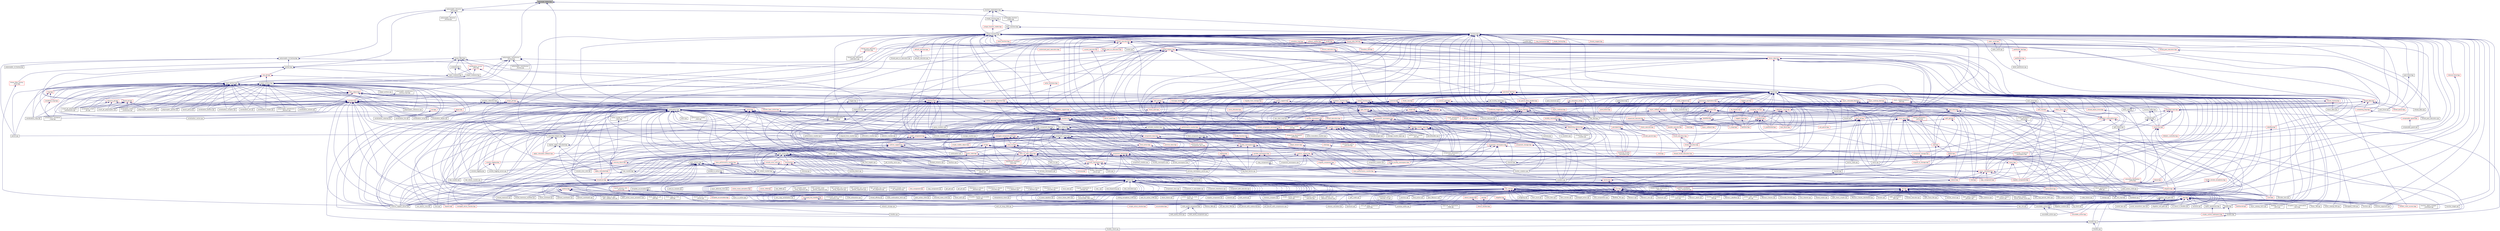digraph "demangle_helper.hpp"
{
  edge [fontname="Helvetica",fontsize="10",labelfontname="Helvetica",labelfontsize="10"];
  node [fontname="Helvetica",fontsize="10",shape=record];
  Node17 [label="demangle_helper.hpp",height=0.2,width=0.4,color="black", fillcolor="grey75", style="filled", fontcolor="black"];
  Node17 -> Node18 [dir="back",color="midnightblue",fontsize="10",style="solid",fontname="Helvetica"];
  Node18 [label="continuation.hpp",height=0.2,width=0.4,color="black", fillcolor="white", style="filled",URL="$d3/d82/continuation_8hpp.html"];
  Node18 -> Node19 [dir="back",color="midnightblue",fontsize="10",style="solid",fontname="Helvetica"];
  Node19 [label="sine.cpp",height=0.2,width=0.4,color="black", fillcolor="white", style="filled",URL="$d3/d0d/server_2sine_8cpp.html"];
  Node18 -> Node20 [dir="back",color="midnightblue",fontsize="10",style="solid",fontname="Helvetica"];
  Node20 [label="throttle.cpp",height=0.2,width=0.4,color="black", fillcolor="white", style="filled",URL="$de/d56/server_2throttle_8cpp.html"];
  Node18 -> Node21 [dir="back",color="midnightblue",fontsize="10",style="solid",fontname="Helvetica"];
  Node21 [label="throttle.hpp",height=0.2,width=0.4,color="black", fillcolor="white", style="filled",URL="$d2/d2e/throttle_8hpp.html"];
  Node21 -> Node22 [dir="back",color="midnightblue",fontsize="10",style="solid",fontname="Helvetica"];
  Node22 [label="throttle.cpp",height=0.2,width=0.4,color="black", fillcolor="white", style="filled",URL="$db/d02/throttle_8cpp.html"];
  Node21 -> Node23 [dir="back",color="midnightblue",fontsize="10",style="solid",fontname="Helvetica"];
  Node23 [label="throttle_client.cpp",height=0.2,width=0.4,color="black", fillcolor="white", style="filled",URL="$d0/db7/throttle__client_8cpp.html"];
  Node18 -> Node24 [dir="back",color="midnightblue",fontsize="10",style="solid",fontname="Helvetica"];
  Node24 [label="actions.hpp",height=0.2,width=0.4,color="black", fillcolor="white", style="filled",URL="$d4/dad/actions_8hpp.html"];
  Node24 -> Node25 [dir="back",color="midnightblue",fontsize="10",style="solid",fontname="Helvetica"];
  Node25 [label="1d_stencil_4_throttle.cpp",height=0.2,width=0.4,color="black", fillcolor="white", style="filled",URL="$d6/de5/1d__stencil__4__throttle_8cpp.html"];
  Node24 -> Node26 [dir="back",color="midnightblue",fontsize="10",style="solid",fontname="Helvetica"];
  Node26 [label="template_accumulator.hpp",height=0.2,width=0.4,color="black", fillcolor="white", style="filled",URL="$d0/d3f/server_2template__accumulator_8hpp.html"];
  Node26 -> Node27 [dir="back",color="midnightblue",fontsize="10",style="solid",fontname="Helvetica"];
  Node27 [label="template_accumulator.hpp",height=0.2,width=0.4,color="red", fillcolor="white", style="filled",URL="$dd/da9/template__accumulator_8hpp.html"];
  Node24 -> Node29 [dir="back",color="midnightblue",fontsize="10",style="solid",fontname="Helvetica"];
  Node29 [label="template_function_accumulator\l_client.cpp",height=0.2,width=0.4,color="black", fillcolor="white", style="filled",URL="$d0/dc6/template__function__accumulator__client_8cpp.html"];
  Node24 -> Node30 [dir="back",color="midnightblue",fontsize="10",style="solid",fontname="Helvetica"];
  Node30 [label="allgather_and_gate.hpp",height=0.2,width=0.4,color="black", fillcolor="white", style="filled",URL="$d9/dbb/allgather__and__gate_8hpp.html"];
  Node30 -> Node31 [dir="back",color="midnightblue",fontsize="10",style="solid",fontname="Helvetica"];
  Node31 [label="allgather_module.cpp",height=0.2,width=0.4,color="black", fillcolor="white", style="filled",URL="$df/de4/allgather__module_8cpp.html"];
  Node30 -> Node32 [dir="back",color="midnightblue",fontsize="10",style="solid",fontname="Helvetica"];
  Node32 [label="allgather_and_gate.cpp",height=0.2,width=0.4,color="black", fillcolor="white", style="filled",URL="$d1/d56/allgather__and__gate_8cpp.html"];
  Node30 -> Node33 [dir="back",color="midnightblue",fontsize="10",style="solid",fontname="Helvetica"];
  Node33 [label="ag_client.cpp",height=0.2,width=0.4,color="black", fillcolor="white", style="filled",URL="$d4/d5d/ag__client_8cpp.html"];
  Node24 -> Node34 [dir="back",color="midnightblue",fontsize="10",style="solid",fontname="Helvetica"];
  Node34 [label="apex_balance.cpp",height=0.2,width=0.4,color="black", fillcolor="white", style="filled",URL="$d4/d8e/apex__balance_8cpp.html"];
  Node24 -> Node35 [dir="back",color="midnightblue",fontsize="10",style="solid",fontname="Helvetica"];
  Node35 [label="apex_fibonacci.cpp",height=0.2,width=0.4,color="black", fillcolor="white", style="filled",URL="$de/de1/apex__fibonacci_8cpp.html"];
  Node24 -> Node36 [dir="back",color="midnightblue",fontsize="10",style="solid",fontname="Helvetica"];
  Node36 [label="apex_policy_engine\l_active_thread_count.cpp",height=0.2,width=0.4,color="black", fillcolor="white", style="filled",URL="$d5/d01/apex__policy__engine__active__thread__count_8cpp.html"];
  Node24 -> Node37 [dir="back",color="midnightblue",fontsize="10",style="solid",fontname="Helvetica"];
  Node37 [label="apex_policy_engine\l_events.cpp",height=0.2,width=0.4,color="black", fillcolor="white", style="filled",URL="$df/d0f/apex__policy__engine__events_8cpp.html"];
  Node24 -> Node38 [dir="back",color="midnightblue",fontsize="10",style="solid",fontname="Helvetica"];
  Node38 [label="apex_policy_engine\l_periodic.cpp",height=0.2,width=0.4,color="black", fillcolor="white", style="filled",URL="$d5/d7b/apex__policy__engine__periodic_8cpp.html"];
  Node24 -> Node39 [dir="back",color="midnightblue",fontsize="10",style="solid",fontname="Helvetica"];
  Node39 [label="async_io_action.cpp",height=0.2,width=0.4,color="black", fillcolor="white", style="filled",URL="$d3/df5/async__io__action_8cpp.html"];
  Node24 -> Node40 [dir="back",color="midnightblue",fontsize="10",style="solid",fontname="Helvetica"];
  Node40 [label="cancelable_action.hpp",height=0.2,width=0.4,color="black", fillcolor="white", style="filled",URL="$d5/d4d/server_2cancelable__action_8hpp.html"];
  Node40 -> Node41 [dir="back",color="midnightblue",fontsize="10",style="solid",fontname="Helvetica"];
  Node41 [label="cancelable_action.cpp",height=0.2,width=0.4,color="black", fillcolor="white", style="filled",URL="$d5/d0c/cancelable__action_8cpp.html"];
  Node40 -> Node42 [dir="back",color="midnightblue",fontsize="10",style="solid",fontname="Helvetica"];
  Node42 [label="cancelable_action.hpp",height=0.2,width=0.4,color="red", fillcolor="white", style="filled",URL="$d0/da3/stubs_2cancelable__action_8hpp.html"];
  Node24 -> Node45 [dir="back",color="midnightblue",fontsize="10",style="solid",fontname="Helvetica"];
  Node45 [label="hello_world_component.hpp",height=0.2,width=0.4,color="black", fillcolor="white", style="filled",URL="$df/df0/hello__world__component_8hpp.html"];
  Node45 -> Node46 [dir="back",color="midnightblue",fontsize="10",style="solid",fontname="Helvetica"];
  Node46 [label="hello_world_client.cpp",height=0.2,width=0.4,color="black", fillcolor="white", style="filled",URL="$d5/da6/hello__world__client_8cpp.html"];
  Node45 -> Node47 [dir="back",color="midnightblue",fontsize="10",style="solid",fontname="Helvetica"];
  Node47 [label="hello_world_component.cpp",height=0.2,width=0.4,color="black", fillcolor="white", style="filled",URL="$d8/daa/hello__world__component_8cpp.html"];
  Node24 -> Node48 [dir="back",color="midnightblue",fontsize="10",style="solid",fontname="Helvetica"];
  Node48 [label="interpolate1d_client.cpp",height=0.2,width=0.4,color="black", fillcolor="white", style="filled",URL="$d4/da6/interpolate1d__client_8cpp.html"];
  Node24 -> Node49 [dir="back",color="midnightblue",fontsize="10",style="solid",fontname="Helvetica"];
  Node49 [label="component_ctors.cpp",height=0.2,width=0.4,color="black", fillcolor="white", style="filled",URL="$d3/d2a/component__ctors_8cpp.html"];
  Node24 -> Node50 [dir="back",color="midnightblue",fontsize="10",style="solid",fontname="Helvetica"];
  Node50 [label="component_in_executable.cpp",height=0.2,width=0.4,color="black", fillcolor="white", style="filled",URL="$d8/d4b/component__in__executable_8cpp.html"];
  Node24 -> Node51 [dir="back",color="midnightblue",fontsize="10",style="solid",fontname="Helvetica"];
  Node51 [label="component_inheritance.cpp",height=0.2,width=0.4,color="black", fillcolor="white", style="filled",URL="$d8/d55/component__inheritance_8cpp.html"];
  Node24 -> Node52 [dir="back",color="midnightblue",fontsize="10",style="solid",fontname="Helvetica"];
  Node52 [label="component_with_executor.cpp",height=0.2,width=0.4,color="black", fillcolor="white", style="filled",URL="$d4/d20/component__with__executor_8cpp.html"];
  Node24 -> Node53 [dir="back",color="midnightblue",fontsize="10",style="solid",fontname="Helvetica"];
  Node53 [label="factorial.cpp",height=0.2,width=0.4,color="black", fillcolor="white", style="filled",URL="$d9/d00/factorial_8cpp.html"];
  Node24 -> Node54 [dir="back",color="midnightblue",fontsize="10",style="solid",fontname="Helvetica"];
  Node54 [label="fibonacci.cpp",height=0.2,width=0.4,color="black", fillcolor="white", style="filled",URL="$d9/d89/fibonacci_8cpp.html"];
  Node24 -> Node55 [dir="back",color="midnightblue",fontsize="10",style="solid",fontname="Helvetica"];
  Node55 [label="fibonacci_await.cpp",height=0.2,width=0.4,color="black", fillcolor="white", style="filled",URL="$dc/d1c/fibonacci__await_8cpp.html"];
  Node24 -> Node56 [dir="back",color="midnightblue",fontsize="10",style="solid",fontname="Helvetica"];
  Node56 [label="fibonacci_dataflow.cpp",height=0.2,width=0.4,color="black", fillcolor="white", style="filled",URL="$df/d3d/fibonacci__dataflow_8cpp.html"];
  Node24 -> Node57 [dir="back",color="midnightblue",fontsize="10",style="solid",fontname="Helvetica"];
  Node57 [label="fibonacci_futures.cpp",height=0.2,width=0.4,color="black", fillcolor="white", style="filled",URL="$d6/de3/fibonacci__futures_8cpp.html"];
  Node24 -> Node58 [dir="back",color="midnightblue",fontsize="10",style="solid",fontname="Helvetica"];
  Node58 [label="fibonacci_futures_distributed.cpp",height=0.2,width=0.4,color="black", fillcolor="white", style="filled",URL="$d1/dc9/fibonacci__futures__distributed_8cpp.html"];
  Node24 -> Node59 [dir="back",color="midnightblue",fontsize="10",style="solid",fontname="Helvetica"];
  Node59 [label="fibonacci_one.cpp",height=0.2,width=0.4,color="black", fillcolor="white", style="filled",URL="$d8/d78/fibonacci__one_8cpp.html"];
  Node24 -> Node60 [dir="back",color="midnightblue",fontsize="10",style="solid",fontname="Helvetica"];
  Node60 [label="fractals.cpp",height=0.2,width=0.4,color="black", fillcolor="white", style="filled",URL="$d8/d58/fractals_8cpp.html"];
  Node24 -> Node61 [dir="back",color="midnightblue",fontsize="10",style="solid",fontname="Helvetica"];
  Node61 [label="fractals_executor.cpp",height=0.2,width=0.4,color="black", fillcolor="white", style="filled",URL="$d9/da9/fractals__executor_8cpp.html"];
  Node24 -> Node62 [dir="back",color="midnightblue",fontsize="10",style="solid",fontname="Helvetica"];
  Node62 [label="fractals_struct.cpp",height=0.2,width=0.4,color="black", fillcolor="white", style="filled",URL="$d8/d2f/fractals__struct_8cpp.html"];
  Node24 -> Node63 [dir="back",color="midnightblue",fontsize="10",style="solid",fontname="Helvetica"];
  Node63 [label="hello_world.cpp",height=0.2,width=0.4,color="black", fillcolor="white", style="filled",URL="$d0/d67/hello__world_8cpp.html"];
  Node24 -> Node64 [dir="back",color="midnightblue",fontsize="10",style="solid",fontname="Helvetica"];
  Node64 [label="pingpong.cpp",height=0.2,width=0.4,color="black", fillcolor="white", style="filled",URL="$dd/d4d/pingpong_8cpp.html"];
  Node24 -> Node65 [dir="back",color="midnightblue",fontsize="10",style="solid",fontname="Helvetica"];
  Node65 [label="print_to_console.cpp",height=0.2,width=0.4,color="black", fillcolor="white", style="filled",URL="$d7/de6/print__to__console_8cpp.html"];
  Node24 -> Node66 [dir="back",color="midnightblue",fontsize="10",style="solid",fontname="Helvetica"];
  Node66 [label="sierpinski.cpp",height=0.2,width=0.4,color="black", fillcolor="white", style="filled",URL="$d3/d7e/sierpinski_8cpp.html"];
  Node24 -> Node67 [dir="back",color="midnightblue",fontsize="10",style="solid",fontname="Helvetica"];
  Node67 [label="sheneos_compare.cpp",height=0.2,width=0.4,color="black", fillcolor="white", style="filled",URL="$dc/d11/sheneos__compare_8cpp.html"];
  Node24 -> Node68 [dir="back",color="midnightblue",fontsize="10",style="solid",fontname="Helvetica"];
  Node68 [label="spell_check_file.cpp",height=0.2,width=0.4,color="black", fillcolor="white", style="filled",URL="$df/df7/spell__check__file_8cpp.html"];
  Node24 -> Node69 [dir="back",color="midnightblue",fontsize="10",style="solid",fontname="Helvetica"];
  Node69 [label="spell_check_simple.cpp",height=0.2,width=0.4,color="black", fillcolor="white", style="filled",URL="$dd/d54/spell__check__simple_8cpp.html"];
  Node24 -> Node70 [dir="back",color="midnightblue",fontsize="10",style="solid",fontname="Helvetica"];
  Node70 [label="simple_central_tuplespace\l_client.cpp",height=0.2,width=0.4,color="black", fillcolor="white", style="filled",URL="$d1/d7b/simple__central__tuplespace__client_8cpp.html"];
  Node24 -> Node71 [dir="back",color="midnightblue",fontsize="10",style="solid",fontname="Helvetica"];
  Node71 [label="lcos.hpp",height=0.2,width=0.4,color="red", fillcolor="white", style="filled",URL="$d5/deb/lcos_8hpp.html"];
  Node71 -> Node32 [dir="back",color="midnightblue",fontsize="10",style="solid",fontname="Helvetica"];
  Node71 -> Node34 [dir="back",color="midnightblue",fontsize="10",style="solid",fontname="Helvetica"];
  Node71 -> Node36 [dir="back",color="midnightblue",fontsize="10",style="solid",fontname="Helvetica"];
  Node71 -> Node37 [dir="back",color="midnightblue",fontsize="10",style="solid",fontname="Helvetica"];
  Node71 -> Node38 [dir="back",color="midnightblue",fontsize="10",style="solid",fontname="Helvetica"];
  Node71 -> Node72 [dir="back",color="midnightblue",fontsize="10",style="solid",fontname="Helvetica"];
  Node72 [label="heartbeat.cpp",height=0.2,width=0.4,color="black", fillcolor="white", style="filled",URL="$d8/d98/heartbeat_8cpp.html"];
  Node71 -> Node45 [dir="back",color="midnightblue",fontsize="10",style="solid",fontname="Helvetica"];
  Node71 -> Node73 [dir="back",color="midnightblue",fontsize="10",style="solid",fontname="Helvetica"];
  Node73 [label="row.hpp",height=0.2,width=0.4,color="red", fillcolor="white", style="filled",URL="$dc/d69/row_8hpp.html"];
  Node73 -> Node80 [dir="back",color="midnightblue",fontsize="10",style="solid",fontname="Helvetica"];
  Node80 [label="stencil_iterator.hpp",height=0.2,width=0.4,color="red", fillcolor="white", style="filled",URL="$dc/d5c/server_2stencil__iterator_8hpp.html"];
  Node71 -> Node83 [dir="back",color="midnightblue",fontsize="10",style="solid",fontname="Helvetica"];
  Node83 [label="stencil_iterator.hpp",height=0.2,width=0.4,color="red", fillcolor="white", style="filled",URL="$d4/dc8/stencil__iterator_8hpp.html"];
  Node83 -> Node80 [dir="back",color="midnightblue",fontsize="10",style="solid",fontname="Helvetica"];
  Node71 -> Node80 [dir="back",color="midnightblue",fontsize="10",style="solid",fontname="Helvetica"];
  Node71 -> Node84 [dir="back",color="midnightblue",fontsize="10",style="solid",fontname="Helvetica"];
  Node84 [label="jacobi_hpx.cpp",height=0.2,width=0.4,color="black", fillcolor="white", style="filled",URL="$d8/d72/jacobi__hpx_8cpp.html"];
  Node71 -> Node85 [dir="back",color="midnightblue",fontsize="10",style="solid",fontname="Helvetica"];
  Node85 [label="jacobi_nonuniform_hpx.cpp",height=0.2,width=0.4,color="black", fillcolor="white", style="filled",URL="$de/d56/jacobi__nonuniform__hpx_8cpp.html"];
  Node71 -> Node86 [dir="back",color="midnightblue",fontsize="10",style="solid",fontname="Helvetica"];
  Node86 [label="enumerate_threads.cpp",height=0.2,width=0.4,color="black", fillcolor="white", style="filled",URL="$d3/dd4/enumerate__threads_8cpp.html"];
  Node71 -> Node55 [dir="back",color="midnightblue",fontsize="10",style="solid",fontname="Helvetica"];
  Node71 -> Node56 [dir="back",color="midnightblue",fontsize="10",style="solid",fontname="Helvetica"];
  Node71 -> Node57 [dir="back",color="midnightblue",fontsize="10",style="solid",fontname="Helvetica"];
  Node71 -> Node58 [dir="back",color="midnightblue",fontsize="10",style="solid",fontname="Helvetica"];
  Node71 -> Node60 [dir="back",color="midnightblue",fontsize="10",style="solid",fontname="Helvetica"];
  Node71 -> Node61 [dir="back",color="midnightblue",fontsize="10",style="solid",fontname="Helvetica"];
  Node71 -> Node62 [dir="back",color="midnightblue",fontsize="10",style="solid",fontname="Helvetica"];
  Node71 -> Node63 [dir="back",color="midnightblue",fontsize="10",style="solid",fontname="Helvetica"];
  Node71 -> Node87 [dir="back",color="midnightblue",fontsize="10",style="solid",fontname="Helvetica"];
  Node87 [label="latch_local.cpp",height=0.2,width=0.4,color="black", fillcolor="white", style="filled",URL="$dd/dd3/latch__local_8cpp.html"];
  Node71 -> Node88 [dir="back",color="midnightblue",fontsize="10",style="solid",fontname="Helvetica"];
  Node88 [label="latch_remote.cpp",height=0.2,width=0.4,color="black", fillcolor="white", style="filled",URL="$df/d59/latch__remote_8cpp.html"];
  Node71 -> Node89 [dir="back",color="midnightblue",fontsize="10",style="solid",fontname="Helvetica"];
  Node89 [label="local_channel.cpp",height=0.2,width=0.4,color="black", fillcolor="white", style="filled",URL="$d0/d3e/local__channel_8cpp.html"];
  Node71 -> Node64 [dir="back",color="midnightblue",fontsize="10",style="solid",fontname="Helvetica"];
  Node71 -> Node90 [dir="back",color="midnightblue",fontsize="10",style="solid",fontname="Helvetica"];
  Node90 [label="shared_mutex.cpp",height=0.2,width=0.4,color="black", fillcolor="white", style="filled",URL="$da/d0b/shared__mutex_8cpp.html"];
  Node71 -> Node91 [dir="back",color="midnightblue",fontsize="10",style="solid",fontname="Helvetica"];
  Node91 [label="wait_composition.cpp",height=0.2,width=0.4,color="black", fillcolor="white", style="filled",URL="$d6/d13/wait__composition_8cpp.html"];
  Node71 -> Node67 [dir="back",color="midnightblue",fontsize="10",style="solid",fontname="Helvetica"];
  Node71 -> Node68 [dir="back",color="midnightblue",fontsize="10",style="solid",fontname="Helvetica"];
  Node71 -> Node69 [dir="back",color="midnightblue",fontsize="10",style="solid",fontname="Helvetica"];
  Node71 -> Node70 [dir="back",color="midnightblue",fontsize="10",style="solid",fontname="Helvetica"];
  Node71 -> Node92 [dir="back",color="midnightblue",fontsize="10",style="solid",fontname="Helvetica"];
  Node92 [label="hpx.hpp",height=0.2,width=0.4,color="red", fillcolor="white", style="filled",URL="$d0/daa/hpx_8hpp.html"];
  Node92 -> Node25 [dir="back",color="midnightblue",fontsize="10",style="solid",fontname="Helvetica"];
  Node92 -> Node104 [dir="back",color="midnightblue",fontsize="10",style="solid",fontname="Helvetica"];
  Node104 [label="accumulator.hpp",height=0.2,width=0.4,color="red", fillcolor="white", style="filled",URL="$d4/d9d/server_2accumulator_8hpp.html"];
  Node92 -> Node31 [dir="back",color="midnightblue",fontsize="10",style="solid",fontname="Helvetica"];
  Node92 -> Node32 [dir="back",color="midnightblue",fontsize="10",style="solid",fontname="Helvetica"];
  Node92 -> Node33 [dir="back",color="midnightblue",fontsize="10",style="solid",fontname="Helvetica"];
  Node92 -> Node41 [dir="back",color="midnightblue",fontsize="10",style="solid",fontname="Helvetica"];
  Node92 -> Node40 [dir="back",color="midnightblue",fontsize="10",style="solid",fontname="Helvetica"];
  Node92 -> Node42 [dir="back",color="midnightblue",fontsize="10",style="solid",fontname="Helvetica"];
  Node92 -> Node45 [dir="back",color="midnightblue",fontsize="10",style="solid",fontname="Helvetica"];
  Node92 -> Node84 [dir="back",color="midnightblue",fontsize="10",style="solid",fontname="Helvetica"];
  Node92 -> Node85 [dir="back",color="midnightblue",fontsize="10",style="solid",fontname="Helvetica"];
  Node92 -> Node127 [dir="back",color="midnightblue",fontsize="10",style="solid",fontname="Helvetica"];
  Node127 [label="nqueen.hpp",height=0.2,width=0.4,color="red", fillcolor="white", style="filled",URL="$de/d58/server_2nqueen_8hpp.html"];
  Node92 -> Node19 [dir="back",color="midnightblue",fontsize="10",style="solid",fontname="Helvetica"];
  Node92 -> Node53 [dir="back",color="midnightblue",fontsize="10",style="solid",fontname="Helvetica"];
  Node92 -> Node142 [dir="back",color="midnightblue",fontsize="10",style="solid",fontname="Helvetica"];
  Node142 [label="interest_calculator.cpp",height=0.2,width=0.4,color="black", fillcolor="white", style="filled",URL="$d2/d86/interest__calculator_8cpp.html"];
  Node92 -> Node143 [dir="back",color="midnightblue",fontsize="10",style="solid",fontname="Helvetica"];
  Node143 [label="non_atomic_rma.cpp",height=0.2,width=0.4,color="black", fillcolor="white", style="filled",URL="$d7/d8b/non__atomic__rma_8cpp.html"];
  Node92 -> Node146 [dir="back",color="midnightblue",fontsize="10",style="solid",fontname="Helvetica"];
  Node146 [label="quicksort.cpp",height=0.2,width=0.4,color="black", fillcolor="white", style="filled",URL="$d3/d1e/quicksort_8cpp.html"];
  Node92 -> Node155 [dir="back",color="midnightblue",fontsize="10",style="solid",fontname="Helvetica"];
  Node155 [label="random_mem_access.hpp",height=0.2,width=0.4,color="red", fillcolor="white", style="filled",URL="$d0/d19/server_2random__mem__access_8hpp.html"];
  Node92 -> Node168 [dir="back",color="midnightblue",fontsize="10",style="solid",fontname="Helvetica"];
  Node168 [label="partition3d.hpp",height=0.2,width=0.4,color="red", fillcolor="white", style="filled",URL="$d1/d50/partition3d_8hpp.html"];
  Node92 -> Node20 [dir="back",color="midnightblue",fontsize="10",style="solid",fontname="Helvetica"];
  Node92 -> Node177 [dir="back",color="midnightblue",fontsize="10",style="solid",fontname="Helvetica"];
  Node177 [label="throttle.hpp",height=0.2,width=0.4,color="black", fillcolor="white", style="filled",URL="$db/dc9/server_2throttle_8hpp.html"];
  Node177 -> Node20 [dir="back",color="midnightblue",fontsize="10",style="solid",fontname="Helvetica"];
  Node177 -> Node178 [dir="back",color="midnightblue",fontsize="10",style="solid",fontname="Helvetica"];
  Node178 [label="throttle.hpp",height=0.2,width=0.4,color="black", fillcolor="white", style="filled",URL="$d5/dec/stubs_2throttle_8hpp.html"];
  Node178 -> Node21 [dir="back",color="midnightblue",fontsize="10",style="solid",fontname="Helvetica"];
  Node92 -> Node178 [dir="back",color="midnightblue",fontsize="10",style="solid",fontname="Helvetica"];
  Node92 -> Node22 [dir="back",color="midnightblue",fontsize="10",style="solid",fontname="Helvetica"];
  Node92 -> Node21 [dir="back",color="midnightblue",fontsize="10",style="solid",fontname="Helvetica"];
  Node92 -> Node187 [dir="back",color="midnightblue",fontsize="10",style="solid",fontname="Helvetica"];
  Node187 [label="simple_central_tuplespace.hpp",height=0.2,width=0.4,color="red", fillcolor="white", style="filled",URL="$db/d69/server_2simple__central__tuplespace_8hpp.html"];
  Node92 -> Node191 [dir="back",color="midnightblue",fontsize="10",style="solid",fontname="Helvetica"];
  Node191 [label="tuples_warehouse.hpp",height=0.2,width=0.4,color="black", fillcolor="white", style="filled",URL="$da/de6/tuples__warehouse_8hpp.html"];
  Node191 -> Node187 [dir="back",color="midnightblue",fontsize="10",style="solid",fontname="Helvetica"];
  Node92 -> Node198 [dir="back",color="midnightblue",fontsize="10",style="solid",fontname="Helvetica"];
  Node198 [label="function_object_wrapper\l_overhead.cpp",height=0.2,width=0.4,color="black", fillcolor="white", style="filled",URL="$d5/d6f/function__object__wrapper__overhead_8cpp.html"];
  Node92 -> Node212 [dir="back",color="midnightblue",fontsize="10",style="solid",fontname="Helvetica"];
  Node212 [label="network_storage.cpp",height=0.2,width=0.4,color="black", fillcolor="white", style="filled",URL="$db/daa/network__storage_8cpp.html"];
  Node92 -> Node229 [dir="back",color="midnightblue",fontsize="10",style="solid",fontname="Helvetica"];
  Node229 [label="duplicate_id_registration\l_1596.cpp",height=0.2,width=0.4,color="black", fillcolor="white", style="filled",URL="$db/d8d/duplicate__id__registration__1596_8cpp.html"];
  Node92 -> Node232 [dir="back",color="midnightblue",fontsize="10",style="solid",fontname="Helvetica"];
  Node232 [label="send_gid_keep_component\l_1624.cpp",height=0.2,width=0.4,color="black", fillcolor="white", style="filled",URL="$d9/d49/send__gid__keep__component__1624_8cpp.html"];
  Node92 -> Node252 [dir="back",color="midnightblue",fontsize="10",style="solid",fontname="Helvetica"];
  Node252 [label="async_unwrap_1037.cpp",height=0.2,width=0.4,color="black", fillcolor="white", style="filled",URL="$d4/d13/async__unwrap__1037_8cpp.html"];
  Node92 -> Node261 [dir="back",color="midnightblue",fontsize="10",style="solid",fontname="Helvetica"];
  Node261 [label="dataflow_recursion\l_1613.cpp",height=0.2,width=0.4,color="black", fillcolor="white", style="filled",URL="$d0/d1f/dataflow__recursion__1613_8cpp.html"];
  Node92 -> Node263 [dir="back",color="midnightblue",fontsize="10",style="solid",fontname="Helvetica"];
  Node263 [label="exception_from_continuation\l_1613.cpp",height=0.2,width=0.4,color="black", fillcolor="white", style="filled",URL="$db/d28/exception__from__continuation__1613_8cpp.html"];
  Node92 -> Node266 [dir="back",color="midnightblue",fontsize="10",style="solid",fontname="Helvetica"];
  Node266 [label="future_790.cpp",height=0.2,width=0.4,color="black", fillcolor="white", style="filled",URL="$de/d3d/future__790_8cpp.html"];
  Node92 -> Node268 [dir="back",color="midnightblue",fontsize="10",style="solid",fontname="Helvetica"];
  Node268 [label="future_unwrap_878.cpp",height=0.2,width=0.4,color="black", fillcolor="white", style="filled",URL="$d9/ddf/future__unwrap__878_8cpp.html"];
  Node92 -> Node270 [dir="back",color="midnightblue",fontsize="10",style="solid",fontname="Helvetica"];
  Node270 [label="lifetime_588.cpp",height=0.2,width=0.4,color="black", fillcolor="white", style="filled",URL="$d7/dca/lifetime__588_8cpp.html"];
  Node92 -> Node277 [dir="back",color="midnightblue",fontsize="10",style="solid",fontname="Helvetica"];
  Node277 [label="set_hpx_limit_798.cpp",height=0.2,width=0.4,color="black", fillcolor="white", style="filled",URL="$d2/dfb/set__hpx__limit__798_8cpp.html"];
  Node92 -> Node281 [dir="back",color="midnightblue",fontsize="10",style="solid",fontname="Helvetica"];
  Node281 [label="wait_all_hang_1946.cpp",height=0.2,width=0.4,color="black", fillcolor="white", style="filled",URL="$d5/d69/wait__all__hang__1946_8cpp.html"];
  Node92 -> Node310 [dir="back",color="midnightblue",fontsize="10",style="solid",fontname="Helvetica"];
  Node310 [label="function_argument.cpp",height=0.2,width=0.4,color="black", fillcolor="white", style="filled",URL="$db/da3/function__argument_8cpp.html"];
  Node92 -> Node312 [dir="back",color="midnightblue",fontsize="10",style="solid",fontname="Helvetica"];
  Node312 [label="unwrapped_1528.cpp",height=0.2,width=0.4,color="black", fillcolor="white", style="filled",URL="$d7/d63/unwrapped__1528_8cpp.html"];
  Node92 -> Node328 [dir="back",color="midnightblue",fontsize="10",style="solid",fontname="Helvetica"];
  Node328 [label="managed_refcnt_checker.hpp",height=0.2,width=0.4,color="red", fillcolor="white", style="filled",URL="$df/da6/server_2managed__refcnt__checker_8hpp.html"];
  Node92 -> Node331 [dir="back",color="midnightblue",fontsize="10",style="solid",fontname="Helvetica"];
  Node331 [label="simple_refcnt_checker.hpp",height=0.2,width=0.4,color="red", fillcolor="white", style="filled",URL="$d6/d3d/server_2simple__refcnt__checker_8hpp.html"];
  Node92 -> Node569 [dir="back",color="midnightblue",fontsize="10",style="solid",fontname="Helvetica"];
  Node569 [label="put_parcels_with_coalescing.cpp",height=0.2,width=0.4,color="black", fillcolor="white", style="filled",URL="$d6/dca/put__parcels__with__coalescing_8cpp.html"];
  Node92 -> Node570 [dir="back",color="midnightblue",fontsize="10",style="solid",fontname="Helvetica"];
  Node570 [label="put_parcels_with_compression.cpp",height=0.2,width=0.4,color="black", fillcolor="white", style="filled",URL="$df/d62/put__parcels__with__compression_8cpp.html"];
  Node92 -> Node572 [dir="back",color="midnightblue",fontsize="10",style="solid",fontname="Helvetica"];
  Node572 [label="serialize_buffer.cpp",height=0.2,width=0.4,color="black", fillcolor="white", style="filled",URL="$d1/d00/serialize__buffer_8cpp.html"];
  Node92 -> Node575 [dir="back",color="midnightblue",fontsize="10",style="solid",fontname="Helvetica"];
  Node575 [label="function_target.cpp",height=0.2,width=0.4,color="black", fillcolor="white", style="filled",URL="$d8/d72/function__target_8cpp.html"];
  Node92 -> Node576 [dir="back",color="midnightblue",fontsize="10",style="solid",fontname="Helvetica"];
  Node576 [label="function.cpp",height=0.2,width=0.4,color="black", fillcolor="white", style="filled",URL="$de/dea/function_8cpp.html"];
  Node71 -> Node582 [dir="back",color="midnightblue",fontsize="10",style="solid",fontname="Helvetica"];
  Node582 [label="return_future_2847.cpp",height=0.2,width=0.4,color="black", fillcolor="white", style="filled",URL="$d3/dfe/return__future__2847_8cpp.html"];
  Node71 -> Node583 [dir="back",color="midnightblue",fontsize="10",style="solid",fontname="Helvetica"];
  Node583 [label="return_non_default\l_constructible_2847.cpp",height=0.2,width=0.4,color="black", fillcolor="white", style="filled",URL="$dc/d11/return__non__default__constructible__2847_8cpp.html"];
  Node71 -> Node229 [dir="back",color="midnightblue",fontsize="10",style="solid",fontname="Helvetica"];
  Node71 -> Node232 [dir="back",color="midnightblue",fontsize="10",style="solid",fontname="Helvetica"];
  Node71 -> Node585 [dir="back",color="midnightblue",fontsize="10",style="solid",fontname="Helvetica"];
  Node585 [label="async_callback_non\l_deduced_context.cpp",height=0.2,width=0.4,color="black", fillcolor="white", style="filled",URL="$dc/dbb/async__callback__non__deduced__context_8cpp.html"];
  Node71 -> Node588 [dir="back",color="midnightblue",fontsize="10",style="solid",fontname="Helvetica"];
  Node588 [label="dataflow_791.cpp",height=0.2,width=0.4,color="black", fillcolor="white", style="filled",URL="$d6/da1/dataflow__791_8cpp.html"];
  Node71 -> Node593 [dir="back",color="midnightblue",fontsize="10",style="solid",fontname="Helvetica"];
  Node593 [label="sliding_semaphore_2338.cpp",height=0.2,width=0.4,color="black", fillcolor="white", style="filled",URL="$da/da6/sliding__semaphore__2338_8cpp.html"];
  Node71 -> Node594 [dir="back",color="midnightblue",fontsize="10",style="solid",fontname="Helvetica"];
  Node594 [label="wait_for_action_2796.cpp",height=0.2,width=0.4,color="black", fillcolor="white", style="filled",URL="$dc/db9/wait__for__action__2796_8cpp.html"];
  Node71 -> Node595 [dir="back",color="midnightblue",fontsize="10",style="solid",fontname="Helvetica"];
  Node595 [label="function_serialization\l_728.cpp",height=0.2,width=0.4,color="black", fillcolor="white", style="filled",URL="$d8/db1/function__serialization__728_8cpp.html"];
  Node71 -> Node596 [dir="back",color="midnightblue",fontsize="10",style="solid",fontname="Helvetica"];
  Node596 [label="protect_with_nullary\l_pfo.cpp",height=0.2,width=0.4,color="black", fillcolor="white", style="filled",URL="$df/db5/protect__with__nullary__pfo_8cpp.html"];
  Node71 -> Node597 [dir="back",color="midnightblue",fontsize="10",style="solid",fontname="Helvetica"];
  Node597 [label="tuple_serialization\l_803.cpp",height=0.2,width=0.4,color="black", fillcolor="white", style="filled",URL="$de/d61/tuple__serialization__803_8cpp.html"];
  Node71 -> Node598 [dir="back",color="midnightblue",fontsize="10",style="solid",fontname="Helvetica"];
  Node598 [label="zero_copy_parcels_1001.cpp",height=0.2,width=0.4,color="black", fillcolor="white", style="filled",URL="$da/dfd/zero__copy__parcels__1001_8cpp.html"];
  Node71 -> Node599 [dir="back",color="midnightblue",fontsize="10",style="solid",fontname="Helvetica"];
  Node599 [label="return_future.cpp",height=0.2,width=0.4,color="black", fillcolor="white", style="filled",URL="$d4/dbe/return__future_8cpp.html"];
  Node71 -> Node324 [dir="back",color="midnightblue",fontsize="10",style="solid",fontname="Helvetica"];
  Node324 [label="split_credit.cpp",height=0.2,width=0.4,color="black", fillcolor="white", style="filled",URL="$dc/d1c/split__credit_8cpp.html"];
  Node71 -> Node603 [dir="back",color="midnightblue",fontsize="10",style="solid",fontname="Helvetica"];
  Node603 [label="apex_action_count.cpp",height=0.2,width=0.4,color="black", fillcolor="white", style="filled",URL="$d8/de5/apex__action__count_8cpp.html"];
  Node71 -> Node604 [dir="back",color="midnightblue",fontsize="10",style="solid",fontname="Helvetica"];
  Node604 [label="action_invoke_no_more\l_than.cpp",height=0.2,width=0.4,color="black", fillcolor="white", style="filled",URL="$db/d8a/action__invoke__no__more__than_8cpp.html"];
  Node71 -> Node605 [dir="back",color="midnightblue",fontsize="10",style="solid",fontname="Helvetica"];
  Node605 [label="migrate_component.cpp",height=0.2,width=0.4,color="black", fillcolor="white", style="filled",URL="$dc/d78/migrate__component_8cpp.html"];
  Node71 -> Node625 [dir="back",color="midnightblue",fontsize="10",style="solid",fontname="Helvetica"];
  Node625 [label="channel.cpp",height=0.2,width=0.4,color="black", fillcolor="white", style="filled",URL="$dd/d5f/channel_8cpp.html"];
  Node71 -> Node627 [dir="back",color="midnightblue",fontsize="10",style="solid",fontname="Helvetica"];
  Node627 [label="client_then.cpp",height=0.2,width=0.4,color="black", fillcolor="white", style="filled",URL="$d1/d5a/client__then_8cpp.html"];
  Node71 -> Node639 [dir="back",color="midnightblue",fontsize="10",style="solid",fontname="Helvetica"];
  Node639 [label="packaged_action.cpp",height=0.2,width=0.4,color="black", fillcolor="white", style="filled",URL="$d3/d63/packaged__action_8cpp.html"];
  Node71 -> Node640 [dir="back",color="midnightblue",fontsize="10",style="solid",fontname="Helvetica"];
  Node640 [label="promise.cpp",height=0.2,width=0.4,color="black", fillcolor="white", style="filled",URL="$d1/d4f/tests_2unit_2lcos_2promise_8cpp.html"];
  Node71 -> Node572 [dir="back",color="midnightblue",fontsize="10",style="solid",fontname="Helvetica"];
  Node71 -> Node657 [dir="back",color="midnightblue",fontsize="10",style="solid",fontname="Helvetica"];
  Node657 [label="thread_affinity.cpp",height=0.2,width=0.4,color="black", fillcolor="white", style="filled",URL="$da/dce/thread__affinity_8cpp.html"];
  Node71 -> Node662 [dir="back",color="midnightblue",fontsize="10",style="solid",fontname="Helvetica"];
  Node662 [label="bind_action.cpp",height=0.2,width=0.4,color="black", fillcolor="white", style="filled",URL="$d7/d85/bind__action_8cpp.html"];
  Node24 -> Node663 [dir="back",color="midnightblue",fontsize="10",style="solid",fontname="Helvetica"];
  Node663 [label="runtime.hpp",height=0.2,width=0.4,color="red", fillcolor="white", style="filled",URL="$d5/d15/include_2runtime_8hpp.html"];
  Node663 -> Node39 [dir="back",color="midnightblue",fontsize="10",style="solid",fontname="Helvetica"];
  Node663 -> Node92 [dir="back",color="midnightblue",fontsize="10",style="solid",fontname="Helvetica"];
  Node663 -> Node670 [dir="back",color="midnightblue",fontsize="10",style="solid",fontname="Helvetica"];
  Node670 [label="plain_action_move_semantics.cpp",height=0.2,width=0.4,color="black", fillcolor="white", style="filled",URL="$db/d0f/plain__action__move__semantics_8cpp.html"];
  Node663 -> Node671 [dir="back",color="midnightblue",fontsize="10",style="solid",fontname="Helvetica"];
  Node671 [label="future_hang_on_get\l_629.cpp",height=0.2,width=0.4,color="black", fillcolor="white", style="filled",URL="$d6/dfd/future__hang__on__get__629_8cpp.html"];
  Node663 -> Node672 [dir="back",color="midnightblue",fontsize="10",style="solid",fontname="Helvetica"];
  Node672 [label="future_hang_on_then\l_629.cpp",height=0.2,width=0.4,color="black", fillcolor="white", style="filled",URL="$d1/ddc/future__hang__on__then__629_8cpp.html"];
  Node663 -> Node673 [dir="back",color="midnightblue",fontsize="10",style="solid",fontname="Helvetica"];
  Node673 [label="future_hang_on_wait\l_with_callback_629.cpp",height=0.2,width=0.4,color="black", fillcolor="white", style="filled",URL="$d0/d0e/future__hang__on__wait__with__callback__629_8cpp.html"];
  Node663 -> Node657 [dir="back",color="midnightblue",fontsize="10",style="solid",fontname="Helvetica"];
  Node663 -> Node676 [dir="back",color="midnightblue",fontsize="10",style="solid",fontname="Helvetica"];
  Node676 [label="thread_stacksize.cpp",height=0.2,width=0.4,color="black", fillcolor="white", style="filled",URL="$df/d43/thread__stacksize_8cpp.html"];
  Node663 -> Node677 [dir="back",color="midnightblue",fontsize="10",style="solid",fontname="Helvetica"];
  Node677 [label="thread_stacksize_overflow.cpp",height=0.2,width=0.4,color="black", fillcolor="white", style="filled",URL="$d3/dc0/thread__stacksize__overflow_8cpp.html"];
  Node24 -> Node212 [dir="back",color="midnightblue",fontsize="10",style="solid",fontname="Helvetica"];
  Node24 -> Node678 [dir="back",color="midnightblue",fontsize="10",style="solid",fontname="Helvetica"];
  Node678 [label="async_deferred_1523.cpp",height=0.2,width=0.4,color="black", fillcolor="white", style="filled",URL="$da/d8e/async__deferred__1523_8cpp.html"];
  Node24 -> Node679 [dir="back",color="midnightblue",fontsize="10",style="solid",fontname="Helvetica"];
  Node679 [label="action_move_semantics.hpp",height=0.2,width=0.4,color="red", fillcolor="white", style="filled",URL="$dc/d9e/server_2action__move__semantics_8hpp.html"];
  Node24 -> Node683 [dir="back",color="midnightblue",fontsize="10",style="solid",fontname="Helvetica"];
  Node683 [label="make_continuation_1615.cpp",height=0.2,width=0.4,color="black", fillcolor="white", style="filled",URL="$d4/d2c/make__continuation__1615_8cpp.html"];
  Node24 -> Node684 [dir="back",color="midnightblue",fontsize="10",style="solid",fontname="Helvetica"];
  Node684 [label="plain_action_1330.cpp",height=0.2,width=0.4,color="black", fillcolor="white", style="filled",URL="$d4/def/plain__action__1330_8cpp.html"];
  Node24 -> Node685 [dir="back",color="midnightblue",fontsize="10",style="solid",fontname="Helvetica"];
  Node685 [label="plain_action_1550.cpp",height=0.2,width=0.4,color="black", fillcolor="white", style="filled",URL="$d0/dff/plain__action__1550_8cpp.html"];
  Node24 -> Node582 [dir="back",color="midnightblue",fontsize="10",style="solid",fontname="Helvetica"];
  Node24 -> Node583 [dir="back",color="midnightblue",fontsize="10",style="solid",fontname="Helvetica"];
  Node24 -> Node686 [dir="back",color="midnightblue",fontsize="10",style="solid",fontname="Helvetica"];
  Node686 [label="shared_future_serialization\l_1402.cpp",height=0.2,width=0.4,color="black", fillcolor="white", style="filled",URL="$d3/d85/shared__future__serialization__1402_8cpp.html"];
  Node24 -> Node229 [dir="back",color="midnightblue",fontsize="10",style="solid",fontname="Helvetica"];
  Node24 -> Node232 [dir="back",color="midnightblue",fontsize="10",style="solid",fontname="Helvetica"];
  Node24 -> Node687 [dir="back",color="midnightblue",fontsize="10",style="solid",fontname="Helvetica"];
  Node687 [label="server_1950.hpp",height=0.2,width=0.4,color="red", fillcolor="white", style="filled",URL="$df/d5f/server__1950_8hpp.html"];
  Node24 -> Node689 [dir="back",color="midnightblue",fontsize="10",style="solid",fontname="Helvetica"];
  Node689 [label="create_n_components\l_2323.cpp",height=0.2,width=0.4,color="black", fillcolor="white", style="filled",URL="$d9/d8c/create__n__components__2323_8cpp.html"];
  Node24 -> Node690 [dir="back",color="midnightblue",fontsize="10",style="solid",fontname="Helvetica"];
  Node690 [label="new_2848.cpp",height=0.2,width=0.4,color="black", fillcolor="white", style="filled",URL="$d1/d12/new__2848_8cpp.html"];
  Node24 -> Node691 [dir="back",color="midnightblue",fontsize="10",style="solid",fontname="Helvetica"];
  Node691 [label="returned_client_2150.cpp",height=0.2,width=0.4,color="black", fillcolor="white", style="filled",URL="$d6/d08/returned__client__2150_8cpp.html"];
  Node24 -> Node588 [dir="back",color="midnightblue",fontsize="10",style="solid",fontname="Helvetica"];
  Node24 -> Node692 [dir="back",color="midnightblue",fontsize="10",style="solid",fontname="Helvetica"];
  Node692 [label="future_serialization\l_1898.cpp",height=0.2,width=0.4,color="black", fillcolor="white", style="filled",URL="$da/dde/future__serialization__1898_8cpp.html"];
  Node24 -> Node270 [dir="back",color="midnightblue",fontsize="10",style="solid",fontname="Helvetica"];
  Node24 -> Node277 [dir="back",color="midnightblue",fontsize="10",style="solid",fontname="Helvetica"];
  Node24 -> Node593 [dir="back",color="midnightblue",fontsize="10",style="solid",fontname="Helvetica"];
  Node24 -> Node281 [dir="back",color="midnightblue",fontsize="10",style="solid",fontname="Helvetica"];
  Node24 -> Node594 [dir="back",color="midnightblue",fontsize="10",style="solid",fontname="Helvetica"];
  Node24 -> Node595 [dir="back",color="midnightblue",fontsize="10",style="solid",fontname="Helvetica"];
  Node24 -> Node596 [dir="back",color="midnightblue",fontsize="10",style="solid",fontname="Helvetica"];
  Node24 -> Node597 [dir="back",color="midnightblue",fontsize="10",style="solid",fontname="Helvetica"];
  Node24 -> Node598 [dir="back",color="midnightblue",fontsize="10",style="solid",fontname="Helvetica"];
  Node24 -> Node693 [dir="back",color="midnightblue",fontsize="10",style="solid",fontname="Helvetica"];
  Node693 [label="fail_compile_const\l_array_argument.cpp",height=0.2,width=0.4,color="black", fillcolor="white", style="filled",URL="$dc/dba/fail__compile__const__array__argument_8cpp.html"];
  Node24 -> Node694 [dir="back",color="midnightblue",fontsize="10",style="solid",fontname="Helvetica"];
  Node694 [label="fail_compile_const\l_pointer_argument.cpp",height=0.2,width=0.4,color="black", fillcolor="white", style="filled",URL="$d6/de2/fail__compile__const__pointer__argument_8cpp.html"];
  Node24 -> Node695 [dir="back",color="midnightblue",fontsize="10",style="solid",fontname="Helvetica"];
  Node695 [label="fail_compile_non_const\l_array_argument.cpp",height=0.2,width=0.4,color="black", fillcolor="white", style="filled",URL="$d9/d51/fail__compile__non__const__array__argument_8cpp.html"];
  Node24 -> Node696 [dir="back",color="midnightblue",fontsize="10",style="solid",fontname="Helvetica"];
  Node696 [label="fail_compile_non_const\l_pointer_argument.cpp",height=0.2,width=0.4,color="black", fillcolor="white", style="filled",URL="$df/d13/fail__compile__non__const__pointer__argument_8cpp.html"];
  Node24 -> Node697 [dir="back",color="midnightblue",fontsize="10",style="solid",fontname="Helvetica"];
  Node697 [label="fail_compile_non_const\l_ref_argument.cpp",height=0.2,width=0.4,color="black", fillcolor="white", style="filled",URL="$d5/dde/fail__compile__non__const__ref__argument_8cpp.html"];
  Node24 -> Node599 [dir="back",color="midnightblue",fontsize="10",style="solid",fontname="Helvetica"];
  Node24 -> Node698 [dir="back",color="midnightblue",fontsize="10",style="solid",fontname="Helvetica"];
  Node698 [label="succeed_compile_const\l_ref_argument.cpp",height=0.2,width=0.4,color="black", fillcolor="white", style="filled",URL="$d9/dc9/succeed__compile__const__ref__argument_8cpp.html"];
  Node24 -> Node603 [dir="back",color="midnightblue",fontsize="10",style="solid",fontname="Helvetica"];
  Node24 -> Node699 [dir="back",color="midnightblue",fontsize="10",style="solid",fontname="Helvetica"];
  Node699 [label="test_component.hpp",height=0.2,width=0.4,color="red", fillcolor="white", style="filled",URL="$dc/daa/test__component_8hpp.html"];
  Node24 -> Node604 [dir="back",color="midnightblue",fontsize="10",style="solid",fontname="Helvetica"];
  Node24 -> Node701 [dir="back",color="midnightblue",fontsize="10",style="solid",fontname="Helvetica"];
  Node701 [label="launch_process_test\l_server.cpp",height=0.2,width=0.4,color="black", fillcolor="white", style="filled",URL="$d8/daf/launch__process__test__server_8cpp.html"];
  Node24 -> Node702 [dir="back",color="midnightblue",fontsize="10",style="solid",fontname="Helvetica"];
  Node702 [label="launch_process_test\l_server.hpp",height=0.2,width=0.4,color="red", fillcolor="white", style="filled",URL="$d1/d83/launch__process__test__server_8hpp.html"];
  Node702 -> Node701 [dir="back",color="midnightblue",fontsize="10",style="solid",fontname="Helvetica"];
  Node24 -> Node703 [dir="back",color="midnightblue",fontsize="10",style="solid",fontname="Helvetica"];
  Node703 [label="copy_component.cpp",height=0.2,width=0.4,color="black", fillcolor="white", style="filled",URL="$d5/d8d/copy__component_8cpp.html"];
  Node24 -> Node704 [dir="back",color="midnightblue",fontsize="10",style="solid",fontname="Helvetica"];
  Node704 [label="distribution_policy\l_executor.cpp",height=0.2,width=0.4,color="black", fillcolor="white", style="filled",URL="$da/d92/distribution__policy__executor_8cpp.html"];
  Node24 -> Node705 [dir="back",color="midnightblue",fontsize="10",style="solid",fontname="Helvetica"];
  Node705 [label="distribution_policy\l_executor_v1.cpp",height=0.2,width=0.4,color="black", fillcolor="white", style="filled",URL="$dd/d43/distribution__policy__executor__v1_8cpp.html"];
  Node24 -> Node706 [dir="back",color="midnightblue",fontsize="10",style="solid",fontname="Helvetica"];
  Node706 [label="get_gid.cpp",height=0.2,width=0.4,color="black", fillcolor="white", style="filled",URL="$dc/dc1/get__gid_8cpp.html"];
  Node24 -> Node707 [dir="back",color="midnightblue",fontsize="10",style="solid",fontname="Helvetica"];
  Node707 [label="get_ptr.cpp",height=0.2,width=0.4,color="black", fillcolor="white", style="filled",URL="$d8/dfd/get__ptr_8cpp.html"];
  Node24 -> Node708 [dir="back",color="midnightblue",fontsize="10",style="solid",fontname="Helvetica"];
  Node708 [label="inheritance_2_classes\l_abstract.cpp",height=0.2,width=0.4,color="black", fillcolor="white", style="filled",URL="$dd/d8e/inheritance__2__classes__abstract_8cpp.html"];
  Node24 -> Node709 [dir="back",color="midnightblue",fontsize="10",style="solid",fontname="Helvetica"];
  Node709 [label="inheritance_2_classes\l_concrete.cpp",height=0.2,width=0.4,color="black", fillcolor="white", style="filled",URL="$d8/dc5/inheritance__2__classes__concrete_8cpp.html"];
  Node24 -> Node710 [dir="back",color="midnightblue",fontsize="10",style="solid",fontname="Helvetica"];
  Node710 [label="inheritance_3_classes\l_1_abstract.cpp",height=0.2,width=0.4,color="black", fillcolor="white", style="filled",URL="$dc/dfb/inheritance__3__classes__1__abstract_8cpp.html"];
  Node24 -> Node711 [dir="back",color="midnightblue",fontsize="10",style="solid",fontname="Helvetica"];
  Node711 [label="inheritance_3_classes\l_2_abstract.cpp",height=0.2,width=0.4,color="black", fillcolor="white", style="filled",URL="$dd/d34/inheritance__3__classes__2__abstract_8cpp.html"];
  Node24 -> Node712 [dir="back",color="midnightblue",fontsize="10",style="solid",fontname="Helvetica"];
  Node712 [label="inheritance_3_classes\l_concrete.cpp",height=0.2,width=0.4,color="black", fillcolor="white", style="filled",URL="$de/d09/inheritance__3__classes__concrete_8cpp.html"];
  Node24 -> Node713 [dir="back",color="midnightblue",fontsize="10",style="solid",fontname="Helvetica"];
  Node713 [label="local_new.cpp",height=0.2,width=0.4,color="black", fillcolor="white", style="filled",URL="$d4/dbd/local__new_8cpp.html"];
  Node24 -> Node605 [dir="back",color="midnightblue",fontsize="10",style="solid",fontname="Helvetica"];
  Node24 -> Node714 [dir="back",color="midnightblue",fontsize="10",style="solid",fontname="Helvetica"];
  Node714 [label="migrate_component_to\l_storage.cpp",height=0.2,width=0.4,color="black", fillcolor="white", style="filled",URL="$dd/d02/migrate__component__to__storage_8cpp.html"];
  Node24 -> Node715 [dir="back",color="midnightblue",fontsize="10",style="solid",fontname="Helvetica"];
  Node715 [label="new_.cpp",height=0.2,width=0.4,color="black", fillcolor="white", style="filled",URL="$d9/d8b/new___8cpp.html"];
  Node24 -> Node716 [dir="back",color="midnightblue",fontsize="10",style="solid",fontname="Helvetica"];
  Node716 [label="new_binpacking.cpp",height=0.2,width=0.4,color="black", fillcolor="white", style="filled",URL="$d6/d82/new__binpacking_8cpp.html"];
  Node24 -> Node717 [dir="back",color="midnightblue",fontsize="10",style="solid",fontname="Helvetica"];
  Node717 [label="new_colocated.cpp",height=0.2,width=0.4,color="black", fillcolor="white", style="filled",URL="$d3/d18/new__colocated_8cpp.html"];
  Node24 -> Node625 [dir="back",color="midnightblue",fontsize="10",style="solid",fontname="Helvetica"];
  Node24 -> Node627 [dir="back",color="midnightblue",fontsize="10",style="solid",fontname="Helvetica"];
  Node24 -> Node718 [dir="back",color="midnightblue",fontsize="10",style="solid",fontname="Helvetica"];
  Node718 [label="future_wait.cpp",height=0.2,width=0.4,color="black", fillcolor="white", style="filled",URL="$d6/d2f/future__wait_8cpp.html"];
  Node24 -> Node639 [dir="back",color="midnightblue",fontsize="10",style="solid",fontname="Helvetica"];
  Node24 -> Node569 [dir="back",color="midnightblue",fontsize="10",style="solid",fontname="Helvetica"];
  Node24 -> Node570 [dir="back",color="midnightblue",fontsize="10",style="solid",fontname="Helvetica"];
  Node24 -> Node572 [dir="back",color="midnightblue",fontsize="10",style="solid",fontname="Helvetica"];
  Node24 -> Node719 [dir="back",color="midnightblue",fontsize="10",style="solid",fontname="Helvetica"];
  Node719 [label="zero_copy_serialization.cpp",height=0.2,width=0.4,color="black", fillcolor="white", style="filled",URL="$d4/dea/zero__copy__serialization_8cpp.html"];
  Node24 -> Node657 [dir="back",color="midnightblue",fontsize="10",style="solid",fontname="Helvetica"];
  Node24 -> Node676 [dir="back",color="midnightblue",fontsize="10",style="solid",fontname="Helvetica"];
  Node24 -> Node677 [dir="back",color="midnightblue",fontsize="10",style="solid",fontname="Helvetica"];
  Node18 -> Node720 [dir="back",color="midnightblue",fontsize="10",style="solid",fontname="Helvetica"];
  Node720 [label="plain_actions.hpp",height=0.2,width=0.4,color="black", fillcolor="white", style="filled",URL="$d2/d7c/plain__actions_8hpp.html"];
  Node720 -> Node721 [dir="back",color="midnightblue",fontsize="10",style="solid",fontname="Helvetica"];
  Node721 [label="spmd_block.hpp",height=0.2,width=0.4,color="red", fillcolor="white", style="filled",URL="$d3/d34/lcos_2spmd__block_8hpp.html"];
  Node720 -> Node734 [dir="back",color="midnightblue",fontsize="10",style="solid",fontname="Helvetica"];
  Node734 [label="lambda_to_action.hpp",height=0.2,width=0.4,color="black", fillcolor="white", style="filled",URL="$d7/d57/lambda__to__action_8hpp.html"];
  Node734 -> Node24 [dir="back",color="midnightblue",fontsize="10",style="solid",fontname="Helvetica"];
  Node720 -> Node682 [dir="back",color="midnightblue",fontsize="10",style="solid",fontname="Helvetica"];
  Node682 [label="component_action_move\l_semantics.cpp",height=0.2,width=0.4,color="black", fillcolor="white", style="filled",URL="$d4/d20/component__action__move__semantics_8cpp.html"];
  Node720 -> Node670 [dir="back",color="midnightblue",fontsize="10",style="solid",fontname="Helvetica"];
  Node720 -> Node585 [dir="back",color="midnightblue",fontsize="10",style="solid",fontname="Helvetica"];
  Node720 -> Node671 [dir="back",color="midnightblue",fontsize="10",style="solid",fontname="Helvetica"];
  Node720 -> Node672 [dir="back",color="midnightblue",fontsize="10",style="solid",fontname="Helvetica"];
  Node720 -> Node673 [dir="back",color="midnightblue",fontsize="10",style="solid",fontname="Helvetica"];
  Node720 -> Node315 [dir="back",color="midnightblue",fontsize="10",style="solid",fontname="Helvetica"];
  Node315 [label="credit_exhaustion.cpp",height=0.2,width=0.4,color="black", fillcolor="white", style="filled",URL="$d6/d80/credit__exhaustion_8cpp.html"];
  Node720 -> Node324 [dir="back",color="midnightblue",fontsize="10",style="solid",fontname="Helvetica"];
  Node720 -> Node640 [dir="back",color="midnightblue",fontsize="10",style="solid",fontname="Helvetica"];
  Node720 -> Node662 [dir="back",color="midnightblue",fontsize="10",style="solid",fontname="Helvetica"];
  Node18 -> Node735 [dir="back",color="midnightblue",fontsize="10",style="solid",fontname="Helvetica"];
  Node735 [label="action_invoke_no_more\l_than.hpp",height=0.2,width=0.4,color="black", fillcolor="white", style="filled",URL="$d6/ded/action__invoke__no__more__than_8hpp.html"];
  Node735 -> Node24 [dir="back",color="midnightblue",fontsize="10",style="solid",fontname="Helvetica"];
  Node18 -> Node736 [dir="back",color="midnightblue",fontsize="10",style="solid",fontname="Helvetica"];
  Node736 [label="basic_action.hpp",height=0.2,width=0.4,color="black", fillcolor="white", style="filled",URL="$d1/d7e/basic__action_8hpp.html"];
  Node736 -> Node737 [dir="back",color="midnightblue",fontsize="10",style="solid",fontname="Helvetica"];
  Node737 [label="component_storage.hpp",height=0.2,width=0.4,color="red", fillcolor="white", style="filled",URL="$d6/d36/components_2component__storage_2server_2component__storage_8hpp.html"];
  Node737 -> Node738 [dir="back",color="midnightblue",fontsize="10",style="solid",fontname="Helvetica"];
  Node738 [label="component_storage.hpp",height=0.2,width=0.4,color="red", fillcolor="white", style="filled",URL="$d0/dd6/components_2component__storage_2component__storage_8hpp.html"];
  Node738 -> Node739 [dir="back",color="midnightblue",fontsize="10",style="solid",fontname="Helvetica"];
  Node739 [label="migrate_to_storage.hpp",height=0.2,width=0.4,color="red", fillcolor="white", style="filled",URL="$da/d18/migrate__to__storage_8hpp.html"];
  Node736 -> Node747 [dir="back",color="midnightblue",fontsize="10",style="solid",fontname="Helvetica"];
  Node747 [label="partition_unordered\l_map_component.hpp",height=0.2,width=0.4,color="red", fillcolor="white", style="filled",URL="$d8/df3/partition__unordered__map__component_8hpp.html"];
  Node736 -> Node753 [dir="back",color="midnightblue",fontsize="10",style="solid",fontname="Helvetica"];
  Node753 [label="base_lco.hpp",height=0.2,width=0.4,color="red", fillcolor="white", style="filled",URL="$de/daa/base__lco_8hpp.html"];
  Node753 -> Node71 [dir="back",color="midnightblue",fontsize="10",style="solid",fontname="Helvetica"];
  Node753 -> Node754 [dir="back",color="midnightblue",fontsize="10",style="solid",fontname="Helvetica"];
  Node754 [label="base_lco_with_value.hpp",height=0.2,width=0.4,color="red", fillcolor="white", style="filled",URL="$d2/df5/base__lco__with__value_8hpp.html"];
  Node754 -> Node71 [dir="back",color="midnightblue",fontsize="10",style="solid",fontname="Helvetica"];
  Node754 -> Node1122 [dir="back",color="midnightblue",fontsize="10",style="solid",fontname="Helvetica"];
  Node1122 [label="channel.hpp",height=0.2,width=0.4,color="black", fillcolor="white", style="filled",URL="$d8/d9a/server_2channel_8hpp.html"];
  Node1122 -> Node993 [dir="back",color="midnightblue",fontsize="10",style="solid",fontname="Helvetica"];
  Node993 [label="channel.hpp",height=0.2,width=0.4,color="black", fillcolor="white", style="filled",URL="$db/d20/channel_8hpp.html"];
  Node993 -> Node71 [dir="back",color="midnightblue",fontsize="10",style="solid",fontname="Helvetica"];
  Node754 -> Node1124 [dir="back",color="midnightblue",fontsize="10",style="solid",fontname="Helvetica"];
  Node1124 [label="base_performance_counter.hpp",height=0.2,width=0.4,color="red", fillcolor="white", style="filled",URL="$d7/d00/server_2base__performance__counter_8hpp.html"];
  Node1124 -> Node1125 [dir="back",color="midnightblue",fontsize="10",style="solid",fontname="Helvetica"];
  Node1125 [label="base_performance_counter.hpp",height=0.2,width=0.4,color="red", fillcolor="white", style="filled",URL="$d1/da2/base__performance__counter_8hpp.html"];
  Node1125 -> Node1093 [dir="back",color="midnightblue",fontsize="10",style="solid",fontname="Helvetica"];
  Node1093 [label="counters.cpp",height=0.2,width=0.4,color="black", fillcolor="white", style="filled",URL="$d5/d4d/counters_8cpp.html"];
  Node1124 -> Node1128 [dir="back",color="midnightblue",fontsize="10",style="solid",fontname="Helvetica"];
  Node1128 [label="raw_counter.hpp",height=0.2,width=0.4,color="black", fillcolor="white", style="filled",URL="$d9/d2d/raw__counter_8hpp.html"];
  Node1128 -> Node1015 [dir="back",color="midnightblue",fontsize="10",style="solid",fontname="Helvetica"];
  Node1015 [label="registry.cpp",height=0.2,width=0.4,color="black", fillcolor="white", style="filled",URL="$d6/d72/registry_8cpp.html"];
  Node1128 -> Node1129 [dir="back",color="midnightblue",fontsize="10",style="solid",fontname="Helvetica"];
  Node1129 [label="raw_counter.cpp",height=0.2,width=0.4,color="black", fillcolor="white", style="filled",URL="$d8/d9a/raw__counter_8cpp.html"];
  Node1124 -> Node1130 [dir="back",color="midnightblue",fontsize="10",style="solid",fontname="Helvetica"];
  Node1130 [label="raw_values_counter.hpp",height=0.2,width=0.4,color="black", fillcolor="white", style="filled",URL="$dc/dd5/raw__values__counter_8hpp.html"];
  Node1130 -> Node1015 [dir="back",color="midnightblue",fontsize="10",style="solid",fontname="Helvetica"];
  Node1130 -> Node1131 [dir="back",color="midnightblue",fontsize="10",style="solid",fontname="Helvetica"];
  Node1131 [label="raw_values_counter.cpp",height=0.2,width=0.4,color="black", fillcolor="white", style="filled",URL="$d1/d78/raw__values__counter_8cpp.html"];
  Node754 -> Node1138 [dir="back",color="midnightblue",fontsize="10",style="solid",fontname="Helvetica"];
  Node1138 [label="hosted_locality_namespace.hpp",height=0.2,width=0.4,color="red", fillcolor="white", style="filled",URL="$db/d52/hosted__locality__namespace_8hpp.html"];
  Node1138 -> Node1139 [dir="back",color="midnightblue",fontsize="10",style="solid",fontname="Helvetica"];
  Node1139 [label="big_boot_barrier.cpp",height=0.2,width=0.4,color="black", fillcolor="white", style="filled",URL="$d9/d5e/big__boot__barrier_8cpp.html"];
  Node754 -> Node1140 [dir="back",color="midnightblue",fontsize="10",style="solid",fontname="Helvetica"];
  Node1140 [label="primary_namespace.hpp",height=0.2,width=0.4,color="red", fillcolor="white", style="filled",URL="$de/d49/server_2primary__namespace_8hpp.html"];
  Node1140 -> Node1141 [dir="back",color="midnightblue",fontsize="10",style="solid",fontname="Helvetica"];
  Node1141 [label="async_colocated.hpp",height=0.2,width=0.4,color="red", fillcolor="white", style="filled",URL="$d3/d0f/async__colocated_8hpp.html"];
  Node1141 -> Node1142 [dir="back",color="midnightblue",fontsize="10",style="solid",fontname="Helvetica"];
  Node1142 [label="broadcast.hpp",height=0.2,width=0.4,color="red", fillcolor="white", style="filled",URL="$d8/d93/hpx_2lcos_2broadcast_8hpp.html"];
  Node1142 -> Node721 [dir="back",color="midnightblue",fontsize="10",style="solid",fontname="Helvetica"];
  Node1142 -> Node1069 [dir="back",color="midnightblue",fontsize="10",style="solid",fontname="Helvetica"];
  Node1069 [label="runtime_support_server.cpp",height=0.2,width=0.4,color="black", fillcolor="white", style="filled",URL="$de/d5c/runtime__support__server_8cpp.html"];
  Node1141 -> Node1143 [dir="back",color="midnightblue",fontsize="10",style="solid",fontname="Helvetica"];
  Node1143 [label="fold.hpp",height=0.2,width=0.4,color="red", fillcolor="white", style="filled",URL="$d2/d95/fold_8hpp.html"];
  Node1141 -> Node1144 [dir="back",color="midnightblue",fontsize="10",style="solid",fontname="Helvetica"];
  Node1144 [label="reduce.hpp",height=0.2,width=0.4,color="red", fillcolor="white", style="filled",URL="$d6/d4e/lcos_2reduce_8hpp.html"];
  Node1144 -> Node747 [dir="back",color="midnightblue",fontsize="10",style="solid",fontname="Helvetica"];
  Node1144 -> Node71 [dir="back",color="midnightblue",fontsize="10",style="solid",fontname="Helvetica"];
  Node1141 -> Node1108 [dir="back",color="midnightblue",fontsize="10",style="solid",fontname="Helvetica"];
  Node1108 [label="colocating_distribution\l_policy.hpp",height=0.2,width=0.4,color="red", fillcolor="white", style="filled",URL="$d2/db5/colocating__distribution__policy_8hpp.html"];
  Node1108 -> Node1033 [dir="back",color="midnightblue",fontsize="10",style="solid",fontname="Helvetica"];
  Node1033 [label="dispatch.hpp",height=0.2,width=0.4,color="red", fillcolor="white", style="filled",URL="$d6/dc5/segmented__algorithms_2detail_2dispatch_8hpp.html"];
  Node1033 -> Node1002 [dir="back",color="midnightblue",fontsize="10",style="solid",fontname="Helvetica"];
  Node1002 [label="scan.hpp",height=0.2,width=0.4,color="red", fillcolor="white", style="filled",URL="$de/dc0/scan_8hpp.html"];
  Node1141 -> Node1090 [dir="back",color="midnightblue",fontsize="10",style="solid",fontname="Helvetica"];
  Node1090 [label="copy_component.hpp",height=0.2,width=0.4,color="red", fillcolor="white", style="filled",URL="$d4/ddd/copy__component_8hpp.html"];
  Node1141 -> Node1000 [dir="back",color="midnightblue",fontsize="10",style="solid",fontname="Helvetica"];
  Node1000 [label="migrate_component.hpp",height=0.2,width=0.4,color="red", fillcolor="white", style="filled",URL="$d2/dd9/migrate__component_8hpp.html"];
  Node1140 -> Node1145 [dir="back",color="midnightblue",fontsize="10",style="solid",fontname="Helvetica"];
  Node1145 [label="apply_colocated.hpp",height=0.2,width=0.4,color="red", fillcolor="white", style="filled",URL="$d1/d23/apply__colocated_8hpp.html"];
  Node1145 -> Node1142 [dir="back",color="midnightblue",fontsize="10",style="solid",fontname="Helvetica"];
  Node1140 -> Node1111 [dir="back",color="midnightblue",fontsize="10",style="solid",fontname="Helvetica"];
  Node1111 [label="counter_creators.cpp",height=0.2,width=0.4,color="black", fillcolor="white", style="filled",URL="$d5/d1b/counter__creators_8cpp.html"];
  Node1140 -> Node1139 [dir="back",color="midnightblue",fontsize="10",style="solid",fontname="Helvetica"];
  Node1140 -> Node1068 [dir="back",color="midnightblue",fontsize="10",style="solid",fontname="Helvetica"];
  Node1068 [label="primary_namespace.cpp",height=0.2,width=0.4,color="black", fillcolor="white", style="filled",URL="$d3/dfe/primary__namespace_8cpp.html"];
  Node1140 -> Node1095 [dir="back",color="midnightblue",fontsize="10",style="solid",fontname="Helvetica"];
  Node1095 [label="locality_namespace\l_server.cpp",height=0.2,width=0.4,color="black", fillcolor="white", style="filled",URL="$d5/d0d/locality__namespace__server_8cpp.html"];
  Node1140 -> Node1103 [dir="back",color="midnightblue",fontsize="10",style="solid",fontname="Helvetica"];
  Node1103 [label="primary_namespace_server.cpp",height=0.2,width=0.4,color="black", fillcolor="white", style="filled",URL="$dd/de5/primary__namespace__server_8cpp.html"];
  Node1140 -> Node1096 [dir="back",color="midnightblue",fontsize="10",style="solid",fontname="Helvetica"];
  Node1096 [label="route.cpp",height=0.2,width=0.4,color="black", fillcolor="white", style="filled",URL="$df/d54/route_8cpp.html"];
  Node754 -> Node1147 [dir="back",color="midnightblue",fontsize="10",style="solid",fontname="Helvetica"];
  Node1147 [label="distributed_metadata\l_base.hpp",height=0.2,width=0.4,color="red", fillcolor="white", style="filled",URL="$de/dea/distributed__metadata__base_8hpp.html"];
  Node754 -> Node1148 [dir="back",color="midnightblue",fontsize="10",style="solid",fontname="Helvetica"];
  Node1148 [label="memory.hpp",height=0.2,width=0.4,color="red", fillcolor="white", style="filled",URL="$d7/d02/runtime_2components_2server_2memory_8hpp.html"];
  Node1148 -> Node1149 [dir="back",color="midnightblue",fontsize="10",style="solid",fontname="Helvetica"];
  Node1149 [label="memory.hpp",height=0.2,width=0.4,color="red", fillcolor="white", style="filled",URL="$d1/da6/runtime_2components_2stubs_2memory_8hpp.html"];
  Node1148 -> Node1150 [dir="back",color="midnightblue",fontsize="10",style="solid",fontname="Helvetica"];
  Node1150 [label="memory.cpp",height=0.2,width=0.4,color="black", fillcolor="white", style="filled",URL="$de/d68/runtime_2components_2memory_8cpp.html"];
  Node1148 -> Node1069 [dir="back",color="midnightblue",fontsize="10",style="solid",fontname="Helvetica"];
  Node754 -> Node1151 [dir="back",color="midnightblue",fontsize="10",style="solid",fontname="Helvetica"];
  Node1151 [label="memory_block.hpp",height=0.2,width=0.4,color="red", fillcolor="white", style="filled",URL="$de/d11/server_2memory__block_8hpp.html"];
  Node1151 -> Node1152 [dir="back",color="midnightblue",fontsize="10",style="solid",fontname="Helvetica"];
  Node1152 [label="memory_block.cpp",height=0.2,width=0.4,color="black", fillcolor="white", style="filled",URL="$d4/d68/memory__block_8cpp.html"];
  Node1151 -> Node1069 [dir="back",color="midnightblue",fontsize="10",style="solid",fontname="Helvetica"];
  Node754 -> Node782 [dir="back",color="midnightblue",fontsize="10",style="solid",fontname="Helvetica"];
  Node782 [label="standard_streams.cpp",height=0.2,width=0.4,color="black", fillcolor="white", style="filled",URL="$da/d60/standard__streams_8cpp.html"];
  Node754 -> Node1153 [dir="back",color="midnightblue",fontsize="10",style="solid",fontname="Helvetica"];
  Node1153 [label="base_lco.cpp",height=0.2,width=0.4,color="black", fillcolor="white", style="filled",URL="$de/dcd/base__lco_8cpp.html"];
  Node754 -> Node1158 [dir="back",color="midnightblue",fontsize="10",style="solid",fontname="Helvetica"];
  Node1158 [label="component_namespace.cpp",height=0.2,width=0.4,color="black", fillcolor="white", style="filled",URL="$db/dca/component__namespace_8cpp.html"];
  Node754 -> Node1159 [dir="back",color="midnightblue",fontsize="10",style="solid",fontname="Helvetica"];
  Node1159 [label="locality_namespace.cpp",height=0.2,width=0.4,color="black", fillcolor="white", style="filled",URL="$d1/dc9/locality__namespace_8cpp.html"];
  Node754 -> Node1068 [dir="back",color="midnightblue",fontsize="10",style="solid",fontname="Helvetica"];
  Node754 -> Node1104 [dir="back",color="midnightblue",fontsize="10",style="solid",fontname="Helvetica"];
  Node1104 [label="symbol_namespace.cpp",height=0.2,width=0.4,color="black", fillcolor="white", style="filled",URL="$dc/d91/symbol__namespace_8cpp.html"];
  Node754 -> Node1150 [dir="back",color="midnightblue",fontsize="10",style="solid",fontname="Helvetica"];
  Node754 -> Node1161 [dir="back",color="midnightblue",fontsize="10",style="solid",fontname="Helvetica"];
  Node1161 [label="console_error_sink\l_server.cpp",height=0.2,width=0.4,color="black", fillcolor="white", style="filled",URL="$dc/d83/console__error__sink__server_8cpp.html"];
  Node754 -> Node1162 [dir="back",color="midnightblue",fontsize="10",style="solid",fontname="Helvetica"];
  Node1162 [label="console_logging_server.cpp",height=0.2,width=0.4,color="black", fillcolor="white", style="filled",URL="$d5/d9a/console__logging__server_8cpp.html"];
  Node754 -> Node719 [dir="back",color="midnightblue",fontsize="10",style="solid",fontname="Helvetica"];
  Node753 -> Node1163 [dir="back",color="midnightblue",fontsize="10",style="solid",fontname="Helvetica"];
  Node1163 [label="barrier_node.hpp",height=0.2,width=0.4,color="red", fillcolor="white", style="filled",URL="$d9/dbf/barrier__node_8hpp.html"];
  Node1163 -> Node1100 [dir="back",color="midnightblue",fontsize="10",style="solid",fontname="Helvetica"];
  Node1100 [label="barrier_node.cpp",height=0.2,width=0.4,color="black", fillcolor="white", style="filled",URL="$d7/da8/barrier__node_8cpp.html"];
  Node1163 -> Node1069 [dir="back",color="midnightblue",fontsize="10",style="solid",fontname="Helvetica"];
  Node753 -> Node1153 [dir="back",color="midnightblue",fontsize="10",style="solid",fontname="Helvetica"];
  Node753 -> Node1167 [dir="back",color="midnightblue",fontsize="10",style="solid",fontname="Helvetica"];
  Node1167 [label="continuation.cpp",height=0.2,width=0.4,color="black", fillcolor="white", style="filled",URL="$d8/d48/continuation_8cpp.html"];
  Node736 -> Node754 [dir="back",color="midnightblue",fontsize="10",style="solid",fontname="Helvetica"];
  Node736 -> Node1168 [dir="back",color="midnightblue",fontsize="10",style="solid",fontname="Helvetica"];
  Node1168 [label="component_action.hpp",height=0.2,width=0.4,color="black", fillcolor="white", style="filled",URL="$d9/da6/component__action_8hpp.html"];
  Node1168 -> Node104 [dir="back",color="midnightblue",fontsize="10",style="solid",fontname="Helvetica"];
  Node1168 -> Node963 [dir="back",color="midnightblue",fontsize="10",style="solid",fontname="Helvetica"];
  Node963 [label="allgather.hpp",height=0.2,width=0.4,color="red", fillcolor="white", style="filled",URL="$d4/d4a/allgather_8hpp.html"];
  Node963 -> Node31 [dir="back",color="midnightblue",fontsize="10",style="solid",fontname="Helvetica"];
  Node963 -> Node33 [dir="back",color="midnightblue",fontsize="10",style="solid",fontname="Helvetica"];
  Node1168 -> Node127 [dir="back",color="midnightblue",fontsize="10",style="solid",fontname="Helvetica"];
  Node1168 -> Node155 [dir="back",color="midnightblue",fontsize="10",style="solid",fontname="Helvetica"];
  Node1168 -> Node177 [dir="back",color="midnightblue",fontsize="10",style="solid",fontname="Helvetica"];
  Node1168 -> Node187 [dir="back",color="midnightblue",fontsize="10",style="solid",fontname="Helvetica"];
  Node1168 -> Node191 [dir="back",color="midnightblue",fontsize="10",style="solid",fontname="Helvetica"];
  Node1168 -> Node737 [dir="back",color="midnightblue",fontsize="10",style="solid",fontname="Helvetica"];
  Node1168 -> Node1169 [dir="back",color="midnightblue",fontsize="10",style="solid",fontname="Helvetica"];
  Node1169 [label="partitioned_vector\l_component_decl.hpp",height=0.2,width=0.4,color="red", fillcolor="white", style="filled",URL="$dd/d10/partitioned__vector__component__decl_8hpp.html"];
  Node1168 -> Node747 [dir="back",color="midnightblue",fontsize="10",style="solid",fontname="Helvetica"];
  Node1168 -> Node1171 [dir="back",color="midnightblue",fontsize="10",style="solid",fontname="Helvetica"];
  Node1171 [label="output_stream.hpp",height=0.2,width=0.4,color="red", fillcolor="white", style="filled",URL="$d6/db5/output__stream_8hpp.html"];
  Node1171 -> Node781 [dir="back",color="midnightblue",fontsize="10",style="solid",fontname="Helvetica"];
  Node781 [label="component_module.cpp",height=0.2,width=0.4,color="black", fillcolor="white", style="filled",URL="$da/d41/iostreams_2component__module_8cpp.html"];
  Node1168 -> Node1173 [dir="back",color="midnightblue",fontsize="10",style="solid",fontname="Helvetica"];
  Node1173 [label="child.hpp",height=0.2,width=0.4,color="red", fillcolor="white", style="filled",URL="$d7/d44/server_2child_8hpp.html"];
  Node1173 -> Node1075 [dir="back",color="midnightblue",fontsize="10",style="solid",fontname="Helvetica"];
  Node1075 [label="child.hpp",height=0.2,width=0.4,color="red", fillcolor="white", style="filled",URL="$d5/dcf/child_8hpp.html"];
  Node1168 -> Node24 [dir="back",color="midnightblue",fontsize="10",style="solid",fontname="Helvetica"];
  Node1168 -> Node753 [dir="back",color="midnightblue",fontsize="10",style="solid",fontname="Helvetica"];
  Node1168 -> Node754 [dir="back",color="midnightblue",fontsize="10",style="solid",fontname="Helvetica"];
  Node1168 -> Node1122 [dir="back",color="midnightblue",fontsize="10",style="solid",fontname="Helvetica"];
  Node1168 -> Node1125 [dir="back",color="midnightblue",fontsize="10",style="solid",fontname="Helvetica"];
  Node1168 -> Node1124 [dir="back",color="midnightblue",fontsize="10",style="solid",fontname="Helvetica"];
  Node1168 -> Node1174 [dir="back",color="midnightblue",fontsize="10",style="solid",fontname="Helvetica"];
  Node1174 [label="component_namespace.hpp",height=0.2,width=0.4,color="red", fillcolor="white", style="filled",URL="$dd/d31/server_2component__namespace_8hpp.html"];
  Node1174 -> Node1175 [dir="back",color="midnightblue",fontsize="10",style="solid",fontname="Helvetica"];
  Node1175 [label="bootstrap_component\l_namespace.hpp",height=0.2,width=0.4,color="red", fillcolor="white", style="filled",URL="$dd/d07/bootstrap__component__namespace_8hpp.html"];
  Node1174 -> Node1111 [dir="back",color="midnightblue",fontsize="10",style="solid",fontname="Helvetica"];
  Node1174 -> Node1139 [dir="back",color="midnightblue",fontsize="10",style="solid",fontname="Helvetica"];
  Node1174 -> Node1158 [dir="back",color="midnightblue",fontsize="10",style="solid",fontname="Helvetica"];
  Node1174 -> Node1177 [dir="back",color="midnightblue",fontsize="10",style="solid",fontname="Helvetica"];
  Node1177 [label="component_namespace\l_server.cpp",height=0.2,width=0.4,color="black", fillcolor="white", style="filled",URL="$d1/d34/component__namespace__server_8cpp.html"];
  Node1168 -> Node1178 [dir="back",color="midnightblue",fontsize="10",style="solid",fontname="Helvetica"];
  Node1178 [label="locality_namespace.hpp",height=0.2,width=0.4,color="red", fillcolor="white", style="filled",URL="$d9/ddf/server_2locality__namespace_8hpp.html"];
  Node1178 -> Node1179 [dir="back",color="midnightblue",fontsize="10",style="solid",fontname="Helvetica"];
  Node1179 [label="bootstrap_locality\l_namespace.hpp",height=0.2,width=0.4,color="red", fillcolor="white", style="filled",URL="$dc/d7f/bootstrap__locality__namespace_8hpp.html"];
  Node1178 -> Node1138 [dir="back",color="midnightblue",fontsize="10",style="solid",fontname="Helvetica"];
  Node1178 -> Node1111 [dir="back",color="midnightblue",fontsize="10",style="solid",fontname="Helvetica"];
  Node1178 -> Node1139 [dir="back",color="midnightblue",fontsize="10",style="solid",fontname="Helvetica"];
  Node1178 -> Node1159 [dir="back",color="midnightblue",fontsize="10",style="solid",fontname="Helvetica"];
  Node1178 -> Node1095 [dir="back",color="midnightblue",fontsize="10",style="solid",fontname="Helvetica"];
  Node1168 -> Node1140 [dir="back",color="midnightblue",fontsize="10",style="solid",fontname="Helvetica"];
  Node1168 -> Node1181 [dir="back",color="midnightblue",fontsize="10",style="solid",fontname="Helvetica"];
  Node1181 [label="symbol_namespace.hpp",height=0.2,width=0.4,color="red", fillcolor="white", style="filled",URL="$d1/d7c/server_2symbol__namespace_8hpp.html"];
  Node1181 -> Node1111 [dir="back",color="midnightblue",fontsize="10",style="solid",fontname="Helvetica"];
  Node1181 -> Node1139 [dir="back",color="midnightblue",fontsize="10",style="solid",fontname="Helvetica"];
  Node1181 -> Node1104 [dir="back",color="midnightblue",fontsize="10",style="solid",fontname="Helvetica"];
  Node1168 -> Node1147 [dir="back",color="midnightblue",fontsize="10",style="solid",fontname="Helvetica"];
  Node1168 -> Node1148 [dir="back",color="midnightblue",fontsize="10",style="solid",fontname="Helvetica"];
  Node1168 -> Node1151 [dir="back",color="midnightblue",fontsize="10",style="solid",fontname="Helvetica"];
  Node1168 -> Node1182 [dir="back",color="midnightblue",fontsize="10",style="solid",fontname="Helvetica"];
  Node1182 [label="runtime_support.hpp",height=0.2,width=0.4,color="red", fillcolor="white", style="filled",URL="$d0/d55/server_2runtime__support_8hpp.html"];
  Node1182 -> Node1079 [dir="back",color="midnightblue",fontsize="10",style="solid",fontname="Helvetica"];
  Node1079 [label="runtime_support.hpp",height=0.2,width=0.4,color="red", fillcolor="white", style="filled",URL="$da/d56/stubs_2runtime__support_8hpp.html"];
  Node1079 -> Node1089 [dir="back",color="midnightblue",fontsize="10",style="solid",fontname="Helvetica"];
  Node1089 [label="copy_component.hpp",height=0.2,width=0.4,color="black", fillcolor="white", style="filled",URL="$d7/d13/server_2copy__component_8hpp.html"];
  Node1089 -> Node1090 [dir="back",color="midnightblue",fontsize="10",style="solid",fontname="Helvetica"];
  Node1079 -> Node1091 [dir="back",color="midnightblue",fontsize="10",style="solid",fontname="Helvetica"];
  Node1091 [label="migrate_component.hpp",height=0.2,width=0.4,color="red", fillcolor="white", style="filled",URL="$db/dae/server_2migrate__component_8hpp.html"];
  Node1091 -> Node1000 [dir="back",color="midnightblue",fontsize="10",style="solid",fontname="Helvetica"];
  Node1079 -> Node1093 [dir="back",color="midnightblue",fontsize="10",style="solid",fontname="Helvetica"];
  Node1079 -> Node1094 [dir="back",color="midnightblue",fontsize="10",style="solid",fontname="Helvetica"];
  Node1094 [label="interface.cpp",height=0.2,width=0.4,color="black", fillcolor="white", style="filled",URL="$db/db7/interface_8cpp.html"];
  Node1079 -> Node1095 [dir="back",color="midnightblue",fontsize="10",style="solid",fontname="Helvetica"];
  Node1079 -> Node1096 [dir="back",color="midnightblue",fontsize="10",style="solid",fontname="Helvetica"];
  Node1079 -> Node1069 [dir="back",color="midnightblue",fontsize="10",style="solid",fontname="Helvetica"];
  Node1079 -> Node1098 [dir="back",color="midnightblue",fontsize="10",style="solid",fontname="Helvetica"];
  Node1098 [label="name.cpp",height=0.2,width=0.4,color="black", fillcolor="white", style="filled",URL="$d3/d43/name_8cpp.html"];
  Node1182 -> Node1095 [dir="back",color="midnightblue",fontsize="10",style="solid",fontname="Helvetica"];
  Node1182 -> Node1103 [dir="back",color="midnightblue",fontsize="10",style="solid",fontname="Helvetica"];
  Node1182 -> Node1183 [dir="back",color="midnightblue",fontsize="10",style="solid",fontname="Helvetica"];
  Node1183 [label="applier.cpp",height=0.2,width=0.4,color="black", fillcolor="white", style="filled",URL="$d9/d76/applier_8cpp.html"];
  Node1182 -> Node1105 [dir="back",color="midnightblue",fontsize="10",style="solid",fontname="Helvetica"];
  Node1105 [label="console_error_sink.cpp",height=0.2,width=0.4,color="black", fillcolor="white", style="filled",URL="$dc/de2/console__error__sink_8cpp.html"];
  Node1182 -> Node1069 [dir="back",color="midnightblue",fontsize="10",style="solid",fontname="Helvetica"];
  Node1168 -> Node1159 [dir="back",color="midnightblue",fontsize="10",style="solid",fontname="Helvetica"];
  Node1168 -> Node1104 [dir="back",color="midnightblue",fontsize="10",style="solid",fontname="Helvetica"];
  Node1168 -> Node328 [dir="back",color="midnightblue",fontsize="10",style="solid",fontname="Helvetica"];
  Node1168 -> Node1184 [dir="back",color="midnightblue",fontsize="10",style="solid",fontname="Helvetica"];
  Node1184 [label="simple_mobile_object.hpp",height=0.2,width=0.4,color="red", fillcolor="white", style="filled",URL="$de/d10/server_2simple__mobile__object_8hpp.html"];
  Node1168 -> Node331 [dir="back",color="midnightblue",fontsize="10",style="solid",fontname="Helvetica"];
  Node736 -> Node1185 [dir="back",color="midnightblue",fontsize="10",style="solid",fontname="Helvetica"];
  Node1185 [label="plain_action.hpp",height=0.2,width=0.4,color="black", fillcolor="white", style="filled",URL="$d7/d19/plain__action_8hpp.html"];
  Node1185 -> Node72 [dir="back",color="midnightblue",fontsize="10",style="solid",fontname="Helvetica"];
  Node1185 -> Node768 [dir="back",color="midnightblue",fontsize="10",style="solid",fontname="Helvetica"];
  Node768 [label="1d_wave_equation.cpp",height=0.2,width=0.4,color="black", fillcolor="white", style="filled",URL="$da/dab/1d__wave__equation_8cpp.html"];
  Node1185 -> Node142 [dir="back",color="midnightblue",fontsize="10",style="solid",fontname="Helvetica"];
  Node1185 -> Node143 [dir="back",color="midnightblue",fontsize="10",style="solid",fontname="Helvetica"];
  Node1185 -> Node146 [dir="back",color="midnightblue",fontsize="10",style="solid",fontname="Helvetica"];
  Node1185 -> Node747 [dir="back",color="midnightblue",fontsize="10",style="solid",fontname="Helvetica"];
  Node1185 -> Node24 [dir="back",color="midnightblue",fontsize="10",style="solid",fontname="Helvetica"];
  Node1185 -> Node720 [dir="back",color="midnightblue",fontsize="10",style="solid",fontname="Helvetica"];
  Node1185 -> Node1142 [dir="back",color="midnightblue",fontsize="10",style="solid",fontname="Helvetica"];
  Node1185 -> Node1033 [dir="back",color="midnightblue",fontsize="10",style="solid",fontname="Helvetica"];
  Node1185 -> Node1090 [dir="back",color="midnightblue",fontsize="10",style="solid",fontname="Helvetica"];
  Node1185 -> Node1000 [dir="back",color="midnightblue",fontsize="10",style="solid",fontname="Helvetica"];
  Node1185 -> Node1186 [dir="back",color="midnightblue",fontsize="10",style="solid",fontname="Helvetica"];
  Node1186 [label="console_error_sink.hpp",height=0.2,width=0.4,color="red", fillcolor="white", style="filled",URL="$dc/df2/server_2console__error__sink_8hpp.html"];
  Node1186 -> Node1105 [dir="back",color="midnightblue",fontsize="10",style="solid",fontname="Helvetica"];
  Node1186 -> Node1161 [dir="back",color="midnightblue",fontsize="10",style="solid",fontname="Helvetica"];
  Node1185 -> Node1187 [dir="back",color="midnightblue",fontsize="10",style="solid",fontname="Helvetica"];
  Node1187 [label="console_logging.hpp",height=0.2,width=0.4,color="red", fillcolor="white", style="filled",URL="$d1/d41/server_2console__logging_8hpp.html"];
  Node1187 -> Node1189 [dir="back",color="midnightblue",fontsize="10",style="solid",fontname="Helvetica"];
  Node1189 [label="console_logging.cpp",height=0.2,width=0.4,color="black", fillcolor="white", style="filled",URL="$d3/d78/console__logging_8cpp.html"];
  Node1187 -> Node1162 [dir="back",color="midnightblue",fontsize="10",style="solid",fontname="Helvetica"];
  Node1185 -> Node1089 [dir="back",color="midnightblue",fontsize="10",style="solid",fontname="Helvetica"];
  Node1185 -> Node1148 [dir="back",color="midnightblue",fontsize="10",style="solid",fontname="Helvetica"];
  Node1185 -> Node1091 [dir="back",color="midnightblue",fontsize="10",style="solid",fontname="Helvetica"];
  Node1185 -> Node782 [dir="back",color="midnightblue",fontsize="10",style="solid",fontname="Helvetica"];
  Node1185 -> Node1099 [dir="back",color="midnightblue",fontsize="10",style="solid",fontname="Helvetica"];
  Node1099 [label="get_host_targets.cpp",height=0.2,width=0.4,color="black", fillcolor="white", style="filled",URL="$d0/df4/get__host__targets_8cpp.html"];
  Node1185 -> Node1020 [dir="back",color="midnightblue",fontsize="10",style="solid",fontname="Helvetica"];
  Node1020 [label="hpx_init.cpp",height=0.2,width=0.4,color="black", fillcolor="white", style="filled",URL="$d6/dfa/hpx__init_8cpp.html"];
  Node1185 -> Node1139 [dir="back",color="midnightblue",fontsize="10",style="solid",fontname="Helvetica"];
  Node1185 -> Node1069 [dir="back",color="midnightblue",fontsize="10",style="solid",fontname="Helvetica"];
  Node1185 -> Node1073 [dir="back",color="midnightblue",fontsize="10",style="solid",fontname="Helvetica"];
  Node1073 [label="get_locality_name.cpp",height=0.2,width=0.4,color="black", fillcolor="white", style="filled",URL="$da/d6f/get__locality__name_8cpp.html"];
  Node1185 -> Node776 [dir="back",color="midnightblue",fontsize="10",style="solid",fontname="Helvetica"];
  Node776 [label="future_overhead.cpp",height=0.2,width=0.4,color="black", fillcolor="white", style="filled",URL="$d3/d79/future__overhead_8cpp.html"];
  Node1185 -> Node778 [dir="back",color="midnightblue",fontsize="10",style="solid",fontname="Helvetica"];
  Node778 [label="spinlock_overhead1.cpp",height=0.2,width=0.4,color="black", fillcolor="white", style="filled",URL="$d0/d32/spinlock__overhead1_8cpp.html"];
  Node1185 -> Node779 [dir="back",color="midnightblue",fontsize="10",style="solid",fontname="Helvetica"];
  Node779 [label="spinlock_overhead2.cpp",height=0.2,width=0.4,color="black", fillcolor="white", style="filled",URL="$de/d55/spinlock__overhead2_8cpp.html"];
  Node736 -> Node1190 [dir="back",color="midnightblue",fontsize="10",style="solid",fontname="Helvetica"];
  Node1190 [label="invoke_function.hpp",height=0.2,width=0.4,color="red", fillcolor="white", style="filled",URL="$d4/dad/invoke__function_8hpp.html"];
  Node1190 -> Node1191 [dir="back",color="midnightblue",fontsize="10",style="solid",fontname="Helvetica"];
  Node1191 [label="distribution_policy\l_executor.hpp",height=0.2,width=0.4,color="red", fillcolor="white", style="filled",URL="$dd/d52/distribution__policy__executor_8hpp.html"];
  Node736 -> Node1192 [dir="back",color="midnightblue",fontsize="10",style="solid",fontname="Helvetica"];
  Node1192 [label="encode_parcels.hpp",height=0.2,width=0.4,color="red", fillcolor="white", style="filled",URL="$df/d06/encode__parcels_8hpp.html"];
  Node736 -> Node745 [dir="back",color="midnightblue",fontsize="10",style="solid",fontname="Helvetica"];
  Node745 [label="component_module.cpp",height=0.2,width=0.4,color="black", fillcolor="white", style="filled",URL="$de/dc1/component__storage_2component__module_8cpp.html"];
  Node736 -> Node781 [dir="back",color="midnightblue",fontsize="10",style="solid",fontname="Helvetica"];
  Node736 -> Node1153 [dir="back",color="midnightblue",fontsize="10",style="solid",fontname="Helvetica"];
  Node736 -> Node1158 [dir="back",color="midnightblue",fontsize="10",style="solid",fontname="Helvetica"];
  Node736 -> Node1161 [dir="back",color="midnightblue",fontsize="10",style="solid",fontname="Helvetica"];
  Node18 -> Node1168 [dir="back",color="midnightblue",fontsize="10",style="solid",fontname="Helvetica"];
  Node18 -> Node1185 [dir="back",color="midnightblue",fontsize="10",style="solid",fontname="Helvetica"];
  Node18 -> Node1196 [dir="back",color="midnightblue",fontsize="10",style="solid",fontname="Helvetica"];
  Node1196 [label="transfer_continuation\l_action.hpp",height=0.2,width=0.4,color="black", fillcolor="white", style="filled",URL="$d9/dd6/transfer__continuation__action_8hpp.html"];
  Node1196 -> Node736 [dir="back",color="midnightblue",fontsize="10",style="solid",fontname="Helvetica"];
  Node1196 -> Node1197 [dir="back",color="midnightblue",fontsize="10",style="solid",fontname="Helvetica"];
  Node1197 [label="put_parcel.hpp",height=0.2,width=0.4,color="red", fillcolor="white", style="filled",URL="$df/d9a/put__parcel_8hpp.html"];
  Node1196 -> Node1161 [dir="back",color="midnightblue",fontsize="10",style="solid",fontname="Helvetica"];
  Node1196 -> Node1162 [dir="back",color="midnightblue",fontsize="10",style="solid",fontname="Helvetica"];
  Node18 -> Node1209 [dir="back",color="midnightblue",fontsize="10",style="solid",fontname="Helvetica"];
  Node1209 [label="colocated_helpers.hpp",height=0.2,width=0.4,color="black", fillcolor="white", style="filled",URL="$da/d2e/colocated__helpers_8hpp.html"];
  Node1209 -> Node1141 [dir="back",color="midnightblue",fontsize="10",style="solid",fontname="Helvetica"];
  Node1209 -> Node1145 [dir="back",color="midnightblue",fontsize="10",style="solid",fontname="Helvetica"];
  Node1209 -> Node1204 [dir="back",color="midnightblue",fontsize="10",style="solid",fontname="Helvetica"];
  Node1204 [label="apply_colocated_callback.hpp",height=0.2,width=0.4,color="red", fillcolor="white", style="filled",URL="$d4/d64/apply__colocated__callback_8hpp.html"];
  Node1209 -> Node1210 [dir="back",color="midnightblue",fontsize="10",style="solid",fontname="Helvetica"];
  Node1210 [label="register_apply_colocated.hpp",height=0.2,width=0.4,color="black", fillcolor="white", style="filled",URL="$dc/df5/register__apply__colocated_8hpp.html"];
  Node1210 -> Node1145 [dir="back",color="midnightblue",fontsize="10",style="solid",fontname="Helvetica"];
  Node1210 -> Node1204 [dir="back",color="midnightblue",fontsize="10",style="solid",fontname="Helvetica"];
  Node1210 -> Node1079 [dir="back",color="midnightblue",fontsize="10",style="solid",fontname="Helvetica"];
  Node18 -> Node1083 [dir="back",color="midnightblue",fontsize="10",style="solid",fontname="Helvetica"];
  Node1083 [label="latch.cpp",height=0.2,width=0.4,color="black", fillcolor="white", style="filled",URL="$d8/dd6/latch_8cpp.html"];
  Node18 -> Node1093 [dir="back",color="midnightblue",fontsize="10",style="solid",fontname="Helvetica"];
  Node18 -> Node1211 [dir="back",color="midnightblue",fontsize="10",style="solid",fontname="Helvetica"];
  Node1211 [label="manage_counter.cpp",height=0.2,width=0.4,color="black", fillcolor="white", style="filled",URL="$d2/df8/manage__counter_8cpp.html"];
  Node18 -> Node1212 [dir="back",color="midnightblue",fontsize="10",style="solid",fontname="Helvetica"];
  Node1212 [label="manage_counter_type.cpp",height=0.2,width=0.4,color="black", fillcolor="white", style="filled",URL="$df/d34/manage__counter__type_8cpp.html"];
  Node18 -> Node1136 [dir="back",color="midnightblue",fontsize="10",style="solid",fontname="Helvetica"];
  Node1136 [label="performance_counter.cpp",height=0.2,width=0.4,color="black", fillcolor="white", style="filled",URL="$d6/d49/performance__counter_8cpp.html"];
  Node18 -> Node1016 [dir="back",color="midnightblue",fontsize="10",style="solid",fontname="Helvetica"];
  Node1016 [label="arithmetics_counter.cpp",height=0.2,width=0.4,color="black", fillcolor="white", style="filled",URL="$d8/daf/arithmetics__counter_8cpp.html"];
  Node18 -> Node1127 [dir="back",color="midnightblue",fontsize="10",style="solid",fontname="Helvetica"];
  Node1127 [label="elapsed_time_counter.cpp",height=0.2,width=0.4,color="black", fillcolor="white", style="filled",URL="$d4/d6a/elapsed__time__counter_8cpp.html"];
  Node18 -> Node1129 [dir="back",color="midnightblue",fontsize="10",style="solid",fontname="Helvetica"];
  Node18 -> Node1131 [dir="back",color="midnightblue",fontsize="10",style="solid",fontname="Helvetica"];
  Node18 -> Node1133 [dir="back",color="midnightblue",fontsize="10",style="solid",fontname="Helvetica"];
  Node1133 [label="statistics_counter.cpp",height=0.2,width=0.4,color="black", fillcolor="white", style="filled",URL="$d1/d91/statistics__counter_8cpp.html"];
  Node18 -> Node1066 [dir="back",color="midnightblue",fontsize="10",style="solid",fontname="Helvetica"];
  Node1066 [label="performance_counter\l_stub.cpp",height=0.2,width=0.4,color="black", fillcolor="white", style="filled",URL="$df/db0/performance__counter__stub_8cpp.html"];
  Node18 -> Node1167 [dir="back",color="midnightblue",fontsize="10",style="solid",fontname="Helvetica"];
  Node18 -> Node1094 [dir="back",color="midnightblue",fontsize="10",style="solid",fontname="Helvetica"];
  Node18 -> Node1068 [dir="back",color="midnightblue",fontsize="10",style="solid",fontname="Helvetica"];
  Node18 -> Node1177 [dir="back",color="midnightblue",fontsize="10",style="solid",fontname="Helvetica"];
  Node18 -> Node1095 [dir="back",color="midnightblue",fontsize="10",style="solid",fontname="Helvetica"];
  Node18 -> Node1103 [dir="back",color="midnightblue",fontsize="10",style="solid",fontname="Helvetica"];
  Node18 -> Node1096 [dir="back",color="midnightblue",fontsize="10",style="solid",fontname="Helvetica"];
  Node18 -> Node1183 [dir="back",color="midnightblue",fontsize="10",style="solid",fontname="Helvetica"];
  Node18 -> Node1105 [dir="back",color="midnightblue",fontsize="10",style="solid",fontname="Helvetica"];
  Node18 -> Node1189 [dir="back",color="midnightblue",fontsize="10",style="solid",fontname="Helvetica"];
  Node18 -> Node1150 [dir="back",color="midnightblue",fontsize="10",style="solid",fontname="Helvetica"];
  Node18 -> Node1161 [dir="back",color="midnightblue",fontsize="10",style="solid",fontname="Helvetica"];
  Node18 -> Node1162 [dir="back",color="midnightblue",fontsize="10",style="solid",fontname="Helvetica"];
  Node18 -> Node1152 [dir="back",color="midnightblue",fontsize="10",style="solid",fontname="Helvetica"];
  Node18 -> Node1069 [dir="back",color="midnightblue",fontsize="10",style="solid",fontname="Helvetica"];
  Node18 -> Node1213 [dir="back",color="midnightblue",fontsize="10",style="solid",fontname="Helvetica"];
  Node1213 [label="parcelhandler.cpp",height=0.2,width=0.4,color="black", fillcolor="white", style="filled",URL="$da/d2d/parcelhandler_8cpp.html"];
  Node18 -> Node1214 [dir="back",color="midnightblue",fontsize="10",style="solid",fontname="Helvetica"];
  Node1214 [label="threadmanager.cpp",height=0.2,width=0.4,color="black", fillcolor="white", style="filled",URL="$d5/d57/threadmanager_8cpp.html"];
  Node18 -> Node1137 [dir="back",color="midnightblue",fontsize="10",style="solid",fontname="Helvetica"];
  Node1137 [label="activate_counters.cpp",height=0.2,width=0.4,color="black", fillcolor="white", style="filled",URL="$df/d90/activate__counters_8cpp.html"];
  Node18 -> Node1022 [dir="back",color="midnightblue",fontsize="10",style="solid",fontname="Helvetica"];
  Node1022 [label="query_counters.cpp",height=0.2,width=0.4,color="black", fillcolor="white", style="filled",URL="$dc/d8d/query__counters_8cpp.html"];
  Node18 -> Node776 [dir="back",color="midnightblue",fontsize="10",style="solid",fontname="Helvetica"];
  Node18 -> Node778 [dir="back",color="midnightblue",fontsize="10",style="solid",fontname="Helvetica"];
  Node18 -> Node779 [dir="back",color="midnightblue",fontsize="10",style="solid",fontname="Helvetica"];
  Node17 -> Node1215 [dir="back",color="midnightblue",fontsize="10",style="solid",fontname="Helvetica"];
  Node1215 [label="polymorphic_intrusive\l_factory.hpp",height=0.2,width=0.4,color="black", fillcolor="white", style="filled",URL="$dd/d93/polymorphic__intrusive__factory_8hpp.html"];
  Node1215 -> Node1216 [dir="back",color="midnightblue",fontsize="10",style="solid",fontname="Helvetica"];
  Node1216 [label="binary_filter.hpp",height=0.2,width=0.4,color="black", fillcolor="white", style="filled",URL="$d2/d86/binary__filter_8hpp.html"];
  Node1216 -> Node1217 [dir="back",color="midnightblue",fontsize="10",style="solid",fontname="Helvetica"];
  Node1217 [label="binary_filter_factory\l_base.hpp",height=0.2,width=0.4,color="red", fillcolor="white", style="filled",URL="$db/d46/binary__filter__factory__base_8hpp.html"];
  Node1217 -> Node1069 [dir="back",color="midnightblue",fontsize="10",style="solid",fontname="Helvetica"];
  Node1216 -> Node1222 [dir="back",color="midnightblue",fontsize="10",style="solid",fontname="Helvetica"];
  Node1222 [label="container.hpp",height=0.2,width=0.4,color="black", fillcolor="white", style="filled",URL="$dc/d6e/container_8hpp.html"];
  Node1222 -> Node1223 [dir="back",color="midnightblue",fontsize="10",style="solid",fontname="Helvetica"];
  Node1223 [label="input_container.hpp",height=0.2,width=0.4,color="black", fillcolor="white", style="filled",URL="$d0/d46/input__container_8hpp.html"];
  Node1223 -> Node1224 [dir="back",color="midnightblue",fontsize="10",style="solid",fontname="Helvetica"];
  Node1224 [label="input_archive.hpp",height=0.2,width=0.4,color="black", fillcolor="white", style="filled",URL="$d3/d18/input__archive_8hpp.html"];
  Node1224 -> Node1225 [dir="back",color="midnightblue",fontsize="10",style="solid",fontname="Helvetica"];
  Node1225 [label="action_support.hpp",height=0.2,width=0.4,color="red", fillcolor="white", style="filled",URL="$d4/dd8/action__support_8hpp.html"];
  Node1225 -> Node1173 [dir="back",color="midnightblue",fontsize="10",style="solid",fontname="Helvetica"];
  Node1225 -> Node759 [dir="back",color="midnightblue",fontsize="10",style="solid",fontname="Helvetica"];
  Node759 [label="async_continue.hpp",height=0.2,width=0.4,color="red", fillcolor="white", style="filled",URL="$d9/d8b/async__continue_8hpp.html"];
  Node1225 -> Node1141 [dir="back",color="midnightblue",fontsize="10",style="solid",fontname="Helvetica"];
  Node1225 -> Node1143 [dir="back",color="midnightblue",fontsize="10",style="solid",fontname="Helvetica"];
  Node1225 -> Node1144 [dir="back",color="midnightblue",fontsize="10",style="solid",fontname="Helvetica"];
  Node1225 -> Node736 [dir="back",color="midnightblue",fontsize="10",style="solid",fontname="Helvetica"];
  Node1225 -> Node1228 [dir="back",color="midnightblue",fontsize="10",style="solid",fontname="Helvetica"];
  Node1228 [label="transfer_base_action.hpp",height=0.2,width=0.4,color="red", fillcolor="white", style="filled",URL="$d5/d53/transfer__base__action_8hpp.html"];
  Node1228 -> Node1196 [dir="back",color="midnightblue",fontsize="10",style="solid",fontname="Helvetica"];
  Node1225 -> Node1145 [dir="back",color="midnightblue",fontsize="10",style="solid",fontname="Helvetica"];
  Node1225 -> Node1204 [dir="back",color="midnightblue",fontsize="10",style="solid",fontname="Helvetica"];
  Node1225 -> Node972 [dir="back",color="midnightblue",fontsize="10",style="solid",fontname="Helvetica"];
  Node972 [label="default_distribution\l_policy.hpp",height=0.2,width=0.4,color="red", fillcolor="white", style="filled",URL="$dd/d99/default__distribution__policy_8hpp.html"];
  Node972 -> Node989 [dir="back",color="midnightblue",fontsize="10",style="solid",fontname="Helvetica"];
  Node989 [label="new.hpp",height=0.2,width=0.4,color="red", fillcolor="white", style="filled",URL="$df/d64/runtime_2components_2new_8hpp.html"];
  Node989 -> Node993 [dir="back",color="midnightblue",fontsize="10",style="solid",fontname="Helvetica"];
  Node989 -> Node794 [dir="back",color="midnightblue",fontsize="10",style="solid",fontname="Helvetica"];
  Node794 [label="gather.hpp",height=0.2,width=0.4,color="red", fillcolor="white", style="filled",URL="$d8/d2b/gather_8hpp.html"];
  Node794 -> Node71 [dir="back",color="midnightblue",fontsize="10",style="solid",fontname="Helvetica"];
  Node1225 -> Node999 [dir="back",color="midnightblue",fontsize="10",style="solid",fontname="Helvetica"];
  Node999 [label="target_distribution\l_policy.hpp",height=0.2,width=0.4,color="black", fillcolor="white", style="filled",URL="$d3/dec/runtime_2components_2target__distribution__policy_8hpp.html"];
  Node999 -> Node1000 [dir="back",color="midnightblue",fontsize="10",style="solid",fontname="Helvetica"];
  Node1225 -> Node1139 [dir="back",color="midnightblue",fontsize="10",style="solid",fontname="Helvetica"];
  Node1224 -> Node1228 [dir="back",color="midnightblue",fontsize="10",style="solid",fontname="Helvetica"];
  Node1224 -> Node1235 [dir="back",color="midnightblue",fontsize="10",style="solid",fontname="Helvetica"];
  Node1235 [label="base_object.hpp",height=0.2,width=0.4,color="red", fillcolor="white", style="filled",URL="$dd/d5a/base__object_8hpp.html"];
  Node1235 -> Node786 [dir="back",color="midnightblue",fontsize="10",style="solid",fontname="Helvetica"];
  Node786 [label="target_distribution\l_policy.hpp",height=0.2,width=0.4,color="red", fillcolor="white", style="filled",URL="$d4/d4a/compute_2host_2target__distribution__policy_8hpp.html"];
  Node1235 -> Node1237 [dir="back",color="midnightblue",fontsize="10",style="solid",fontname="Helvetica"];
  Node1237 [label="counters.hpp",height=0.2,width=0.4,color="red", fillcolor="white", style="filled",URL="$dc/da2/counters_8hpp.html"];
  Node1237 -> Node19 [dir="back",color="midnightblue",fontsize="10",style="solid",fontname="Helvetica"];
  Node1237 -> Node1125 [dir="back",color="midnightblue",fontsize="10",style="solid",fontname="Helvetica"];
  Node1237 -> Node1238 [dir="back",color="midnightblue",fontsize="10",style="solid",fontname="Helvetica"];
  Node1238 [label="counter_creators.hpp",height=0.2,width=0.4,color="red", fillcolor="white", style="filled",URL="$df/d2c/counter__creators_8hpp.html"];
  Node1238 -> Node1111 [dir="back",color="midnightblue",fontsize="10",style="solid",fontname="Helvetica"];
  Node1238 -> Node1093 [dir="back",color="midnightblue",fontsize="10",style="solid",fontname="Helvetica"];
  Node1238 -> Node1211 [dir="back",color="midnightblue",fontsize="10",style="solid",fontname="Helvetica"];
  Node1238 -> Node1212 [dir="back",color="midnightblue",fontsize="10",style="solid",fontname="Helvetica"];
  Node1238 -> Node1084 [dir="back",color="midnightblue",fontsize="10",style="solid",fontname="Helvetica"];
  Node1084 [label="action_invocation_counter.cpp",height=0.2,width=0.4,color="black", fillcolor="white", style="filled",URL="$de/dea/action__invocation__counter_8cpp.html"];
  Node1238 -> Node1016 [dir="back",color="midnightblue",fontsize="10",style="solid",fontname="Helvetica"];
  Node1238 -> Node1085 [dir="back",color="midnightblue",fontsize="10",style="solid",fontname="Helvetica"];
  Node1085 [label="component_instance\l_counter.cpp",height=0.2,width=0.4,color="black", fillcolor="white", style="filled",URL="$d7/d0f/component__instance__counter_8cpp.html"];
  Node1238 -> Node1127 [dir="back",color="midnightblue",fontsize="10",style="solid",fontname="Helvetica"];
  Node1238 -> Node1133 [dir="back",color="midnightblue",fontsize="10",style="solid",fontname="Helvetica"];
  Node1238 -> Node1177 [dir="back",color="midnightblue",fontsize="10",style="solid",fontname="Helvetica"];
  Node1238 -> Node1095 [dir="back",color="midnightblue",fontsize="10",style="solid",fontname="Helvetica"];
  Node1238 -> Node1103 [dir="back",color="midnightblue",fontsize="10",style="solid",fontname="Helvetica"];
  Node1238 -> Node1213 [dir="back",color="midnightblue",fontsize="10",style="solid",fontname="Helvetica"];
  Node1238 -> Node1214 [dir="back",color="midnightblue",fontsize="10",style="solid",fontname="Helvetica"];
  Node1237 -> Node1240 [dir="back",color="midnightblue",fontsize="10",style="solid",fontname="Helvetica"];
  Node1240 [label="manage_counter_type.hpp",height=0.2,width=0.4,color="red", fillcolor="white", style="filled",URL="$d1/dfc/manage__counter__type_8hpp.html"];
  Node1240 -> Node1241 [dir="back",color="midnightblue",fontsize="10",style="solid",fontname="Helvetica"];
  Node1241 [label="io_counters.cpp",height=0.2,width=0.4,color="black", fillcolor="white", style="filled",URL="$d4/d89/io__counters_8cpp.html"];
  Node1240 -> Node1242 [dir="back",color="midnightblue",fontsize="10",style="solid",fontname="Helvetica"];
  Node1242 [label="memory.cpp",height=0.2,width=0.4,color="black", fillcolor="white", style="filled",URL="$da/d63/components_2performance__counters_2memory_2memory_8cpp.html"];
  Node1240 -> Node1093 [dir="back",color="midnightblue",fontsize="10",style="solid",fontname="Helvetica"];
  Node1240 -> Node1212 [dir="back",color="midnightblue",fontsize="10",style="solid",fontname="Helvetica"];
  Node1240 -> Node1177 [dir="back",color="midnightblue",fontsize="10",style="solid",fontname="Helvetica"];
  Node1240 -> Node1095 [dir="back",color="midnightblue",fontsize="10",style="solid",fontname="Helvetica"];
  Node1240 -> Node1103 [dir="back",color="midnightblue",fontsize="10",style="solid",fontname="Helvetica"];
  Node1240 -> Node1213 [dir="back",color="midnightblue",fontsize="10",style="solid",fontname="Helvetica"];
  Node1240 -> Node1214 [dir="back",color="midnightblue",fontsize="10",style="solid",fontname="Helvetica"];
  Node1237 -> Node1135 [dir="back",color="midnightblue",fontsize="10",style="solid",fontname="Helvetica"];
  Node1135 [label="performance_counter.hpp",height=0.2,width=0.4,color="red", fillcolor="white", style="filled",URL="$d9/d4a/hpx_2performance__counters_2performance__counter_8hpp.html"];
  Node1135 -> Node961 [dir="back",color="midnightblue",fontsize="10",style="solid",fontname="Helvetica"];
  Node961 [label="binpacking_distribution\l_policy.hpp",height=0.2,width=0.4,color="red", fillcolor="white", style="filled",URL="$d8/d02/binpacking__distribution__policy_8hpp.html"];
  Node1135 -> Node1136 [dir="back",color="midnightblue",fontsize="10",style="solid",fontname="Helvetica"];
  Node1237 -> Node1009 [dir="back",color="midnightblue",fontsize="10",style="solid",fontname="Helvetica"];
  Node1009 [label="performance_counter\l_set.hpp",height=0.2,width=0.4,color="red", fillcolor="white", style="filled",URL="$db/d5c/performance__counter__set_8hpp.html"];
  Node1009 -> Node1023 [dir="back",color="midnightblue",fontsize="10",style="solid",fontname="Helvetica"];
  Node1023 [label="performance_counter\l_set.cpp",height=0.2,width=0.4,color="black", fillcolor="white", style="filled",URL="$dd/dcb/performance__counter__set_8cpp.html"];
  Node1237 -> Node1244 [dir="back",color="midnightblue",fontsize="10",style="solid",fontname="Helvetica"];
  Node1244 [label="registry.hpp",height=0.2,width=0.4,color="red", fillcolor="white", style="filled",URL="$d1/da2/registry_8hpp.html"];
  Node1244 -> Node1093 [dir="back",color="midnightblue",fontsize="10",style="solid",fontname="Helvetica"];
  Node1244 -> Node1015 [dir="back",color="midnightblue",fontsize="10",style="solid",fontname="Helvetica"];
  Node1237 -> Node1124 [dir="back",color="midnightblue",fontsize="10",style="solid",fontname="Helvetica"];
  Node1237 -> Node1182 [dir="back",color="midnightblue",fontsize="10",style="solid",fontname="Helvetica"];
  Node1237 -> Node1262 [dir="back",color="midnightblue",fontsize="10",style="solid",fontname="Helvetica"];
  Node1262 [label="activate_counters.hpp",height=0.2,width=0.4,color="black", fillcolor="white", style="filled",URL="$d1/dab/activate__counters_8hpp.html"];
  Node1262 -> Node1263 [dir="back",color="midnightblue",fontsize="10",style="solid",fontname="Helvetica"];
  Node1263 [label="util.hpp",height=0.2,width=0.4,color="red", fillcolor="white", style="filled",URL="$df/d72/include_2util_8hpp.html"];
  Node1263 -> Node25 [dir="back",color="midnightblue",fontsize="10",style="solid",fontname="Helvetica"];
  Node1263 -> Node30 [dir="back",color="midnightblue",fontsize="10",style="solid",fontname="Helvetica"];
  Node1263 -> Node32 [dir="back",color="midnightblue",fontsize="10",style="solid",fontname="Helvetica"];
  Node1263 -> Node34 [dir="back",color="midnightblue",fontsize="10",style="solid",fontname="Helvetica"];
  Node1263 -> Node35 [dir="back",color="midnightblue",fontsize="10",style="solid",fontname="Helvetica"];
  Node1263 -> Node36 [dir="back",color="midnightblue",fontsize="10",style="solid",fontname="Helvetica"];
  Node1263 -> Node37 [dir="back",color="midnightblue",fontsize="10",style="solid",fontname="Helvetica"];
  Node1263 -> Node38 [dir="back",color="midnightblue",fontsize="10",style="solid",fontname="Helvetica"];
  Node1263 -> Node53 [dir="back",color="midnightblue",fontsize="10",style="solid",fontname="Helvetica"];
  Node1263 -> Node54 [dir="back",color="midnightblue",fontsize="10",style="solid",fontname="Helvetica"];
  Node1263 -> Node55 [dir="back",color="midnightblue",fontsize="10",style="solid",fontname="Helvetica"];
  Node1263 -> Node56 [dir="back",color="midnightblue",fontsize="10",style="solid",fontname="Helvetica"];
  Node1263 -> Node57 [dir="back",color="midnightblue",fontsize="10",style="solid",fontname="Helvetica"];
  Node1263 -> Node58 [dir="back",color="midnightblue",fontsize="10",style="solid",fontname="Helvetica"];
  Node1263 -> Node59 [dir="back",color="midnightblue",fontsize="10",style="solid",fontname="Helvetica"];
  Node1263 -> Node60 [dir="back",color="midnightblue",fontsize="10",style="solid",fontname="Helvetica"];
  Node1263 -> Node61 [dir="back",color="midnightblue",fontsize="10",style="solid",fontname="Helvetica"];
  Node1263 -> Node62 [dir="back",color="midnightblue",fontsize="10",style="solid",fontname="Helvetica"];
  Node1263 -> Node66 [dir="back",color="midnightblue",fontsize="10",style="solid",fontname="Helvetica"];
  Node1263 -> Node68 [dir="back",color="midnightblue",fontsize="10",style="solid",fontname="Helvetica"];
  Node1263 -> Node69 [dir="back",color="midnightblue",fontsize="10",style="solid",fontname="Helvetica"];
  Node1263 -> Node92 [dir="back",color="midnightblue",fontsize="10",style="solid",fontname="Helvetica"];
  Node1263 -> Node689 [dir="back",color="midnightblue",fontsize="10",style="solid",fontname="Helvetica"];
  Node1263 -> Node595 [dir="back",color="midnightblue",fontsize="10",style="solid",fontname="Helvetica"];
  Node1263 -> Node596 [dir="back",color="midnightblue",fontsize="10",style="solid",fontname="Helvetica"];
  Node1263 -> Node597 [dir="back",color="midnightblue",fontsize="10",style="solid",fontname="Helvetica"];
  Node1263 -> Node598 [dir="back",color="midnightblue",fontsize="10",style="solid",fontname="Helvetica"];
  Node1263 -> Node603 [dir="back",color="midnightblue",fontsize="10",style="solid",fontname="Helvetica"];
  Node1263 -> Node704 [dir="back",color="midnightblue",fontsize="10",style="solid",fontname="Helvetica"];
  Node1263 -> Node705 [dir="back",color="midnightblue",fontsize="10",style="solid",fontname="Helvetica"];
  Node1262 -> Node1137 [dir="back",color="midnightblue",fontsize="10",style="solid",fontname="Helvetica"];
  Node1237 -> Node1111 [dir="back",color="midnightblue",fontsize="10",style="solid",fontname="Helvetica"];
  Node1237 -> Node1093 [dir="back",color="midnightblue",fontsize="10",style="solid",fontname="Helvetica"];
  Node1237 -> Node1084 [dir="back",color="midnightblue",fontsize="10",style="solid",fontname="Helvetica"];
  Node1237 -> Node1016 [dir="back",color="midnightblue",fontsize="10",style="solid",fontname="Helvetica"];
  Node1237 -> Node1085 [dir="back",color="midnightblue",fontsize="10",style="solid",fontname="Helvetica"];
  Node1237 -> Node1127 [dir="back",color="midnightblue",fontsize="10",style="solid",fontname="Helvetica"];
  Node1237 -> Node1129 [dir="back",color="midnightblue",fontsize="10",style="solid",fontname="Helvetica"];
  Node1237 -> Node1131 [dir="back",color="midnightblue",fontsize="10",style="solid",fontname="Helvetica"];
  Node1237 -> Node1133 [dir="back",color="midnightblue",fontsize="10",style="solid",fontname="Helvetica"];
  Node1237 -> Node1177 [dir="back",color="midnightblue",fontsize="10",style="solid",fontname="Helvetica"];
  Node1237 -> Node1095 [dir="back",color="midnightblue",fontsize="10",style="solid",fontname="Helvetica"];
  Node1237 -> Node1103 [dir="back",color="midnightblue",fontsize="10",style="solid",fontname="Helvetica"];
  Node1237 -> Node1213 [dir="back",color="midnightblue",fontsize="10",style="solid",fontname="Helvetica"];
  Node1237 -> Node1214 [dir="back",color="midnightblue",fontsize="10",style="solid",fontname="Helvetica"];
  Node1237 -> Node1137 [dir="back",color="midnightblue",fontsize="10",style="solid",fontname="Helvetica"];
  Node1237 -> Node1022 [dir="back",color="midnightblue",fontsize="10",style="solid",fontname="Helvetica"];
  Node1235 -> Node1225 [dir="back",color="midnightblue",fontsize="10",style="solid",fontname="Helvetica"];
  Node1235 -> Node18 [dir="back",color="midnightblue",fontsize="10",style="solid",fontname="Helvetica"];
  Node1235 -> Node1228 [dir="back",color="midnightblue",fontsize="10",style="solid",fontname="Helvetica"];
  Node1235 -> Node1279 [dir="back",color="midnightblue",fontsize="10",style="solid",fontname="Helvetica"];
  Node1279 [label="polymorphic_nonintrusive.cpp",height=0.2,width=0.4,color="black", fillcolor="white", style="filled",URL="$d6/d6e/polymorphic__nonintrusive_8cpp.html"];
  Node1235 -> Node1280 [dir="back",color="midnightblue",fontsize="10",style="solid",fontname="Helvetica"];
  Node1280 [label="polymorphic_nonintrusive\l_abstract.cpp",height=0.2,width=0.4,color="black", fillcolor="white", style="filled",URL="$d2/de2/polymorphic__nonintrusive__abstract_8cpp.html"];
  Node1235 -> Node1281 [dir="back",color="midnightblue",fontsize="10",style="solid",fontname="Helvetica"];
  Node1281 [label="polymorphic_pointer.cpp",height=0.2,width=0.4,color="black", fillcolor="white", style="filled",URL="$d8/d0e/polymorphic__pointer_8cpp.html"];
  Node1235 -> Node1282 [dir="back",color="midnightblue",fontsize="10",style="solid",fontname="Helvetica"];
  Node1282 [label="polymorphic_reference.cpp",height=0.2,width=0.4,color="black", fillcolor="white", style="filled",URL="$d0/d89/polymorphic__reference_8cpp.html"];
  Node1235 -> Node1285 [dir="back",color="midnightblue",fontsize="10",style="solid",fontname="Helvetica"];
  Node1285 [label="smart_ptr_polymorphic.cpp",height=0.2,width=0.4,color="black", fillcolor="white", style="filled",URL="$dd/d01/smart__ptr__polymorphic_8cpp.html"];
  Node1235 -> Node1286 [dir="back",color="midnightblue",fontsize="10",style="solid",fontname="Helvetica"];
  Node1286 [label="smart_ptr_polymorphic\l_nonintrusive.cpp",height=0.2,width=0.4,color="black", fillcolor="white", style="filled",URL="$d1/d65/smart__ptr__polymorphic__nonintrusive_8cpp.html"];
  Node1224 -> Node1287 [dir="back",color="midnightblue",fontsize="10",style="solid",fontname="Helvetica"];
  Node1287 [label="polymorphic_nonintrusive\l_factory_impl.hpp",height=0.2,width=0.4,color="black", fillcolor="white", style="filled",URL="$da/de9/polymorphic__nonintrusive__factory__impl_8hpp.html"];
  Node1287 -> Node1288 [dir="back",color="midnightblue",fontsize="10",style="solid",fontname="Helvetica"];
  Node1288 [label="serialize.hpp",height=0.2,width=0.4,color="red", fillcolor="white", style="filled",URL="$d1/d31/serialize_8hpp.html"];
  Node1288 -> Node127 [dir="back",color="midnightblue",fontsize="10",style="solid",fontname="Helvetica"];
  Node1288 -> Node143 [dir="back",color="midnightblue",fontsize="10",style="solid",fontname="Helvetica"];
  Node1288 -> Node721 [dir="back",color="midnightblue",fontsize="10",style="solid",fontname="Helvetica"];
  Node1288 -> Node1024 [dir="back",color="midnightblue",fontsize="10",style="solid",fontname="Helvetica"];
  Node1024 [label="parallel_executor.hpp",height=0.2,width=0.4,color="red", fillcolor="white", style="filled",URL="$d8/d39/parallel__executor_8hpp.html"];
  Node1024 -> Node1035 [dir="back",color="midnightblue",fontsize="10",style="solid",fontname="Helvetica"];
  Node1035 [label="timed_executors.hpp",height=0.2,width=0.4,color="red", fillcolor="white", style="filled",URL="$da/d91/timed__executors_8hpp.html"];
  Node1035 -> Node1036 [dir="back",color="midnightblue",fontsize="10",style="solid",fontname="Helvetica"];
  Node1036 [label="timed_execution.hpp",height=0.2,width=0.4,color="red", fillcolor="white", style="filled",URL="$da/dc1/timed__execution_8hpp.html"];
  Node1036 -> Node1040 [dir="back",color="midnightblue",fontsize="10",style="solid",fontname="Helvetica"];
  Node1040 [label="thread_timed_execution.hpp",height=0.2,width=0.4,color="red", fillcolor="white", style="filled",URL="$dd/dd0/thread__timed__execution_8hpp.html"];
  Node1040 -> Node1035 [dir="back",color="midnightblue",fontsize="10",style="solid",fontname="Helvetica"];
  Node1036 -> Node1035 [dir="back",color="midnightblue",fontsize="10",style="solid",fontname="Helvetica"];
  Node1288 -> Node1237 [dir="back",color="midnightblue",fontsize="10",style="solid",fontname="Helvetica"];
  Node1288 -> Node18 [dir="back",color="midnightblue",fontsize="10",style="solid",fontname="Helvetica"];
  Node1288 -> Node1298 [dir="back",color="midnightblue",fontsize="10",style="solid",fontname="Helvetica"];
  Node1298 [label="client_base.hpp",height=0.2,width=0.4,color="red", fillcolor="white", style="filled",URL="$dc/d95/client__base_8hpp.html"];
  Node1298 -> Node738 [dir="back",color="midnightblue",fontsize="10",style="solid",fontname="Helvetica"];
  Node1298 -> Node739 [dir="back",color="midnightblue",fontsize="10",style="solid",fontname="Helvetica"];
  Node1298 -> Node1169 [dir="back",color="midnightblue",fontsize="10",style="solid",fontname="Helvetica"];
  Node1298 -> Node747 [dir="back",color="midnightblue",fontsize="10",style="solid",fontname="Helvetica"];
  Node1298 -> Node1075 [dir="back",color="midnightblue",fontsize="10",style="solid",fontname="Helvetica"];
  Node1298 -> Node1110 [dir="back",color="midnightblue",fontsize="10",style="solid",fontname="Helvetica"];
  Node1110 [label="async.hpp",height=0.2,width=0.4,color="red", fillcolor="white", style="filled",URL="$d1/da1/lcos_2async_8hpp.html"];
  Node1110 -> Node1090 [dir="back",color="midnightblue",fontsize="10",style="solid",fontname="Helvetica"];
  Node1110 -> Node1000 [dir="back",color="midnightblue",fontsize="10",style="solid",fontname="Helvetica"];
  Node1110 -> Node1111 [dir="back",color="midnightblue",fontsize="10",style="solid",fontname="Helvetica"];
  Node1298 -> Node1299 [dir="back",color="midnightblue",fontsize="10",style="solid",fontname="Helvetica"];
  Node1299 [label="async_callback.hpp",height=0.2,width=0.4,color="red", fillcolor="white", style="filled",URL="$de/d47/async__callback_8hpp.html"];
  Node1298 -> Node993 [dir="back",color="midnightblue",fontsize="10",style="solid",fontname="Helvetica"];
  Node1298 -> Node1135 [dir="back",color="midnightblue",fontsize="10",style="solid",fontname="Helvetica"];
  Node1298 -> Node1309 [dir="back",color="midnightblue",fontsize="10",style="solid",fontname="Helvetica"];
  Node1309 [label="client.hpp",height=0.2,width=0.4,color="red", fillcolor="white", style="filled",URL="$d8/d9b/runtime_2components_2client_8hpp.html"];
  Node1298 -> Node1108 [dir="back",color="midnightblue",fontsize="10",style="solid",fontname="Helvetica"];
  Node1298 -> Node1000 [dir="back",color="midnightblue",fontsize="10",style="solid",fontname="Helvetica"];
  Node1298 -> Node989 [dir="back",color="midnightblue",fontsize="10",style="solid",fontname="Helvetica"];
  Node1288 -> Node1192 [dir="back",color="midnightblue",fontsize="10",style="solid",fontname="Helvetica"];
  Node1288 -> Node1325 [dir="back",color="midnightblue",fontsize="10",style="solid",fontname="Helvetica"];
  Node1325 [label="deque.hpp",height=0.2,width=0.4,color="red", fillcolor="white", style="filled",URL="$de/d68/runtime_2serialization_2deque_8hpp.html"];
  Node1325 -> Node1326 [dir="back",color="midnightblue",fontsize="10",style="solid",fontname="Helvetica"];
  Node1326 [label="serialization_deque.cpp",height=0.2,width=0.4,color="black", fillcolor="white", style="filled",URL="$da/d0c/serialization__deque_8cpp.html"];
  Node1288 -> Node1328 [dir="back",color="midnightblue",fontsize="10",style="solid",fontname="Helvetica"];
  Node1328 [label="list.hpp",height=0.2,width=0.4,color="red", fillcolor="white", style="filled",URL="$dc/d1d/list_8hpp.html"];
  Node1328 -> Node1329 [dir="back",color="midnightblue",fontsize="10",style="solid",fontname="Helvetica"];
  Node1329 [label="serialization_list.cpp",height=0.2,width=0.4,color="black", fillcolor="white", style="filled",URL="$d7/d1f/serialization__list_8cpp.html"];
  Node1288 -> Node1314 [dir="back",color="midnightblue",fontsize="10",style="solid",fontname="Helvetica"];
  Node1314 [label="vector.hpp",height=0.2,width=0.4,color="red", fillcolor="white", style="filled",URL="$d4/dad/runtime_2serialization_2vector_8hpp.html"];
  Node1314 -> Node143 [dir="back",color="midnightblue",fontsize="10",style="solid",fontname="Helvetica"];
  Node1314 -> Node1171 [dir="back",color="midnightblue",fontsize="10",style="solid",fontname="Helvetica"];
  Node1314 -> Node1142 [dir="back",color="midnightblue",fontsize="10",style="solid",fontname="Helvetica"];
  Node1314 -> Node1143 [dir="back",color="midnightblue",fontsize="10",style="solid",fontname="Helvetica"];
  Node1314 -> Node1144 [dir="back",color="midnightblue",fontsize="10",style="solid",fontname="Helvetica"];
  Node1314 -> Node1237 [dir="back",color="midnightblue",fontsize="10",style="solid",fontname="Helvetica"];
  Node1314 -> Node961 [dir="back",color="midnightblue",fontsize="10",style="solid",fontname="Helvetica"];
  Node1314 -> Node972 [dir="back",color="midnightblue",fontsize="10",style="solid",fontname="Helvetica"];
  Node1314 -> Node1187 [dir="back",color="midnightblue",fontsize="10",style="solid",fontname="Helvetica"];
  Node1314 -> Node1079 [dir="back",color="midnightblue",fontsize="10",style="solid",fontname="Helvetica"];
  Node1314 -> Node1099 [dir="back",color="midnightblue",fontsize="10",style="solid",fontname="Helvetica"];
  Node1314 -> Node1139 [dir="back",color="midnightblue",fontsize="10",style="solid",fontname="Helvetica"];
  Node1314 -> Node1068 [dir="back",color="midnightblue",fontsize="10",style="solid",fontname="Helvetica"];
  Node1314 -> Node1095 [dir="back",color="midnightblue",fontsize="10",style="solid",fontname="Helvetica"];
  Node1314 -> Node1069 [dir="back",color="midnightblue",fontsize="10",style="solid",fontname="Helvetica"];
  Node1314 -> Node1312 [dir="back",color="midnightblue",fontsize="10",style="solid",fontname="Helvetica"];
  Node1312 [label="serialization_array.cpp",height=0.2,width=0.4,color="black", fillcolor="white", style="filled",URL="$d0/d9e/serialization__array_8cpp.html"];
  Node1314 -> Node1319 [dir="back",color="midnightblue",fontsize="10",style="solid",fontname="Helvetica"];
  Node1319 [label="serialization_map.cpp",height=0.2,width=0.4,color="black", fillcolor="white", style="filled",URL="$de/d76/serialization__map_8cpp.html"];
  Node1314 -> Node1320 [dir="back",color="midnightblue",fontsize="10",style="solid",fontname="Helvetica"];
  Node1320 [label="serialization_unordered\l_map.cpp",height=0.2,width=0.4,color="black", fillcolor="white", style="filled",URL="$d8/d4f/serialization__unordered__map_8cpp.html"];
  Node1314 -> Node970 [dir="back",color="midnightblue",fontsize="10",style="solid",fontname="Helvetica"];
  Node970 [label="serialization_valarray.cpp",height=0.2,width=0.4,color="black", fillcolor="white", style="filled",URL="$dd/ddb/serialization__valarray_8cpp.html"];
  Node1314 -> Node1321 [dir="back",color="midnightblue",fontsize="10",style="solid",fontname="Helvetica"];
  Node1321 [label="serialization_vector.cpp",height=0.2,width=0.4,color="black", fillcolor="white", style="filled",URL="$db/d4a/serialization__vector_8cpp.html"];
  Node1288 -> Node1209 [dir="back",color="midnightblue",fontsize="10",style="solid",fontname="Helvetica"];
  Node1288 -> Node1099 [dir="back",color="midnightblue",fontsize="10",style="solid",fontname="Helvetica"];
  Node1288 -> Node1069 [dir="back",color="midnightblue",fontsize="10",style="solid",fontname="Helvetica"];
  Node1288 -> Node1334 [dir="back",color="midnightblue",fontsize="10",style="solid",fontname="Helvetica"];
  Node1334 [label="launch_policy.cpp",height=0.2,width=0.4,color="black", fillcolor="white", style="filled",URL="$dc/d34/launch__policy_8cpp.html"];
  Node1288 -> Node1098 [dir="back",color="midnightblue",fontsize="10",style="solid",fontname="Helvetica"];
  Node1288 -> Node212 [dir="back",color="midnightblue",fontsize="10",style="solid",fontname="Helvetica"];
  Node1288 -> Node281 [dir="back",color="midnightblue",fontsize="10",style="solid",fontname="Helvetica"];
  Node1288 -> Node1279 [dir="back",color="midnightblue",fontsize="10",style="solid",fontname="Helvetica"];
  Node1288 -> Node1280 [dir="back",color="midnightblue",fontsize="10",style="solid",fontname="Helvetica"];
  Node1288 -> Node1281 [dir="back",color="midnightblue",fontsize="10",style="solid",fontname="Helvetica"];
  Node1288 -> Node1282 [dir="back",color="midnightblue",fontsize="10",style="solid",fontname="Helvetica"];
  Node1288 -> Node1285 [dir="back",color="midnightblue",fontsize="10",style="solid",fontname="Helvetica"];
  Node1288 -> Node1286 [dir="back",color="midnightblue",fontsize="10",style="solid",fontname="Helvetica"];
  Node1288 -> Node1312 [dir="back",color="midnightblue",fontsize="10",style="solid",fontname="Helvetica"];
  Node1288 -> Node1343 [dir="back",color="midnightblue",fontsize="10",style="solid",fontname="Helvetica"];
  Node1343 [label="serialization_builtins.cpp",height=0.2,width=0.4,color="black", fillcolor="white", style="filled",URL="$db/ddb/serialization__builtins_8cpp.html"];
  Node1288 -> Node1324 [dir="back",color="midnightblue",fontsize="10",style="solid",fontname="Helvetica"];
  Node1324 [label="serialization_complex.cpp",height=0.2,width=0.4,color="black", fillcolor="white", style="filled",URL="$d7/ddf/serialization__complex_8cpp.html"];
  Node1288 -> Node1344 [dir="back",color="midnightblue",fontsize="10",style="solid",fontname="Helvetica"];
  Node1344 [label="serialization_custom\l_constructor.cpp",height=0.2,width=0.4,color="black", fillcolor="white", style="filled",URL="$d1/d6c/serialization__custom__constructor_8cpp.html"];
  Node1288 -> Node1326 [dir="back",color="midnightblue",fontsize="10",style="solid",fontname="Helvetica"];
  Node1288 -> Node1329 [dir="back",color="midnightblue",fontsize="10",style="solid",fontname="Helvetica"];
  Node1288 -> Node1319 [dir="back",color="midnightblue",fontsize="10",style="solid",fontname="Helvetica"];
  Node1288 -> Node1331 [dir="back",color="midnightblue",fontsize="10",style="solid",fontname="Helvetica"];
  Node1331 [label="serialization_set.cpp",height=0.2,width=0.4,color="black", fillcolor="white", style="filled",URL="$d3/db2/serialization__set_8cpp.html"];
  Node1288 -> Node1345 [dir="back",color="midnightblue",fontsize="10",style="solid",fontname="Helvetica"];
  Node1345 [label="serialization_simple.cpp",height=0.2,width=0.4,color="black", fillcolor="white", style="filled",URL="$da/d09/serialization__simple_8cpp.html"];
  Node1288 -> Node1346 [dir="back",color="midnightblue",fontsize="10",style="solid",fontname="Helvetica"];
  Node1346 [label="serialization_smart\l_ptr.cpp",height=0.2,width=0.4,color="black", fillcolor="white", style="filled",URL="$d9/d25/serialization__smart__ptr_8cpp.html"];
  Node1288 -> Node1320 [dir="back",color="midnightblue",fontsize="10",style="solid",fontname="Helvetica"];
  Node1288 -> Node970 [dir="back",color="midnightblue",fontsize="10",style="solid",fontname="Helvetica"];
  Node1288 -> Node1347 [dir="back",color="midnightblue",fontsize="10",style="solid",fontname="Helvetica"];
  Node1347 [label="serialization_variant.cpp",height=0.2,width=0.4,color="black", fillcolor="white", style="filled",URL="$d6/d08/serialization__variant_8cpp.html"];
  Node1288 -> Node1321 [dir="back",color="midnightblue",fontsize="10",style="solid",fontname="Helvetica"];
  Node1288 -> Node719 [dir="back",color="midnightblue",fontsize="10",style="solid",fontname="Helvetica"];
  Node1224 -> Node1350 [dir="back",color="midnightblue",fontsize="10",style="solid",fontname="Helvetica"];
  Node1350 [label="map.hpp",height=0.2,width=0.4,color="red", fillcolor="white", style="filled",URL="$df/d7c/map_8hpp.html"];
  Node1350 -> Node1369 [dir="back",color="midnightblue",fontsize="10",style="solid",fontname="Helvetica"];
  Node1369 [label="unordered_map.hpp",height=0.2,width=0.4,color="red", fillcolor="white", style="filled",URL="$d5/dde/hpx_2runtime_2serialization_2unordered__map_8hpp.html"];
  Node1369 -> Node1320 [dir="back",color="midnightblue",fontsize="10",style="solid",fontname="Helvetica"];
  Node1350 -> Node1319 [dir="back",color="midnightblue",fontsize="10",style="solid",fontname="Helvetica"];
  Node1224 -> Node1288 [dir="back",color="midnightblue",fontsize="10",style="solid",fontname="Helvetica"];
  Node1224 -> Node1369 [dir="back",color="midnightblue",fontsize="10",style="solid",fontname="Helvetica"];
  Node1224 -> Node1334 [dir="back",color="midnightblue",fontsize="10",style="solid",fontname="Helvetica"];
  Node1224 -> Node1088 [dir="back",color="midnightblue",fontsize="10",style="solid",fontname="Helvetica"];
  Node1088 [label="parcel.cpp",height=0.2,width=0.4,color="black", fillcolor="white", style="filled",URL="$d1/d05/parcel_8cpp.html"];
  Node1224 -> Node1279 [dir="back",color="midnightblue",fontsize="10",style="solid",fontname="Helvetica"];
  Node1224 -> Node1280 [dir="back",color="midnightblue",fontsize="10",style="solid",fontname="Helvetica"];
  Node1224 -> Node1281 [dir="back",color="midnightblue",fontsize="10",style="solid",fontname="Helvetica"];
  Node1224 -> Node1282 [dir="back",color="midnightblue",fontsize="10",style="solid",fontname="Helvetica"];
  Node1224 -> Node1285 [dir="back",color="midnightblue",fontsize="10",style="solid",fontname="Helvetica"];
  Node1224 -> Node1286 [dir="back",color="midnightblue",fontsize="10",style="solid",fontname="Helvetica"];
  Node1224 -> Node1312 [dir="back",color="midnightblue",fontsize="10",style="solid",fontname="Helvetica"];
  Node1224 -> Node1343 [dir="back",color="midnightblue",fontsize="10",style="solid",fontname="Helvetica"];
  Node1224 -> Node1324 [dir="back",color="midnightblue",fontsize="10",style="solid",fontname="Helvetica"];
  Node1224 -> Node1344 [dir="back",color="midnightblue",fontsize="10",style="solid",fontname="Helvetica"];
  Node1224 -> Node1326 [dir="back",color="midnightblue",fontsize="10",style="solid",fontname="Helvetica"];
  Node1224 -> Node1329 [dir="back",color="midnightblue",fontsize="10",style="solid",fontname="Helvetica"];
  Node1224 -> Node1319 [dir="back",color="midnightblue",fontsize="10",style="solid",fontname="Helvetica"];
  Node1224 -> Node1331 [dir="back",color="midnightblue",fontsize="10",style="solid",fontname="Helvetica"];
  Node1224 -> Node1345 [dir="back",color="midnightblue",fontsize="10",style="solid",fontname="Helvetica"];
  Node1224 -> Node1346 [dir="back",color="midnightblue",fontsize="10",style="solid",fontname="Helvetica"];
  Node1224 -> Node1320 [dir="back",color="midnightblue",fontsize="10",style="solid",fontname="Helvetica"];
  Node1224 -> Node970 [dir="back",color="midnightblue",fontsize="10",style="solid",fontname="Helvetica"];
  Node1224 -> Node1347 [dir="back",color="midnightblue",fontsize="10",style="solid",fontname="Helvetica"];
  Node1224 -> Node1321 [dir="back",color="midnightblue",fontsize="10",style="solid",fontname="Helvetica"];
  Node1222 -> Node1370 [dir="back",color="midnightblue",fontsize="10",style="solid",fontname="Helvetica"];
  Node1370 [label="output_container.hpp",height=0.2,width=0.4,color="black", fillcolor="white", style="filled",URL="$d4/d0a/output__container_8hpp.html"];
  Node1370 -> Node1371 [dir="back",color="midnightblue",fontsize="10",style="solid",fontname="Helvetica"];
  Node1371 [label="output_archive.hpp",height=0.2,width=0.4,color="black", fillcolor="white", style="filled",URL="$df/d22/output__archive_8hpp.html"];
  Node1371 -> Node1225 [dir="back",color="midnightblue",fontsize="10",style="solid",fontname="Helvetica"];
  Node1371 -> Node1228 [dir="back",color="midnightblue",fontsize="10",style="solid",fontname="Helvetica"];
  Node1371 -> Node1372 [dir="back",color="midnightblue",fontsize="10",style="solid",fontname="Helvetica"];
  Node1372 [label="parcel_await.hpp",height=0.2,width=0.4,color="red", fillcolor="white", style="filled",URL="$de/dde/parcel__await_8hpp.html"];
  Node1371 -> Node1235 [dir="back",color="midnightblue",fontsize="10",style="solid",fontname="Helvetica"];
  Node1371 -> Node1287 [dir="back",color="midnightblue",fontsize="10",style="solid",fontname="Helvetica"];
  Node1371 -> Node1350 [dir="back",color="midnightblue",fontsize="10",style="solid",fontname="Helvetica"];
  Node1371 -> Node1288 [dir="back",color="midnightblue",fontsize="10",style="solid",fontname="Helvetica"];
  Node1371 -> Node1369 [dir="back",color="midnightblue",fontsize="10",style="solid",fontname="Helvetica"];
  Node1371 -> Node1334 [dir="back",color="midnightblue",fontsize="10",style="solid",fontname="Helvetica"];
  Node1371 -> Node1088 [dir="back",color="midnightblue",fontsize="10",style="solid",fontname="Helvetica"];
  Node1371 -> Node1373 [dir="back",color="midnightblue",fontsize="10",style="solid",fontname="Helvetica"];
  Node1373 [label="output_archive.cpp",height=0.2,width=0.4,color="black", fillcolor="white", style="filled",URL="$d2/d51/output__archive_8cpp.html"];
  Node1371 -> Node1279 [dir="back",color="midnightblue",fontsize="10",style="solid",fontname="Helvetica"];
  Node1371 -> Node1280 [dir="back",color="midnightblue",fontsize="10",style="solid",fontname="Helvetica"];
  Node1371 -> Node1281 [dir="back",color="midnightblue",fontsize="10",style="solid",fontname="Helvetica"];
  Node1371 -> Node1282 [dir="back",color="midnightblue",fontsize="10",style="solid",fontname="Helvetica"];
  Node1371 -> Node1285 [dir="back",color="midnightblue",fontsize="10",style="solid",fontname="Helvetica"];
  Node1371 -> Node1286 [dir="back",color="midnightblue",fontsize="10",style="solid",fontname="Helvetica"];
  Node1371 -> Node1312 [dir="back",color="midnightblue",fontsize="10",style="solid",fontname="Helvetica"];
  Node1371 -> Node1343 [dir="back",color="midnightblue",fontsize="10",style="solid",fontname="Helvetica"];
  Node1371 -> Node1324 [dir="back",color="midnightblue",fontsize="10",style="solid",fontname="Helvetica"];
  Node1371 -> Node1344 [dir="back",color="midnightblue",fontsize="10",style="solid",fontname="Helvetica"];
  Node1371 -> Node1326 [dir="back",color="midnightblue",fontsize="10",style="solid",fontname="Helvetica"];
  Node1371 -> Node1329 [dir="back",color="midnightblue",fontsize="10",style="solid",fontname="Helvetica"];
  Node1371 -> Node1319 [dir="back",color="midnightblue",fontsize="10",style="solid",fontname="Helvetica"];
  Node1371 -> Node1331 [dir="back",color="midnightblue",fontsize="10",style="solid",fontname="Helvetica"];
  Node1371 -> Node1345 [dir="back",color="midnightblue",fontsize="10",style="solid",fontname="Helvetica"];
  Node1371 -> Node1346 [dir="back",color="midnightblue",fontsize="10",style="solid",fontname="Helvetica"];
  Node1371 -> Node1320 [dir="back",color="midnightblue",fontsize="10",style="solid",fontname="Helvetica"];
  Node1371 -> Node970 [dir="back",color="midnightblue",fontsize="10",style="solid",fontname="Helvetica"];
  Node1371 -> Node1347 [dir="back",color="midnightblue",fontsize="10",style="solid",fontname="Helvetica"];
  Node1371 -> Node1321 [dir="back",color="midnightblue",fontsize="10",style="solid",fontname="Helvetica"];
  Node1216 -> Node1374 [dir="back",color="midnightblue",fontsize="10",style="solid",fontname="Helvetica"];
  Node1374 [label="preprocess.hpp",height=0.2,width=0.4,color="black", fillcolor="white", style="filled",URL="$d1/d55/preprocess_8hpp.html"];
  Node1374 -> Node1372 [dir="back",color="midnightblue",fontsize="10",style="solid",fontname="Helvetica"];
  Node1374 -> Node719 [dir="back",color="midnightblue",fontsize="10",style="solid",fontname="Helvetica"];
  Node1216 -> Node1223 [dir="back",color="midnightblue",fontsize="10",style="solid",fontname="Helvetica"];
  Node1216 -> Node1370 [dir="back",color="midnightblue",fontsize="10",style="solid",fontname="Helvetica"];
  Node1216 -> Node1375 [dir="back",color="midnightblue",fontsize="10",style="solid",fontname="Helvetica"];
  Node1375 [label="serialization_access\l_data.hpp",height=0.2,width=0.4,color="red", fillcolor="white", style="filled",URL="$d0/dbb/serialization__access__data_8hpp.html"];
  Node1375 -> Node1374 [dir="back",color="midnightblue",fontsize="10",style="solid",fontname="Helvetica"];
  Node1375 -> Node1223 [dir="back",color="midnightblue",fontsize="10",style="solid",fontname="Helvetica"];
  Node1375 -> Node1370 [dir="back",color="midnightblue",fontsize="10",style="solid",fontname="Helvetica"];
  Node1215 -> Node1376 [dir="back",color="midnightblue",fontsize="10",style="solid",fontname="Helvetica"];
  Node1376 [label="pointer.hpp",height=0.2,width=0.4,color="black", fillcolor="white", style="filled",URL="$d2/d17/pointer_8hpp.html"];
  Node1376 -> Node1377 [dir="back",color="midnightblue",fontsize="10",style="solid",fontname="Helvetica"];
  Node1377 [label="raw_ptr.hpp",height=0.2,width=0.4,color="red", fillcolor="white", style="filled",URL="$d9/d45/raw__ptr_8hpp.html"];
  Node1377 -> Node1151 [dir="back",color="midnightblue",fontsize="10",style="solid",fontname="Helvetica"];
  Node1377 -> Node1224 [dir="back",color="midnightblue",fontsize="10",style="solid",fontname="Helvetica"];
  Node1377 -> Node1371 [dir="back",color="midnightblue",fontsize="10",style="solid",fontname="Helvetica"];
  Node1377 -> Node1281 [dir="back",color="midnightblue",fontsize="10",style="solid",fontname="Helvetica"];
  Node1376 -> Node1378 [dir="back",color="midnightblue",fontsize="10",style="solid",fontname="Helvetica"];
  Node1378 [label="intrusive_ptr.hpp",height=0.2,width=0.4,color="red", fillcolor="white", style="filled",URL="$d0/d5c/intrusive__ptr_8hpp.html"];
  Node1378 -> Node1098 [dir="back",color="midnightblue",fontsize="10",style="solid",fontname="Helvetica"];
  Node1378 -> Node1285 [dir="back",color="midnightblue",fontsize="10",style="solid",fontname="Helvetica"];
  Node1378 -> Node1286 [dir="back",color="midnightblue",fontsize="10",style="solid",fontname="Helvetica"];
  Node1378 -> Node1346 [dir="back",color="midnightblue",fontsize="10",style="solid",fontname="Helvetica"];
  Node1376 -> Node1379 [dir="back",color="midnightblue",fontsize="10",style="solid",fontname="Helvetica"];
  Node1379 [label="shared_ptr.hpp",height=0.2,width=0.4,color="red", fillcolor="white", style="filled",URL="$d0/dc5/shared__ptr_8hpp.html"];
  Node1379 -> Node1279 [dir="back",color="midnightblue",fontsize="10",style="solid",fontname="Helvetica"];
  Node1379 -> Node1285 [dir="back",color="midnightblue",fontsize="10",style="solid",fontname="Helvetica"];
  Node1379 -> Node1286 [dir="back",color="midnightblue",fontsize="10",style="solid",fontname="Helvetica"];
  Node1379 -> Node1344 [dir="back",color="midnightblue",fontsize="10",style="solid",fontname="Helvetica"];
  Node1379 -> Node1346 [dir="back",color="midnightblue",fontsize="10",style="solid",fontname="Helvetica"];
  Node1376 -> Node1380 [dir="back",color="midnightblue",fontsize="10",style="solid",fontname="Helvetica"];
  Node1380 [label="unique_ptr.hpp",height=0.2,width=0.4,color="red", fillcolor="white", style="filled",URL="$d1/d17/unique__ptr_8hpp.html"];
  Node1380 -> Node1228 [dir="back",color="midnightblue",fontsize="10",style="solid",fontname="Helvetica"];
  Node1380 -> Node1209 [dir="back",color="midnightblue",fontsize="10",style="solid",fontname="Helvetica"];
  Node1380 -> Node1346 [dir="back",color="midnightblue",fontsize="10",style="solid",fontname="Helvetica"];
  Node1215 -> Node1381 [dir="back",color="midnightblue",fontsize="10",style="solid",fontname="Helvetica"];
  Node1381 [label="polymorphic_id_factory.hpp",height=0.2,width=0.4,color="black", fillcolor="white", style="filled",URL="$d3/dbe/polymorphic__id__factory_8hpp.html"];
  Node1381 -> Node1376 [dir="back",color="midnightblue",fontsize="10",style="solid",fontname="Helvetica"];
  Node1381 -> Node1139 [dir="back",color="midnightblue",fontsize="10",style="solid",fontname="Helvetica"];
  Node1381 -> Node1088 [dir="back",color="midnightblue",fontsize="10",style="solid",fontname="Helvetica"];
  Node1381 -> Node1382 [dir="back",color="midnightblue",fontsize="10",style="solid",fontname="Helvetica"];
  Node1382 [label="polymorphic_id_factory.cpp",height=0.2,width=0.4,color="black", fillcolor="white", style="filled",URL="$df/d30/polymorphic__id__factory_8cpp.html"];
  Node1215 -> Node1383 [dir="back",color="midnightblue",fontsize="10",style="solid",fontname="Helvetica"];
  Node1383 [label="serializable_function\l_vtable.hpp",height=0.2,width=0.4,color="black", fillcolor="white", style="filled",URL="$de/d38/serializable__function__vtable_8hpp.html"];
  Node1383 -> Node1384 [dir="back",color="midnightblue",fontsize="10",style="solid",fontname="Helvetica"];
  Node1384 [label="basic_function.hpp",height=0.2,width=0.4,color="black", fillcolor="white", style="filled",URL="$dc/da0/basic__function_8hpp.html"];
  Node1384 -> Node1385 [dir="back",color="midnightblue",fontsize="10",style="solid",fontname="Helvetica"];
  Node1385 [label="function.hpp",height=0.2,width=0.4,color="black", fillcolor="white", style="filled",URL="$d7/d7c/function_8hpp.html"];
  Node1385 -> Node1386 [dir="back",color="midnightblue",fontsize="10",style="solid",fontname="Helvetica"];
  Node1386 [label="write_functions.hpp",height=0.2,width=0.4,color="red", fillcolor="white", style="filled",URL="$dd/dad/write__functions_8hpp.html"];
  Node1386 -> Node1171 [dir="back",color="midnightblue",fontsize="10",style="solid",fontname="Helvetica"];
  Node1385 -> Node1389 [dir="back",color="midnightblue",fontsize="10",style="solid",fontname="Helvetica"];
  Node1389 [label="hpx_fwd.hpp",height=0.2,width=0.4,color="black", fillcolor="white", style="filled",URL="$d5/d46/hpx__fwd_8hpp.html"];
  Node1385 -> Node1390 [dir="back",color="midnightblue",fontsize="10",style="solid",fontname="Helvetica"];
  Node1390 [label="hpx_init.hpp",height=0.2,width=0.4,color="red", fillcolor="white", style="filled",URL="$d5/df5/hpx__init_8hpp.html"];
  Node1390 -> Node25 [dir="back",color="midnightblue",fontsize="10",style="solid",fontname="Helvetica"];
  Node1390 -> Node29 [dir="back",color="midnightblue",fontsize="10",style="solid",fontname="Helvetica"];
  Node1390 -> Node33 [dir="back",color="midnightblue",fontsize="10",style="solid",fontname="Helvetica"];
  Node1390 -> Node34 [dir="back",color="midnightblue",fontsize="10",style="solid",fontname="Helvetica"];
  Node1390 -> Node35 [dir="back",color="midnightblue",fontsize="10",style="solid",fontname="Helvetica"];
  Node1390 -> Node36 [dir="back",color="midnightblue",fontsize="10",style="solid",fontname="Helvetica"];
  Node1390 -> Node37 [dir="back",color="midnightblue",fontsize="10",style="solid",fontname="Helvetica"];
  Node1390 -> Node38 [dir="back",color="midnightblue",fontsize="10",style="solid",fontname="Helvetica"];
  Node1390 -> Node39 [dir="back",color="midnightblue",fontsize="10",style="solid",fontname="Helvetica"];
  Node1390 -> Node72 [dir="back",color="midnightblue",fontsize="10",style="solid",fontname="Helvetica"];
  Node1390 -> Node46 [dir="back",color="midnightblue",fontsize="10",style="solid",fontname="Helvetica"];
  Node1390 -> Node48 [dir="back",color="midnightblue",fontsize="10",style="solid",fontname="Helvetica"];
  Node1390 -> Node768 [dir="back",color="midnightblue",fontsize="10",style="solid",fontname="Helvetica"];
  Node1390 -> Node53 [dir="back",color="midnightblue",fontsize="10",style="solid",fontname="Helvetica"];
  Node1390 -> Node54 [dir="back",color="midnightblue",fontsize="10",style="solid",fontname="Helvetica"];
  Node1390 -> Node55 [dir="back",color="midnightblue",fontsize="10",style="solid",fontname="Helvetica"];
  Node1390 -> Node56 [dir="back",color="midnightblue",fontsize="10",style="solid",fontname="Helvetica"];
  Node1390 -> Node57 [dir="back",color="midnightblue",fontsize="10",style="solid",fontname="Helvetica"];
  Node1390 -> Node58 [dir="back",color="midnightblue",fontsize="10",style="solid",fontname="Helvetica"];
  Node1390 -> Node59 [dir="back",color="midnightblue",fontsize="10",style="solid",fontname="Helvetica"];
  Node1390 -> Node60 [dir="back",color="midnightblue",fontsize="10",style="solid",fontname="Helvetica"];
  Node1390 -> Node61 [dir="back",color="midnightblue",fontsize="10",style="solid",fontname="Helvetica"];
  Node1390 -> Node62 [dir="back",color="midnightblue",fontsize="10",style="solid",fontname="Helvetica"];
  Node1390 -> Node142 [dir="back",color="midnightblue",fontsize="10",style="solid",fontname="Helvetica"];
  Node1390 -> Node87 [dir="back",color="midnightblue",fontsize="10",style="solid",fontname="Helvetica"];
  Node1390 -> Node88 [dir="back",color="midnightblue",fontsize="10",style="solid",fontname="Helvetica"];
  Node1390 -> Node143 [dir="back",color="midnightblue",fontsize="10",style="solid",fontname="Helvetica"];
  Node1390 -> Node64 [dir="back",color="midnightblue",fontsize="10",style="solid",fontname="Helvetica"];
  Node1390 -> Node146 [dir="back",color="midnightblue",fontsize="10",style="solid",fontname="Helvetica"];
  Node1390 -> Node66 [dir="back",color="midnightblue",fontsize="10",style="solid",fontname="Helvetica"];
  Node1390 -> Node91 [dir="back",color="midnightblue",fontsize="10",style="solid",fontname="Helvetica"];
  Node1390 -> Node67 [dir="back",color="midnightblue",fontsize="10",style="solid",fontname="Helvetica"];
  Node1390 -> Node68 [dir="back",color="midnightblue",fontsize="10",style="solid",fontname="Helvetica"];
  Node1390 -> Node69 [dir="back",color="midnightblue",fontsize="10",style="solid",fontname="Helvetica"];
  Node1390 -> Node23 [dir="back",color="midnightblue",fontsize="10",style="solid",fontname="Helvetica"];
  Node1390 -> Node70 [dir="back",color="midnightblue",fontsize="10",style="solid",fontname="Helvetica"];
  Node1390 -> Node1392 [dir="back",color="midnightblue",fontsize="10",style="solid",fontname="Helvetica"];
  Node1392 [label="hpx_init_impl.hpp",height=0.2,width=0.4,color="black", fillcolor="white", style="filled",URL="$d3/d6b/hpx__init__impl_8hpp.html"];
  Node1392 -> Node1390 [dir="back",color="midnightblue",fontsize="10",style="solid",fontname="Helvetica"];
  Node1390 -> Node1408 [dir="back",color="midnightblue",fontsize="10",style="solid",fontname="Helvetica"];
  Node1408 [label="command_line_handling.hpp",height=0.2,width=0.4,color="red", fillcolor="white", style="filled",URL="$dc/dbc/command__line__handling_8hpp.html"];
  Node1408 -> Node1020 [dir="back",color="midnightblue",fontsize="10",style="solid",fontname="Helvetica"];
  Node1408 -> Node1069 [dir="back",color="midnightblue",fontsize="10",style="solid",fontname="Helvetica"];
  Node1390 -> Node1020 [dir="back",color="midnightblue",fontsize="10",style="solid",fontname="Helvetica"];
  Node1390 -> Node776 [dir="back",color="midnightblue",fontsize="10",style="solid",fontname="Helvetica"];
  Node1390 -> Node778 [dir="back",color="midnightblue",fontsize="10",style="solid",fontname="Helvetica"];
  Node1390 -> Node779 [dir="back",color="midnightblue",fontsize="10",style="solid",fontname="Helvetica"];
  Node1390 -> Node212 [dir="back",color="midnightblue",fontsize="10",style="solid",fontname="Helvetica"];
  Node1390 -> Node682 [dir="back",color="midnightblue",fontsize="10",style="solid",fontname="Helvetica"];
  Node1390 -> Node683 [dir="back",color="midnightblue",fontsize="10",style="solid",fontname="Helvetica"];
  Node1390 -> Node685 [dir="back",color="midnightblue",fontsize="10",style="solid",fontname="Helvetica"];
  Node1390 -> Node670 [dir="back",color="midnightblue",fontsize="10",style="solid",fontname="Helvetica"];
  Node1390 -> Node229 [dir="back",color="midnightblue",fontsize="10",style="solid",fontname="Helvetica"];
  Node1390 -> Node232 [dir="back",color="midnightblue",fontsize="10",style="solid",fontname="Helvetica"];
  Node1390 -> Node689 [dir="back",color="midnightblue",fontsize="10",style="solid",fontname="Helvetica"];
  Node1390 -> Node691 [dir="back",color="midnightblue",fontsize="10",style="solid",fontname="Helvetica"];
  Node1390 -> Node585 [dir="back",color="midnightblue",fontsize="10",style="solid",fontname="Helvetica"];
  Node1390 -> Node588 [dir="back",color="midnightblue",fontsize="10",style="solid",fontname="Helvetica"];
  Node1390 -> Node671 [dir="back",color="midnightblue",fontsize="10",style="solid",fontname="Helvetica"];
  Node1390 -> Node672 [dir="back",color="midnightblue",fontsize="10",style="solid",fontname="Helvetica"];
  Node1390 -> Node673 [dir="back",color="midnightblue",fontsize="10",style="solid",fontname="Helvetica"];
  Node1390 -> Node281 [dir="back",color="midnightblue",fontsize="10",style="solid",fontname="Helvetica"];
  Node1390 -> Node310 [dir="back",color="midnightblue",fontsize="10",style="solid",fontname="Helvetica"];
  Node1390 -> Node595 [dir="back",color="midnightblue",fontsize="10",style="solid",fontname="Helvetica"];
  Node1390 -> Node596 [dir="back",color="midnightblue",fontsize="10",style="solid",fontname="Helvetica"];
  Node1390 -> Node597 [dir="back",color="midnightblue",fontsize="10",style="solid",fontname="Helvetica"];
  Node1390 -> Node598 [dir="back",color="midnightblue",fontsize="10",style="solid",fontname="Helvetica"];
  Node1390 -> Node315 [dir="back",color="midnightblue",fontsize="10",style="solid",fontname="Helvetica"];
  Node1390 -> Node324 [dir="back",color="midnightblue",fontsize="10",style="solid",fontname="Helvetica"];
  Node1390 -> Node603 [dir="back",color="midnightblue",fontsize="10",style="solid",fontname="Helvetica"];
  Node1390 -> Node627 [dir="back",color="midnightblue",fontsize="10",style="solid",fontname="Helvetica"];
  Node1390 -> Node718 [dir="back",color="midnightblue",fontsize="10",style="solid",fontname="Helvetica"];
  Node1390 -> Node1442 [dir="back",color="midnightblue",fontsize="10",style="solid",fontname="Helvetica"];
  Node1442 [label="make_future.cpp",height=0.2,width=0.4,color="black", fillcolor="white", style="filled",URL="$d8/d4f/make__future_8cpp.html"];
  Node1390 -> Node639 [dir="back",color="midnightblue",fontsize="10",style="solid",fontname="Helvetica"];
  Node1390 -> Node640 [dir="back",color="midnightblue",fontsize="10",style="solid",fontname="Helvetica"];
  Node1390 -> Node569 [dir="back",color="midnightblue",fontsize="10",style="solid",fontname="Helvetica"];
  Node1390 -> Node570 [dir="back",color="midnightblue",fontsize="10",style="solid",fontname="Helvetica"];
  Node1390 -> Node572 [dir="back",color="midnightblue",fontsize="10",style="solid",fontname="Helvetica"];
  Node1390 -> Node719 [dir="back",color="midnightblue",fontsize="10",style="solid",fontname="Helvetica"];
  Node1390 -> Node657 [dir="back",color="midnightblue",fontsize="10",style="solid",fontname="Helvetica"];
  Node1390 -> Node662 [dir="back",color="midnightblue",fontsize="10",style="solid",fontname="Helvetica"];
  Node1390 -> Node1454 [dir="back",color="midnightblue",fontsize="10",style="solid",fontname="Helvetica"];
  Node1454 [label="allocator_test.cpp",height=0.2,width=0.4,color="black", fillcolor="white", style="filled",URL="$d1/dc6/allocator__test_8cpp.html"];
  Node1390 -> Node576 [dir="back",color="midnightblue",fontsize="10",style="solid",fontname="Helvetica"];
  Node1390 -> Node1062 [dir="back",color="midnightblue",fontsize="10",style="solid",fontname="Helvetica"];
  Node1062 [label="unwrap.cpp",height=0.2,width=0.4,color="black", fillcolor="white", style="filled",URL="$df/d62/unwrap_8cpp.html"];
  Node1385 -> Node1392 [dir="back",color="midnightblue",fontsize="10",style="solid",fontname="Helvetica"];
  Node1385 -> Node1463 [dir="back",color="midnightblue",fontsize="10",style="solid",fontname="Helvetica"];
  Node1463 [label="hpx_start.hpp",height=0.2,width=0.4,color="red", fillcolor="white", style="filled",URL="$d4/d7b/hpx__start_8hpp.html"];
  Node1463 -> Node1465 [dir="back",color="midnightblue",fontsize="10",style="solid",fontname="Helvetica"];
  Node1465 [label="hpx_start_impl.hpp",height=0.2,width=0.4,color="black", fillcolor="white", style="filled",URL="$da/d4f/hpx__start__impl_8hpp.html"];
  Node1465 -> Node1463 [dir="back",color="midnightblue",fontsize="10",style="solid",fontname="Helvetica"];
  Node1463 -> Node684 [dir="back",color="midnightblue",fontsize="10",style="solid",fontname="Helvetica"];
  Node1385 -> Node1465 [dir="back",color="midnightblue",fontsize="10",style="solid",fontname="Helvetica"];
  Node1385 -> Node1263 [dir="back",color="midnightblue",fontsize="10",style="solid",fontname="Helvetica"];
  Node1385 -> Node1466 [dir="back",color="midnightblue",fontsize="10",style="solid",fontname="Helvetica"];
  Node1466 [label="future.hpp",height=0.2,width=0.4,color="black", fillcolor="white", style="filled",URL="$d3/d11/lcos_2future_8hpp.html"];
  Node1466 -> Node72 [dir="back",color="midnightblue",fontsize="10",style="solid",fontname="Helvetica"];
  Node1466 -> Node168 [dir="back",color="midnightblue",fontsize="10",style="solid",fontname="Helvetica"];
  Node1466 -> Node177 [dir="back",color="midnightblue",fontsize="10",style="solid",fontname="Helvetica"];
  Node1466 -> Node178 [dir="back",color="midnightblue",fontsize="10",style="solid",fontname="Helvetica"];
  Node1466 -> Node21 [dir="back",color="midnightblue",fontsize="10",style="solid",fontname="Helvetica"];
  Node1466 -> Node738 [dir="back",color="midnightblue",fontsize="10",style="solid",fontname="Helvetica"];
  Node1466 -> Node743 [dir="back",color="midnightblue",fontsize="10",style="solid",fontname="Helvetica"];
  Node743 [label="migrate_from_storage.hpp",height=0.2,width=0.4,color="red", fillcolor="white", style="filled",URL="$db/d0f/migrate__from__storage_8hpp.html"];
  Node1466 -> Node739 [dir="back",color="midnightblue",fontsize="10",style="solid",fontname="Helvetica"];
  Node1466 -> Node1075 [dir="back",color="midnightblue",fontsize="10",style="solid",fontname="Helvetica"];
  Node1466 -> Node1046 [dir="back",color="midnightblue",fontsize="10",style="solid",fontname="Helvetica"];
  Node1046 [label="block_executor.hpp",height=0.2,width=0.4,color="red", fillcolor="white", style="filled",URL="$dc/d6f/block__executor_8hpp.html"];
  Node1466 -> Node1467 [dir="back",color="midnightblue",fontsize="10",style="solid",fontname="Helvetica"];
  Node1467 [label="default_executor.hpp",height=0.2,width=0.4,color="red", fillcolor="white", style="filled",URL="$dc/db6/compute_2host_2default__executor_8hpp.html"];
  Node1466 -> Node1468 [dir="back",color="midnightblue",fontsize="10",style="solid",fontname="Helvetica"];
  Node1468 [label="target.hpp",height=0.2,width=0.4,color="red", fillcolor="white", style="filled",URL="$d7/dce/host_2target_8hpp.html"];
  Node1468 -> Node1046 [dir="back",color="midnightblue",fontsize="10",style="solid",fontname="Helvetica"];
  Node1468 -> Node1467 [dir="back",color="midnightblue",fontsize="10",style="solid",fontname="Helvetica"];
  Node1468 -> Node786 [dir="back",color="midnightblue",fontsize="10",style="solid",fontname="Helvetica"];
  Node1468 -> Node1099 [dir="back",color="midnightblue",fontsize="10",style="solid",fontname="Helvetica"];
  Node1466 -> Node786 [dir="back",color="midnightblue",fontsize="10",style="solid",fontname="Helvetica"];
  Node1466 -> Node1475 [dir="back",color="midnightblue",fontsize="10",style="solid",fontname="Helvetica"];
  Node1475 [label="future.hpp",height=0.2,width=0.4,color="red", fillcolor="white", style="filled",URL="$d8/dca/include_2future_8hpp.html"];
  Node1475 -> Node686 [dir="back",color="midnightblue",fontsize="10",style="solid",fontname="Helvetica"];
  Node1466 -> Node793 [dir="back",color="midnightblue",fontsize="10",style="solid",fontname="Helvetica"];
  Node793 [label="local_lcos.hpp",height=0.2,width=0.4,color="red", fillcolor="white", style="filled",URL="$db/d67/local__lcos_8hpp.html"];
  Node793 -> Node30 [dir="back",color="midnightblue",fontsize="10",style="solid",fontname="Helvetica"];
  Node793 -> Node187 [dir="back",color="midnightblue",fontsize="10",style="solid",fontname="Helvetica"];
  Node793 -> Node71 [dir="back",color="midnightblue",fontsize="10",style="solid",fontname="Helvetica"];
  Node1466 -> Node1110 [dir="back",color="midnightblue",fontsize="10",style="solid",fontname="Helvetica"];
  Node1466 -> Node1299 [dir="back",color="midnightblue",fontsize="10",style="solid",fontname="Helvetica"];
  Node1466 -> Node1476 [dir="back",color="midnightblue",fontsize="10",style="solid",fontname="Helvetica"];
  Node1476 [label="async_callback_fwd.hpp",height=0.2,width=0.4,color="red", fillcolor="white", style="filled",URL="$d2/da2/async__callback__fwd_8hpp.html"];
  Node1476 -> Node1389 [dir="back",color="midnightblue",fontsize="10",style="solid",fontname="Helvetica"];
  Node1476 -> Node1299 [dir="back",color="midnightblue",fontsize="10",style="solid",fontname="Helvetica"];
  Node1466 -> Node759 [dir="back",color="midnightblue",fontsize="10",style="solid",fontname="Helvetica"];
  Node1466 -> Node1477 [dir="back",color="midnightblue",fontsize="10",style="solid",fontname="Helvetica"];
  Node1477 [label="async_continue_fwd.hpp",height=0.2,width=0.4,color="red", fillcolor="white", style="filled",URL="$de/d53/async__continue__fwd_8hpp.html"];
  Node1477 -> Node759 [dir="back",color="midnightblue",fontsize="10",style="solid",fontname="Helvetica"];
  Node1477 -> Node1141 [dir="back",color="midnightblue",fontsize="10",style="solid",fontname="Helvetica"];
  Node1466 -> Node1479 [dir="back",color="midnightblue",fontsize="10",style="solid",fontname="Helvetica"];
  Node1479 [label="barrier.hpp",height=0.2,width=0.4,color="red", fillcolor="white", style="filled",URL="$dc/de2/lcos_2barrier_8hpp.html"];
  Node1479 -> Node71 [dir="back",color="midnightblue",fontsize="10",style="solid",fontname="Helvetica"];
  Node1479 -> Node721 [dir="back",color="midnightblue",fontsize="10",style="solid",fontname="Helvetica"];
  Node1479 -> Node1069 [dir="back",color="midnightblue",fontsize="10",style="solid",fontname="Helvetica"];
  Node1466 -> Node1142 [dir="back",color="midnightblue",fontsize="10",style="solid",fontname="Helvetica"];
  Node1466 -> Node993 [dir="back",color="midnightblue",fontsize="10",style="solid",fontname="Helvetica"];
  Node1466 -> Node784 [dir="back",color="midnightblue",fontsize="10",style="solid",fontname="Helvetica"];
  Node784 [label="dataflow.hpp",height=0.2,width=0.4,color="red", fillcolor="white", style="filled",URL="$db/d03/lcos_2dataflow_8hpp.html"];
  Node784 -> Node1001 [dir="back",color="midnightblue",fontsize="10",style="solid",fontname="Helvetica"];
  Node1001 [label="dataflow.hpp",height=0.2,width=0.4,color="red", fillcolor="white", style="filled",URL="$d8/de2/lcos_2local_2dataflow_8hpp.html"];
  Node1001 -> Node1002 [dir="back",color="midnightblue",fontsize="10",style="solid",fontname="Helvetica"];
  Node784 -> Node955 [dir="back",color="midnightblue",fontsize="10",style="solid",fontname="Helvetica"];
  Node955 [label="partition.hpp",height=0.2,width=0.4,color="red", fillcolor="white", style="filled",URL="$db/d01/hpx_2parallel_2algorithms_2partition_8hpp.html"];
  Node784 -> Node1009 [dir="back",color="midnightblue",fontsize="10",style="solid",fontname="Helvetica"];
  Node1466 -> Node1141 [dir="back",color="midnightblue",fontsize="10",style="solid",fontname="Helvetica"];
  Node1466 -> Node1480 [dir="back",color="midnightblue",fontsize="10",style="solid",fontname="Helvetica"];
  Node1480 [label="async_colocated_fwd.hpp",height=0.2,width=0.4,color="red", fillcolor="white", style="filled",URL="$d5/de4/async__colocated__fwd_8hpp.html"];
  Node1480 -> Node1141 [dir="back",color="midnightblue",fontsize="10",style="solid",fontname="Helvetica"];
  Node1480 -> Node1079 [dir="back",color="midnightblue",fontsize="10",style="solid",fontname="Helvetica"];
  Node1480 -> Node1482 [dir="back",color="midnightblue",fontsize="10",style="solid",fontname="Helvetica"];
  Node1482 [label="stub_base.hpp",height=0.2,width=0.4,color="red", fillcolor="white", style="filled",URL="$d5/d92/stub__base_8hpp.html"];
  Node1482 -> Node178 [dir="back",color="midnightblue",fontsize="10",style="solid",fontname="Helvetica"];
  Node1482 -> Node786 [dir="back",color="midnightblue",fontsize="10",style="solid",fontname="Helvetica"];
  Node1482 -> Node961 [dir="back",color="midnightblue",fontsize="10",style="solid",fontname="Helvetica"];
  Node1482 -> Node1298 [dir="back",color="midnightblue",fontsize="10",style="solid",fontname="Helvetica"];
  Node1482 -> Node1108 [dir="back",color="midnightblue",fontsize="10",style="solid",fontname="Helvetica"];
  Node1482 -> Node972 [dir="back",color="midnightblue",fontsize="10",style="solid",fontname="Helvetica"];
  Node1482 -> Node989 [dir="back",color="midnightblue",fontsize="10",style="solid",fontname="Helvetica"];
  Node1482 -> Node999 [dir="back",color="midnightblue",fontsize="10",style="solid",fontname="Helvetica"];
  Node1466 -> Node1483 [dir="back",color="midnightblue",fontsize="10",style="solid",fontname="Helvetica"];
  Node1483 [label="async_implementations\l_fwd.hpp",height=0.2,width=0.4,color="red", fillcolor="white", style="filled",URL="$d1/d00/async__implementations__fwd_8hpp.html"];
  Node1483 -> Node1299 [dir="back",color="midnightblue",fontsize="10",style="solid",fontname="Helvetica"];
  Node1483 -> Node1482 [dir="back",color="midnightblue",fontsize="10",style="solid",fontname="Helvetica"];
  Node1483 -> Node999 [dir="back",color="midnightblue",fontsize="10",style="solid",fontname="Helvetica"];
  Node1466 -> Node1163 [dir="back",color="midnightblue",fontsize="10",style="solid",fontname="Helvetica"];
  Node1466 -> Node1143 [dir="back",color="midnightblue",fontsize="10",style="solid",fontname="Helvetica"];
  Node1466 -> Node1484 [dir="back",color="midnightblue",fontsize="10",style="solid",fontname="Helvetica"];
  Node1484 [label="future_wait.hpp",height=0.2,width=0.4,color="red", fillcolor="white", style="filled",URL="$d2/dc6/future__wait_8hpp.html"];
  Node1484 -> Node768 [dir="back",color="midnightblue",fontsize="10",style="solid",fontname="Helvetica"];
  Node1466 -> Node794 [dir="back",color="midnightblue",fontsize="10",style="solid",fontname="Helvetica"];
  Node1466 -> Node1485 [dir="back",color="midnightblue",fontsize="10",style="solid",fontname="Helvetica"];
  Node1485 [label="channel.hpp",height=0.2,width=0.4,color="black", fillcolor="white", style="filled",URL="$dd/dc4/local_2channel_8hpp.html"];
  Node1485 -> Node793 [dir="back",color="midnightblue",fontsize="10",style="solid",fontname="Helvetica"];
  Node1485 -> Node1122 [dir="back",color="midnightblue",fontsize="10",style="solid",fontname="Helvetica"];
  Node1466 -> Node1486 [dir="back",color="midnightblue",fontsize="10",style="solid",fontname="Helvetica"];
  Node1486 [label="conditional_trigger.hpp",height=0.2,width=0.4,color="red", fillcolor="white", style="filled",URL="$db/d7a/conditional__trigger_8hpp.html"];
  Node1466 -> Node1001 [dir="back",color="midnightblue",fontsize="10",style="solid",fontname="Helvetica"];
  Node1466 -> Node1489 [dir="back",color="midnightblue",fontsize="10",style="solid",fontname="Helvetica"];
  Node1489 [label="futures_factory.hpp",height=0.2,width=0.4,color="red", fillcolor="white", style="filled",URL="$d1/d67/futures__factory_8hpp.html"];
  Node1489 -> Node1484 [dir="back",color="midnightblue",fontsize="10",style="solid",fontname="Helvetica"];
  Node1489 -> Node1490 [dir="back",color="midnightblue",fontsize="10",style="solid",fontname="Helvetica"];
  Node1490 [label="when_any.hpp",height=0.2,width=0.4,color="black", fillcolor="white", style="filled",URL="$dc/dff/when__any_8hpp.html"];
  Node1490 -> Node71 [dir="back",color="midnightblue",fontsize="10",style="solid",fontname="Helvetica"];
  Node1490 -> Node1490 [dir="back",color="midnightblue",fontsize="10",style="solid",fontname="Helvetica"];
  Node1489 -> Node1491 [dir="back",color="midnightblue",fontsize="10",style="solid",fontname="Helvetica"];
  Node1491 [label="when_some.hpp",height=0.2,width=0.4,color="red", fillcolor="white", style="filled",URL="$de/dc8/when__some_8hpp.html"];
  Node1491 -> Node71 [dir="back",color="midnightblue",fontsize="10",style="solid",fontname="Helvetica"];
  Node1491 -> Node1492 [dir="back",color="midnightblue",fontsize="10",style="solid",fontname="Helvetica"];
  Node1492 [label="when_all.hpp",height=0.2,width=0.4,color="red", fillcolor="white", style="filled",URL="$d5/d43/when__all_8hpp.html"];
  Node1492 -> Node1046 [dir="back",color="midnightblue",fontsize="10",style="solid",fontname="Helvetica"];
  Node1492 -> Node71 [dir="back",color="midnightblue",fontsize="10",style="solid",fontname="Helvetica"];
  Node1492 -> Node1142 [dir="back",color="midnightblue",fontsize="10",style="solid",fontname="Helvetica"];
  Node1492 -> Node1143 [dir="back",color="midnightblue",fontsize="10",style="solid",fontname="Helvetica"];
  Node1492 -> Node1144 [dir="back",color="midnightblue",fontsize="10",style="solid",fontname="Helvetica"];
  Node1492 -> Node1024 [dir="back",color="midnightblue",fontsize="10",style="solid",fontname="Helvetica"];
  Node1492 -> Node816 [dir="back",color="midnightblue",fontsize="10",style="solid",fontname="Helvetica"];
  Node816 [label="task_block.hpp",height=0.2,width=0.4,color="red", fillcolor="white", style="filled",URL="$de/db7/task__block_8hpp.html"];
  Node1492 -> Node1100 [dir="back",color="midnightblue",fontsize="10",style="solid",fontname="Helvetica"];
  Node1489 -> Node1495 [dir="back",color="midnightblue",fontsize="10",style="solid",fontname="Helvetica"];
  Node1495 [label="future_data.cpp",height=0.2,width=0.4,color="black", fillcolor="white", style="filled",URL="$d6/d62/future__data_8cpp.html"];
  Node1466 -> Node1496 [dir="back",color="midnightblue",fontsize="10",style="solid",fontname="Helvetica"];
  Node1496 [label="packaged_continuation.hpp",height=0.2,width=0.4,color="red", fillcolor="white", style="filled",URL="$de/d69/packaged__continuation_8hpp.html"];
  Node1496 -> Node793 [dir="back",color="midnightblue",fontsize="10",style="solid",fontname="Helvetica"];
  Node1496 -> Node1466 [dir="back",color="midnightblue",fontsize="10",style="solid",fontname="Helvetica"];
  Node1496 -> Node1497 [dir="back",color="midnightblue",fontsize="10",style="solid",fontname="Helvetica"];
  Node1497 [label="split_future.hpp",height=0.2,width=0.4,color="black", fillcolor="white", style="filled",URL="$dc/d45/split__future_8hpp.html"];
  Node1497 -> Node71 [dir="back",color="midnightblue",fontsize="10",style="solid",fontname="Helvetica"];
  Node1496 -> Node1093 [dir="back",color="midnightblue",fontsize="10",style="solid",fontname="Helvetica"];
  Node1466 -> Node1498 [dir="back",color="midnightblue",fontsize="10",style="solid",fontname="Helvetica"];
  Node1498 [label="packaged_task.hpp",height=0.2,width=0.4,color="red", fillcolor="white", style="filled",URL="$d2/d15/packaged__task_8hpp.html"];
  Node1498 -> Node793 [dir="back",color="midnightblue",fontsize="10",style="solid",fontname="Helvetica"];
  Node1498 -> Node1485 [dir="back",color="midnightblue",fontsize="10",style="solid",fontname="Helvetica"];
  Node1498 -> Node1499 [dir="back",color="midnightblue",fontsize="10",style="solid",fontname="Helvetica"];
  Node1499 [label="composable_guard.hpp",height=0.2,width=0.4,color="red", fillcolor="white", style="filled",URL="$d0/d5c/composable__guard_8hpp.html"];
  Node1499 -> Node1065 [dir="back",color="midnightblue",fontsize="10",style="solid",fontname="Helvetica"];
  Node1065 [label="composable_guard.cpp",height=0.2,width=0.4,color="black", fillcolor="white", style="filled",URL="$d7/d2d/src_2lcos_2local_2composable__guard_8cpp.html"];
  Node1498 -> Node1040 [dir="back",color="midnightblue",fontsize="10",style="solid",fontname="Helvetica"];
  Node1498 -> Node1069 [dir="back",color="midnightblue",fontsize="10",style="solid",fontname="Helvetica"];
  Node1466 -> Node1500 [dir="back",color="midnightblue",fontsize="10",style="solid",fontname="Helvetica"];
  Node1500 [label="promise.hpp",height=0.2,width=0.4,color="red", fillcolor="white", style="filled",URL="$d6/dd5/local_2promise_8hpp.html"];
  Node1500 -> Node793 [dir="back",color="midnightblue",fontsize="10",style="solid",fontname="Helvetica"];
  Node1500 -> Node1163 [dir="back",color="midnightblue",fontsize="10",style="solid",fontname="Helvetica"];
  Node1500 -> Node756 [dir="back",color="midnightblue",fontsize="10",style="solid",fontname="Helvetica"];
  Node756 [label="promise_base.hpp",height=0.2,width=0.4,color="red", fillcolor="white", style="filled",URL="$d0/d70/promise__base_8hpp.html"];
  Node1500 -> Node1486 [dir="back",color="midnightblue",fontsize="10",style="solid",fontname="Helvetica"];
  Node1500 -> Node1498 [dir="back",color="midnightblue",fontsize="10",style="solid",fontname="Helvetica"];
  Node1500 -> Node1501 [dir="back",color="midnightblue",fontsize="10",style="solid",fontname="Helvetica"];
  Node1501 [label="receive_buffer.hpp",height=0.2,width=0.4,color="black", fillcolor="white", style="filled",URL="$d3/dfa/receive__buffer_8hpp.html"];
  Node1501 -> Node793 [dir="back",color="midnightblue",fontsize="10",style="solid",fontname="Helvetica"];
  Node1501 -> Node1485 [dir="back",color="midnightblue",fontsize="10",style="solid",fontname="Helvetica"];
  Node1500 -> Node1502 [dir="back",color="midnightblue",fontsize="10",style="solid",fontname="Helvetica"];
  Node1502 [label="migration_support.hpp",height=0.2,width=0.4,color="red", fillcolor="white", style="filled",URL="$dc/d7a/migration__support_8hpp.html"];
  Node1500 -> Node1374 [dir="back",color="midnightblue",fontsize="10",style="solid",fontname="Helvetica"];
  Node1500 -> Node1503 [dir="back",color="midnightblue",fontsize="10",style="solid",fontname="Helvetica"];
  Node1503 [label="thread_aware_timer.hpp",height=0.2,width=0.4,color="red", fillcolor="white", style="filled",URL="$d7/dc8/thread__aware__timer_8hpp.html"];
  Node1503 -> Node1263 [dir="back",color="midnightblue",fontsize="10",style="solid",fontname="Helvetica"];
  Node1500 -> Node1213 [dir="back",color="midnightblue",fontsize="10",style="solid",fontname="Helvetica"];
  Node1466 -> Node1501 [dir="back",color="midnightblue",fontsize="10",style="solid",fontname="Helvetica"];
  Node1466 -> Node1030 [dir="back",color="midnightblue",fontsize="10",style="solid",fontname="Helvetica"];
  Node1030 [label="spmd_block.hpp",height=0.2,width=0.4,color="black", fillcolor="white", style="filled",URL="$d7/d72/lcos_2local_2spmd__block_8hpp.html"];
  Node1030 -> Node1031 [dir="back",color="midnightblue",fontsize="10",style="solid",fontname="Helvetica"];
  Node1031 [label="spmd_block.hpp",height=0.2,width=0.4,color="red", fillcolor="white", style="filled",URL="$d0/d37/parallel_2spmd__block_8hpp.html"];
  Node1466 -> Node1144 [dir="back",color="midnightblue",fontsize="10",style="solid",fontname="Helvetica"];
  Node1466 -> Node1497 [dir="back",color="midnightblue",fontsize="10",style="solid",fontname="Helvetica"];
  Node1466 -> Node721 [dir="back",color="midnightblue",fontsize="10",style="solid",fontname="Helvetica"];
  Node1466 -> Node1505 [dir="back",color="midnightblue",fontsize="10",style="solid",fontname="Helvetica"];
  Node1505 [label="wait_all.hpp",height=0.2,width=0.4,color="red", fillcolor="white", style="filled",URL="$d4/d69/wait__all_8hpp.html"];
  Node1505 -> Node33 [dir="back",color="midnightblue",fontsize="10",style="solid",fontname="Helvetica"];
  Node1505 -> Node71 [dir="back",color="midnightblue",fontsize="10",style="solid",fontname="Helvetica"];
  Node1505 -> Node1484 [dir="back",color="midnightblue",fontsize="10",style="solid",fontname="Helvetica"];
  Node1505 -> Node1506 [dir="back",color="midnightblue",fontsize="10",style="solid",fontname="Helvetica"];
  Node1506 [label="execution.hpp",height=0.2,width=0.4,color="red", fillcolor="white", style="filled",URL="$dd/da9/executors_2execution_8hpp.html"];
  Node1506 -> Node1046 [dir="back",color="midnightblue",fontsize="10",style="solid",fontname="Helvetica"];
  Node1506 -> Node784 [dir="back",color="midnightblue",fontsize="10",style="solid",fontname="Helvetica"];
  Node1506 -> Node1496 [dir="back",color="midnightblue",fontsize="10",style="solid",fontname="Helvetica"];
  Node1506 -> Node1032 [dir="back",color="midnightblue",fontsize="10",style="solid",fontname="Helvetica"];
  Node1032 [label="dispatch.hpp",height=0.2,width=0.4,color="red", fillcolor="white", style="filled",URL="$dd/dd9/algorithms_2detail_2dispatch_8hpp.html"];
  Node1032 -> Node922 [dir="back",color="midnightblue",fontsize="10",style="solid",fontname="Helvetica"];
  Node922 [label="is_heap.hpp",height=0.2,width=0.4,color="red", fillcolor="white", style="filled",URL="$df/d5d/algorithms_2is__heap_8hpp.html"];
  Node1032 -> Node926 [dir="back",color="midnightblue",fontsize="10",style="solid",fontname="Helvetica"];
  Node926 [label="is_partitioned.hpp",height=0.2,width=0.4,color="red", fillcolor="white", style="filled",URL="$d8/dcf/is__partitioned_8hpp.html"];
  Node1032 -> Node955 [dir="back",color="midnightblue",fontsize="10",style="solid",fontname="Helvetica"];
  Node1032 -> Node1033 [dir="back",color="midnightblue",fontsize="10",style="solid",fontname="Helvetica"];
  Node1032 -> Node1002 [dir="back",color="midnightblue",fontsize="10",style="solid",fontname="Helvetica"];
  Node1506 -> Node922 [dir="back",color="midnightblue",fontsize="10",style="solid",fontname="Helvetica"];
  Node1506 -> Node955 [dir="back",color="midnightblue",fontsize="10",style="solid",fontname="Helvetica"];
  Node1506 -> Node1053 [dir="back",color="midnightblue",fontsize="10",style="solid",fontname="Helvetica"];
  Node1053 [label="thread_execution.hpp",height=0.2,width=0.4,color="red", fillcolor="white", style="filled",URL="$da/d8f/thread__execution_8hpp.html"];
  Node1506 -> Node1036 [dir="back",color="midnightblue",fontsize="10",style="solid",fontname="Helvetica"];
  Node1506 -> Node1035 [dir="back",color="midnightblue",fontsize="10",style="solid",fontname="Helvetica"];
  Node1506 -> Node1002 [dir="back",color="midnightblue",fontsize="10",style="solid",fontname="Helvetica"];
  Node1506 -> Node816 [dir="back",color="midnightblue",fontsize="10",style="solid",fontname="Helvetica"];
  Node1505 -> Node870 [dir="back",color="midnightblue",fontsize="10",style="solid",fontname="Helvetica"];
  Node870 [label="numa_allocator.hpp",height=0.2,width=0.4,color="red", fillcolor="white", style="filled",URL="$d7/df0/numa__allocator_8hpp.html"];
  Node1505 -> Node1103 [dir="back",color="midnightblue",fontsize="10",style="solid",fontname="Helvetica"];
  Node1505 -> Node1069 [dir="back",color="midnightblue",fontsize="10",style="solid",fontname="Helvetica"];
  Node1505 -> Node1137 [dir="back",color="midnightblue",fontsize="10",style="solid",fontname="Helvetica"];
  Node1505 -> Node1022 [dir="back",color="midnightblue",fontsize="10",style="solid",fontname="Helvetica"];
  Node1505 -> Node672 [dir="back",color="midnightblue",fontsize="10",style="solid",fontname="Helvetica"];
  Node1466 -> Node1511 [dir="back",color="midnightblue",fontsize="10",style="solid",fontname="Helvetica"];
  Node1511 [label="wait_any.hpp",height=0.2,width=0.4,color="red", fillcolor="white", style="filled",URL="$d2/d1c/wait__any_8hpp.html"];
  Node1511 -> Node71 [dir="back",color="midnightblue",fontsize="10",style="solid",fontname="Helvetica"];
  Node1466 -> Node1512 [dir="back",color="midnightblue",fontsize="10",style="solid",fontname="Helvetica"];
  Node1512 [label="wait_some.hpp",height=0.2,width=0.4,color="black", fillcolor="white", style="filled",URL="$d7/de3/wait__some_8hpp.html"];
  Node1512 -> Node71 [dir="back",color="midnightblue",fontsize="10",style="solid",fontname="Helvetica"];
  Node1512 -> Node1511 [dir="back",color="midnightblue",fontsize="10",style="solid",fontname="Helvetica"];
  Node1466 -> Node1492 [dir="back",color="midnightblue",fontsize="10",style="solid",fontname="Helvetica"];
  Node1466 -> Node1490 [dir="back",color="midnightblue",fontsize="10",style="solid",fontname="Helvetica"];
  Node1466 -> Node1491 [dir="back",color="midnightblue",fontsize="10",style="solid",fontname="Helvetica"];
  Node1466 -> Node1032 [dir="back",color="midnightblue",fontsize="10",style="solid",fontname="Helvetica"];
  Node1466 -> Node922 [dir="back",color="midnightblue",fontsize="10",style="solid",fontname="Helvetica"];
  Node1466 -> Node926 [dir="back",color="midnightblue",fontsize="10",style="solid",fontname="Helvetica"];
  Node1466 -> Node955 [dir="back",color="midnightblue",fontsize="10",style="solid",fontname="Helvetica"];
  Node1466 -> Node1513 [dir="back",color="midnightblue",fontsize="10",style="solid",fontname="Helvetica"];
  Node1513 [label="exception_list.hpp",height=0.2,width=0.4,color="red", fillcolor="white", style="filled",URL="$d8/da4/parallel_2exception__list_8hpp.html"];
  Node1513 -> Node1032 [dir="back",color="midnightblue",fontsize="10",style="solid",fontname="Helvetica"];
  Node1513 -> Node955 [dir="back",color="midnightblue",fontsize="10",style="solid",fontname="Helvetica"];
  Node1513 -> Node1052 [dir="back",color="midnightblue",fontsize="10",style="solid",fontname="Helvetica"];
  Node1052 [label="sequenced_executor.hpp",height=0.2,width=0.4,color="red", fillcolor="white", style="filled",URL="$d2/dea/sequenced__executor_8hpp.html"];
  Node1052 -> Node1035 [dir="back",color="midnightblue",fontsize="10",style="solid",fontname="Helvetica"];
  Node1513 -> Node816 [dir="back",color="midnightblue",fontsize="10",style="solid",fontname="Helvetica"];
  Node1466 -> Node1191 [dir="back",color="midnightblue",fontsize="10",style="solid",fontname="Helvetica"];
  Node1466 -> Node1506 [dir="back",color="midnightblue",fontsize="10",style="solid",fontname="Helvetica"];
  Node1466 -> Node1024 [dir="back",color="midnightblue",fontsize="10",style="solid",fontname="Helvetica"];
  Node1466 -> Node1052 [dir="back",color="midnightblue",fontsize="10",style="solid",fontname="Helvetica"];
  Node1466 -> Node1053 [dir="back",color="midnightblue",fontsize="10",style="solid",fontname="Helvetica"];
  Node1466 -> Node1040 [dir="back",color="midnightblue",fontsize="10",style="solid",fontname="Helvetica"];
  Node1466 -> Node1036 [dir="back",color="midnightblue",fontsize="10",style="solid",fontname="Helvetica"];
  Node1466 -> Node1035 [dir="back",color="midnightblue",fontsize="10",style="solid",fontname="Helvetica"];
  Node1466 -> Node1002 [dir="back",color="midnightblue",fontsize="10",style="solid",fontname="Helvetica"];
  Node1466 -> Node1031 [dir="back",color="midnightblue",fontsize="10",style="solid",fontname="Helvetica"];
  Node1466 -> Node816 [dir="back",color="midnightblue",fontsize="10",style="solid",fontname="Helvetica"];
  Node1466 -> Node1515 [dir="back",color="midnightblue",fontsize="10",style="solid",fontname="Helvetica"];
  Node1515 [label="algorithm_result.hpp",height=0.2,width=0.4,color="red", fillcolor="white", style="filled",URL="$d2/d36/algorithm__result_8hpp.html"];
  Node1515 -> Node1032 [dir="back",color="midnightblue",fontsize="10",style="solid",fontname="Helvetica"];
  Node1515 -> Node922 [dir="back",color="midnightblue",fontsize="10",style="solid",fontname="Helvetica"];
  Node1515 -> Node926 [dir="back",color="midnightblue",fontsize="10",style="solid",fontname="Helvetica"];
  Node1515 -> Node955 [dir="back",color="midnightblue",fontsize="10",style="solid",fontname="Helvetica"];
  Node1515 -> Node1033 [dir="back",color="midnightblue",fontsize="10",style="solid",fontname="Helvetica"];
  Node1515 -> Node1002 [dir="back",color="midnightblue",fontsize="10",style="solid",fontname="Helvetica"];
  Node1515 -> Node816 [dir="back",color="midnightblue",fontsize="10",style="solid",fontname="Helvetica"];
  Node1466 -> Node1510 [dir="back",color="midnightblue",fontsize="10",style="solid",fontname="Helvetica"];
  Node1510 [label="chunk_size.hpp",height=0.2,width=0.4,color="red", fillcolor="white", style="filled",URL="$dc/d37/chunk__size_8hpp.html"];
  Node1466 -> Node1051 [dir="back",color="midnightblue",fontsize="10",style="solid",fontname="Helvetica"];
  Node1051 [label="handle_remote_exceptions.hpp",height=0.2,width=0.4,color="red", fillcolor="white", style="filled",URL="$d2/d13/handle__remote__exceptions_8hpp.html"];
  Node1051 -> Node1033 [dir="back",color="midnightblue",fontsize="10",style="solid",fontname="Helvetica"];
  Node1466 -> Node870 [dir="back",color="midnightblue",fontsize="10",style="solid",fontname="Helvetica"];
  Node1466 -> Node1516 [dir="back",color="midnightblue",fontsize="10",style="solid",fontname="Helvetica"];
  Node1516 [label="zip_iterator.hpp",height=0.2,width=0.4,color="red", fillcolor="white", style="filled",URL="$d9/d08/parallel_2util_2zip__iterator_8hpp.html"];
  Node1516 -> Node955 [dir="back",color="midnightblue",fontsize="10",style="solid",fontname="Helvetica"];
  Node1466 -> Node1237 [dir="back",color="midnightblue",fontsize="10",style="solid",fontname="Helvetica"];
  Node1466 -> Node1135 [dir="back",color="midnightblue",fontsize="10",style="solid",fontname="Helvetica"];
  Node1466 -> Node1009 [dir="back",color="midnightblue",fontsize="10",style="solid",fontname="Helvetica"];
  Node1466 -> Node1517 [dir="back",color="midnightblue",fontsize="10",style="solid",fontname="Helvetica"];
  Node1517 [label="trigger.hpp",height=0.2,width=0.4,color="black", fillcolor="white", style="filled",URL="$dc/d24/runtime_2actions_2trigger_8hpp.html"];
  Node1517 -> Node18 [dir="back",color="midnightblue",fontsize="10",style="solid",fontname="Helvetica"];
  Node1466 -> Node1518 [dir="back",color="midnightblue",fontsize="10",style="solid",fontname="Helvetica"];
  Node1518 [label="component_namespace.hpp",height=0.2,width=0.4,color="red", fillcolor="white", style="filled",URL="$d8/deb/component__namespace_8hpp.html"];
  Node1518 -> Node1301 [dir="back",color="midnightblue",fontsize="10",style="solid",fontname="Helvetica"];
  Node1301 [label="addressing_service.hpp",height=0.2,width=0.4,color="red", fillcolor="white", style="filled",URL="$d1/dd7/addressing__service_8hpp.html"];
  Node1301 -> Node1112 [dir="back",color="midnightblue",fontsize="10",style="solid",fontname="Helvetica"];
  Node1112 [label="libfabric_controller.hpp",height=0.2,width=0.4,color="red", fillcolor="white", style="filled",URL="$d7/d78/libfabric__controller_8hpp.html"];
  Node1301 -> Node1020 [dir="back",color="midnightblue",fontsize="10",style="solid",fontname="Helvetica"];
  Node1301 -> Node1085 [dir="back",color="midnightblue",fontsize="10",style="solid",fontname="Helvetica"];
  Node1301 -> Node1139 [dir="back",color="midnightblue",fontsize="10",style="solid",fontname="Helvetica"];
  Node1301 -> Node1189 [dir="back",color="midnightblue",fontsize="10",style="solid",fontname="Helvetica"];
  Node1301 -> Node1098 [dir="back",color="midnightblue",fontsize="10",style="solid",fontname="Helvetica"];
  Node1301 -> Node1088 [dir="back",color="midnightblue",fontsize="10",style="solid",fontname="Helvetica"];
  Node1518 -> Node1175 [dir="back",color="midnightblue",fontsize="10",style="solid",fontname="Helvetica"];
  Node1518 -> Node1519 [dir="back",color="midnightblue",fontsize="10",style="solid",fontname="Helvetica"];
  Node1519 [label="hosted_component_namespace.hpp",height=0.2,width=0.4,color="red", fillcolor="white", style="filled",URL="$df/d5d/hosted__component__namespace_8hpp.html"];
  Node1519 -> Node1139 [dir="back",color="midnightblue",fontsize="10",style="solid",fontname="Helvetica"];
  Node1518 -> Node1158 [dir="back",color="midnightblue",fontsize="10",style="solid",fontname="Helvetica"];
  Node1466 -> Node1175 [dir="back",color="midnightblue",fontsize="10",style="solid",fontname="Helvetica"];
  Node1466 -> Node1179 [dir="back",color="midnightblue",fontsize="10",style="solid",fontname="Helvetica"];
  Node1466 -> Node1519 [dir="back",color="midnightblue",fontsize="10",style="solid",fontname="Helvetica"];
  Node1466 -> Node1138 [dir="back",color="midnightblue",fontsize="10",style="solid",fontname="Helvetica"];
  Node1466 -> Node1353 [dir="back",color="midnightblue",fontsize="10",style="solid",fontname="Helvetica"];
  Node1353 [label="locality_namespace.hpp",height=0.2,width=0.4,color="red", fillcolor="white", style="filled",URL="$d5/d9c/locality__namespace_8hpp.html"];
  Node1353 -> Node1301 [dir="back",color="midnightblue",fontsize="10",style="solid",fontname="Helvetica"];
  Node1353 -> Node1179 [dir="back",color="midnightblue",fontsize="10",style="solid",fontname="Helvetica"];
  Node1353 -> Node1138 [dir="back",color="midnightblue",fontsize="10",style="solid",fontname="Helvetica"];
  Node1353 -> Node1159 [dir="back",color="midnightblue",fontsize="10",style="solid",fontname="Helvetica"];
  Node1466 -> Node1520 [dir="back",color="midnightblue",fontsize="10",style="solid",fontname="Helvetica"];
  Node1520 [label="symbol_namespace.hpp",height=0.2,width=0.4,color="red", fillcolor="white", style="filled",URL="$d9/d04/symbol__namespace_8hpp.html"];
  Node1520 -> Node1301 [dir="back",color="midnightblue",fontsize="10",style="solid",fontname="Helvetica"];
  Node1520 -> Node1139 [dir="back",color="midnightblue",fontsize="10",style="solid",fontname="Helvetica"];
  Node1520 -> Node1104 [dir="back",color="midnightblue",fontsize="10",style="solid",fontname="Helvetica"];
  Node1466 -> Node1521 [dir="back",color="midnightblue",fontsize="10",style="solid",fontname="Helvetica"];
  Node1521 [label="basename_registration.hpp",height=0.2,width=0.4,color="red", fillcolor="white", style="filled",URL="$d9/d29/basename__registration_8hpp.html"];
  Node1521 -> Node1389 [dir="back",color="midnightblue",fontsize="10",style="solid",fontname="Helvetica"];
  Node1521 -> Node794 [dir="back",color="midnightblue",fontsize="10",style="solid",fontname="Helvetica"];
  Node1521 -> Node1522 [dir="back",color="midnightblue",fontsize="10",style="solid",fontname="Helvetica"];
  Node1522 [label="runtime_fwd.hpp",height=0.2,width=0.4,color="red", fillcolor="white", style="filled",URL="$d2/dee/runtime__fwd_8hpp.html"];
  Node1522 -> Node1389 [dir="back",color="midnightblue",fontsize="10",style="solid",fontname="Helvetica"];
  Node1522 -> Node736 [dir="back",color="midnightblue",fontsize="10",style="solid",fontname="Helvetica"];
  Node1522 -> Node1524 [dir="back",color="midnightblue",fontsize="10",style="solid",fontname="Helvetica"];
  Node1524 [label="component_base.hpp",height=0.2,width=0.4,color="red", fillcolor="white", style="filled",URL="$d2/d61/component__base_8hpp.html"];
  Node1524 -> Node1169 [dir="back",color="midnightblue",fontsize="10",style="solid",fontname="Helvetica"];
  Node1524 -> Node1171 [dir="back",color="midnightblue",fontsize="10",style="solid",fontname="Helvetica"];
  Node1524 -> Node1173 [dir="back",color="midnightblue",fontsize="10",style="solid",fontname="Helvetica"];
  Node1524 -> Node754 [dir="back",color="midnightblue",fontsize="10",style="solid",fontname="Helvetica"];
  Node1524 -> Node1122 [dir="back",color="midnightblue",fontsize="10",style="solid",fontname="Helvetica"];
  Node1524 -> Node1125 [dir="back",color="midnightblue",fontsize="10",style="solid",fontname="Helvetica"];
  Node1524 -> Node1128 [dir="back",color="midnightblue",fontsize="10",style="solid",fontname="Helvetica"];
  Node1524 -> Node1130 [dir="back",color="midnightblue",fontsize="10",style="solid",fontname="Helvetica"];
  Node1522 -> Node1526 [dir="back",color="midnightblue",fontsize="10",style="solid",fontname="Helvetica"];
  Node1526 [label="fixed_component_base.hpp",height=0.2,width=0.4,color="black", fillcolor="white", style="filled",URL="$d2/d87/fixed__component__base_8hpp.html"];
  Node1526 -> Node1174 [dir="back",color="midnightblue",fontsize="10",style="solid",fontname="Helvetica"];
  Node1526 -> Node1178 [dir="back",color="midnightblue",fontsize="10",style="solid",fontname="Helvetica"];
  Node1526 -> Node1140 [dir="back",color="midnightblue",fontsize="10",style="solid",fontname="Helvetica"];
  Node1526 -> Node1181 [dir="back",color="midnightblue",fontsize="10",style="solid",fontname="Helvetica"];
  Node1522 -> Node1192 [dir="back",color="midnightblue",fontsize="10",style="solid",fontname="Helvetica"];
  Node1522 -> Node1023 [dir="back",color="midnightblue",fontsize="10",style="solid",fontname="Helvetica"];
  Node1522 -> Node1098 [dir="back",color="midnightblue",fontsize="10",style="solid",fontname="Helvetica"];
  Node1522 -> Node1559 [dir="back",color="midnightblue",fontsize="10",style="solid",fontname="Helvetica"];
  Node1559 [label="service_executor.cpp",height=0.2,width=0.4,color="black", fillcolor="white", style="filled",URL="$df/d6a/service__executor_8cpp.html"];
  Node1522 -> Node1257 [dir="back",color="midnightblue",fontsize="10",style="solid",fontname="Helvetica"];
  Node1257 [label="thread.cpp",height=0.2,width=0.4,color="black", fillcolor="white", style="filled",URL="$db/dde/src_2runtime_2threads_2thread_8cpp.html"];
  Node1466 -> Node961 [dir="back",color="midnightblue",fontsize="10",style="solid",fontname="Helvetica"];
  Node1466 -> Node1309 [dir="back",color="midnightblue",fontsize="10",style="solid",fontname="Helvetica"];
  Node1466 -> Node1298 [dir="back",color="midnightblue",fontsize="10",style="solid",fontname="Helvetica"];
  Node1466 -> Node1108 [dir="back",color="midnightblue",fontsize="10",style="solid",fontname="Helvetica"];
  Node1466 -> Node1090 [dir="back",color="midnightblue",fontsize="10",style="solid",fontname="Helvetica"];
  Node1466 -> Node972 [dir="back",color="midnightblue",fontsize="10",style="solid",fontname="Helvetica"];
  Node1466 -> Node1000 [dir="back",color="midnightblue",fontsize="10",style="solid",fontname="Helvetica"];
  Node1466 -> Node989 [dir="back",color="midnightblue",fontsize="10",style="solid",fontname="Helvetica"];
  Node1466 -> Node1147 [dir="back",color="midnightblue",fontsize="10",style="solid",fontname="Helvetica"];
  Node1466 -> Node1502 [dir="back",color="midnightblue",fontsize="10",style="solid",fontname="Helvetica"];
  Node1466 -> Node1149 [dir="back",color="midnightblue",fontsize="10",style="solid",fontname="Helvetica"];
  Node1466 -> Node1079 [dir="back",color="midnightblue",fontsize="10",style="solid",fontname="Helvetica"];
  Node1466 -> Node1482 [dir="back",color="midnightblue",fontsize="10",style="solid",fontname="Helvetica"];
  Node1466 -> Node999 [dir="back",color="midnightblue",fontsize="10",style="solid",fontname="Helvetica"];
  Node1466 -> Node1560 [dir="back",color="midnightblue",fontsize="10",style="solid",fontname="Helvetica"];
  Node1560 [label="get_colocation_id.hpp",height=0.2,width=0.4,color="red", fillcolor="white", style="filled",URL="$dc/d74/get__colocation__id_8hpp.html"];
  Node1560 -> Node1389 [dir="back",color="midnightblue",fontsize="10",style="solid",fontname="Helvetica"];
  Node1560 -> Node1522 [dir="back",color="midnightblue",fontsize="10",style="solid",fontname="Helvetica"];
  Node1466 -> Node1561 [dir="back",color="midnightblue",fontsize="10",style="solid",fontname="Helvetica"];
  Node1561 [label="get_locality_name.hpp",height=0.2,width=0.4,color="black", fillcolor="white", style="filled",URL="$d2/d32/get__locality__name_8hpp.html"];
  Node1561 -> Node1389 [dir="back",color="midnightblue",fontsize="10",style="solid",fontname="Helvetica"];
  Node1561 -> Node1522 [dir="back",color="midnightblue",fontsize="10",style="solid",fontname="Helvetica"];
  Node1561 -> Node1073 [dir="back",color="midnightblue",fontsize="10",style="solid",fontname="Helvetica"];
  Node1466 -> Node1562 [dir="back",color="midnightblue",fontsize="10",style="solid",fontname="Helvetica"];
  Node1562 [label="split_gid.hpp",height=0.2,width=0.4,color="red", fillcolor="white", style="filled",URL="$d3/d76/split__gid_8hpp.html"];
  Node1562 -> Node1197 [dir="back",color="midnightblue",fontsize="10",style="solid",fontname="Helvetica"];
  Node1562 -> Node1098 [dir="back",color="midnightblue",fontsize="10",style="solid",fontname="Helvetica"];
  Node1466 -> Node1374 [dir="back",color="midnightblue",fontsize="10",style="solid",fontname="Helvetica"];
  Node1466 -> Node1262 [dir="back",color="midnightblue",fontsize="10",style="solid",fontname="Helvetica"];
  Node1466 -> Node1206 [dir="back",color="midnightblue",fontsize="10",style="solid",fontname="Helvetica"];
  Node1206 [label="bind_action.hpp",height=0.2,width=0.4,color="red", fillcolor="white", style="filled",URL="$d3/d3a/bind__action_8hpp.html"];
  Node1206 -> Node1141 [dir="back",color="midnightblue",fontsize="10",style="solid",fontname="Helvetica"];
  Node1206 -> Node1145 [dir="back",color="midnightblue",fontsize="10",style="solid",fontname="Helvetica"];
  Node1206 -> Node1204 [dir="back",color="midnightblue",fontsize="10",style="solid",fontname="Helvetica"];
  Node1206 -> Node1020 [dir="back",color="midnightblue",fontsize="10",style="solid",fontname="Helvetica"];
  Node1466 -> Node1563 [dir="back",color="midnightblue",fontsize="10",style="solid",fontname="Helvetica"];
  Node1563 [label="tagged_pair.hpp",height=0.2,width=0.4,color="red", fillcolor="white", style="filled",URL="$da/d7e/tagged__pair_8hpp.html"];
  Node1563 -> Node1516 [dir="back",color="midnightblue",fontsize="10",style="solid",fontname="Helvetica"];
  Node1466 -> Node1564 [dir="back",color="midnightblue",fontsize="10",style="solid",fontname="Helvetica"];
  Node1564 [label="tagged_tuple.hpp",height=0.2,width=0.4,color="red", fillcolor="white", style="filled",URL="$d3/df2/tagged__tuple_8hpp.html"];
  Node1564 -> Node955 [dir="back",color="midnightblue",fontsize="10",style="solid",fontname="Helvetica"];
  Node1466 -> Node1503 [dir="back",color="midnightblue",fontsize="10",style="solid",fontname="Helvetica"];
  Node1466 -> Node1112 [dir="back",color="midnightblue",fontsize="10",style="solid",fontname="Helvetica"];
  Node1466 -> Node1118 [dir="back",color="midnightblue",fontsize="10",style="solid",fontname="Helvetica"];
  Node1118 [label="rdma_controller.hpp",height=0.2,width=0.4,color="black", fillcolor="white", style="filled",URL="$d8/d5c/rdma__controller_8hpp.html"];
  Node1466 -> Node1119 [dir="back",color="midnightblue",fontsize="10",style="solid",fontname="Helvetica"];
  Node1119 [label="verbs_endpoint.hpp",height=0.2,width=0.4,color="red", fillcolor="white", style="filled",URL="$dd/db4/verbs__endpoint_8hpp.html"];
  Node1119 -> Node1118 [dir="back",color="midnightblue",fontsize="10",style="solid",fontname="Helvetica"];
  Node1466 -> Node1099 [dir="back",color="midnightblue",fontsize="10",style="solid",fontname="Helvetica"];
  Node1466 -> Node1100 [dir="back",color="midnightblue",fontsize="10",style="solid",fontname="Helvetica"];
  Node1466 -> Node1023 [dir="back",color="midnightblue",fontsize="10",style="solid",fontname="Helvetica"];
  Node1466 -> Node1103 [dir="back",color="midnightblue",fontsize="10",style="solid",fontname="Helvetica"];
  Node1466 -> Node1098 [dir="back",color="midnightblue",fontsize="10",style="solid",fontname="Helvetica"];
  Node1466 -> Node1257 [dir="back",color="midnightblue",fontsize="10",style="solid",fontname="Helvetica"];
  Node1466 -> Node684 [dir="back",color="midnightblue",fontsize="10",style="solid",fontname="Helvetica"];
  Node1466 -> Node252 [dir="back",color="midnightblue",fontsize="10",style="solid",fontname="Helvetica"];
  Node1466 -> Node261 [dir="back",color="midnightblue",fontsize="10",style="solid",fontname="Helvetica"];
  Node1466 -> Node263 [dir="back",color="midnightblue",fontsize="10",style="solid",fontname="Helvetica"];
  Node1466 -> Node266 [dir="back",color="midnightblue",fontsize="10",style="solid",fontname="Helvetica"];
  Node1466 -> Node692 [dir="back",color="midnightblue",fontsize="10",style="solid",fontname="Helvetica"];
  Node1466 -> Node268 [dir="back",color="midnightblue",fontsize="10",style="solid",fontname="Helvetica"];
  Node1466 -> Node312 [dir="back",color="midnightblue",fontsize="10",style="solid",fontname="Helvetica"];
  Node1466 -> Node1442 [dir="back",color="midnightblue",fontsize="10",style="solid",fontname="Helvetica"];
  Node1466 -> Node1565 [dir="back",color="midnightblue",fontsize="10",style="solid",fontname="Helvetica"];
  Node1565 [label="pack_traversal.cpp",height=0.2,width=0.4,color="black", fillcolor="white", style="filled",URL="$d2/d81/pack__traversal_8cpp.html"];
  Node1466 -> Node1062 [dir="back",color="midnightblue",fontsize="10",style="solid",fontname="Helvetica"];
  Node1385 -> Node1486 [dir="back",color="midnightblue",fontsize="10",style="solid",fontname="Helvetica"];
  Node1385 -> Node1238 [dir="back",color="midnightblue",fontsize="10",style="solid",fontname="Helvetica"];
  Node1385 -> Node1237 [dir="back",color="midnightblue",fontsize="10",style="solid",fontname="Helvetica"];
  Node1385 -> Node1240 [dir="back",color="midnightblue",fontsize="10",style="solid",fontname="Helvetica"];
  Node1385 -> Node1244 [dir="back",color="midnightblue",fontsize="10",style="solid",fontname="Helvetica"];
  Node1385 -> Node1128 [dir="back",color="midnightblue",fontsize="10",style="solid",fontname="Helvetica"];
  Node1385 -> Node1130 [dir="back",color="midnightblue",fontsize="10",style="solid",fontname="Helvetica"];
  Node1385 -> Node1301 [dir="back",color="midnightblue",fontsize="10",style="solid",fontname="Helvetica"];
  Node1385 -> Node1175 [dir="back",color="midnightblue",fontsize="10",style="solid",fontname="Helvetica"];
  Node1385 -> Node1519 [dir="back",color="midnightblue",fontsize="10",style="solid",fontname="Helvetica"];
  Node1385 -> Node1174 [dir="back",color="midnightblue",fontsize="10",style="solid",fontname="Helvetica"];
  Node1385 -> Node1181 [dir="back",color="midnightblue",fontsize="10",style="solid",fontname="Helvetica"];
  Node1385 -> Node1520 [dir="back",color="midnightblue",fontsize="10",style="solid",fontname="Helvetica"];
  Node1385 -> Node1566 [dir="back",color="midnightblue",fontsize="10",style="solid",fontname="Helvetica"];
  Node1566 [label="agas_fwd.hpp",height=0.2,width=0.4,color="red", fillcolor="white", style="filled",URL="$df/d2a/agas__fwd_8hpp.html"];
  Node1566 -> Node1389 [dir="back",color="midnightblue",fontsize="10",style="solid",fontname="Helvetica"];
  Node1566 -> Node1301 [dir="back",color="midnightblue",fontsize="10",style="solid",fontname="Helvetica"];
  Node1566 -> Node1518 [dir="back",color="midnightblue",fontsize="10",style="solid",fontname="Helvetica"];
  Node1566 -> Node1179 [dir="back",color="midnightblue",fontsize="10",style="solid",fontname="Helvetica"];
  Node1566 -> Node1138 [dir="back",color="midnightblue",fontsize="10",style="solid",fontname="Helvetica"];
  Node1566 -> Node1174 [dir="back",color="midnightblue",fontsize="10",style="solid",fontname="Helvetica"];
  Node1566 -> Node1140 [dir="back",color="midnightblue",fontsize="10",style="solid",fontname="Helvetica"];
  Node1566 -> Node1520 [dir="back",color="midnightblue",fontsize="10",style="solid",fontname="Helvetica"];
  Node1385 -> Node1360 [dir="back",color="midnightblue",fontsize="10",style="solid",fontname="Helvetica"];
  Node1360 [label="parcelport.hpp",height=0.2,width=0.4,color="red", fillcolor="white", style="filled",URL="$df/ddd/parcelport_8hpp.html"];
  Node1360 -> Node1192 [dir="back",color="midnightblue",fontsize="10",style="solid",fontname="Helvetica"];
  Node1360 -> Node1139 [dir="back",color="midnightblue",fontsize="10",style="solid",fontname="Helvetica"];
  Node1385 -> Node1705 [dir="back",color="midnightblue",fontsize="10",style="solid",fontname="Helvetica"];
  Node1705 [label="message_handler.hpp",height=0.2,width=0.4,color="red", fillcolor="white", style="filled",URL="$dc/d84/message__handler_8hpp.html"];
  Node1705 -> Node1213 [dir="back",color="midnightblue",fontsize="10",style="solid",fontname="Helvetica"];
  Node1385 -> Node1706 [dir="back",color="midnightblue",fontsize="10",style="solid",fontname="Helvetica"];
  Node1706 [label="parcelset_fwd.hpp",height=0.2,width=0.4,color="red", fillcolor="white", style="filled",URL="$d3/d50/parcelset__fwd_8hpp.html"];
  Node1706 -> Node1389 [dir="back",color="midnightblue",fontsize="10",style="solid",fontname="Helvetica"];
  Node1706 -> Node1225 [dir="back",color="midnightblue",fontsize="10",style="solid",fontname="Helvetica"];
  Node1706 -> Node1301 [dir="back",color="midnightblue",fontsize="10",style="solid",fontname="Helvetica"];
  Node1706 -> Node1372 [dir="back",color="midnightblue",fontsize="10",style="solid",fontname="Helvetica"];
  Node1706 -> Node1192 [dir="back",color="midnightblue",fontsize="10",style="solid",fontname="Helvetica"];
  Node1706 -> Node1705 [dir="back",color="midnightblue",fontsize="10",style="solid",fontname="Helvetica"];
  Node1706 -> Node1197 [dir="back",color="midnightblue",fontsize="10",style="solid",fontname="Helvetica"];
  Node1706 -> Node1709 [dir="back",color="midnightblue",fontsize="10",style="solid",fontname="Helvetica"];
  Node1709 [label="set_parcel_write_handler.hpp",height=0.2,width=0.4,color="red", fillcolor="white", style="filled",URL="$d8/d8d/set__parcel__write__handler_8hpp.html"];
  Node1709 -> Node1389 [dir="back",color="midnightblue",fontsize="10",style="solid",fontname="Helvetica"];
  Node1709 -> Node1522 [dir="back",color="midnightblue",fontsize="10",style="solid",fontname="Helvetica"];
  Node1385 -> Node1712 [dir="back",color="midnightblue",fontsize="10",style="solid",fontname="Helvetica"];
  Node1712 [label="partitioner.hpp",height=0.2,width=0.4,color="red", fillcolor="white", style="filled",URL="$d9/dec/runtime_2resource_2partitioner_8hpp.html"];
  Node1712 -> Node1430 [dir="back",color="midnightblue",fontsize="10",style="solid",fontname="Helvetica"];
  Node1430 [label="detail_partitioner.cpp",height=0.2,width=0.4,color="black", fillcolor="white", style="filled",URL="$d5/d9a/detail__partitioner_8cpp.html"];
  Node1385 -> Node1714 [dir="back",color="midnightblue",fontsize="10",style="solid",fontname="Helvetica"];
  Node1714 [label="partitioner_fwd.hpp",height=0.2,width=0.4,color="red", fillcolor="white", style="filled",URL="$dd/d3e/partitioner__fwd_8hpp.html"];
  Node1714 -> Node1712 [dir="back",color="midnightblue",fontsize="10",style="solid",fontname="Helvetica"];
  Node1385 -> Node1709 [dir="back",color="midnightblue",fontsize="10",style="solid",fontname="Helvetica"];
  Node1385 -> Node1716 [dir="back",color="midnightblue",fontsize="10",style="solid",fontname="Helvetica"];
  Node1716 [label="coroutine_self.hpp",height=0.2,width=0.4,color="red", fillcolor="white", style="filled",URL="$d2/d82/coroutine__self_8hpp.html"];
  Node1385 -> Node1530 [dir="back",color="midnightblue",fontsize="10",style="solid",fontname="Helvetica"];
  Node1530 [label="scheduling_loop.hpp",height=0.2,width=0.4,color="red", fillcolor="white", style="filled",URL="$d7/d64/scheduling__loop_8hpp.html"];
  Node1530 -> Node1414 [dir="back",color="midnightblue",fontsize="10",style="solid",fontname="Helvetica"];
  Node1414 [label="thread_pool_executors.cpp",height=0.2,width=0.4,color="black", fillcolor="white", style="filled",URL="$d8/ddd/src_2runtime_2threads_2executors_2thread__pool__executors_8cpp.html"];
  Node1385 -> Node1721 [dir="back",color="midnightblue",fontsize="10",style="solid",fontname="Helvetica"];
  Node1721 [label="callback_notifier.hpp",height=0.2,width=0.4,color="red", fillcolor="white", style="filled",URL="$d1/d20/callback__notifier_8hpp.html"];
  Node1721 -> Node1714 [dir="back",color="midnightblue",fontsize="10",style="solid",fontname="Helvetica"];
  Node1721 -> Node1415 [dir="back",color="midnightblue",fontsize="10",style="solid",fontname="Helvetica"];
  Node1415 [label="thread_pool_os_executors.hpp",height=0.2,width=0.4,color="red", fillcolor="white", style="filled",URL="$df/d39/runtime_2threads_2executors_2thread__pool__os__executors_8hpp.html"];
  Node1415 -> Node1416 [dir="back",color="midnightblue",fontsize="10",style="solid",fontname="Helvetica"];
  Node1416 [label="thread_pool_os_executors.cpp",height=0.2,width=0.4,color="black", fillcolor="white", style="filled",URL="$db/d09/src_2runtime_2threads_2executors_2thread__pool__os__executors_8cpp.html"];
  Node1385 -> Node1639 [dir="back",color="midnightblue",fontsize="10",style="solid",fontname="Helvetica"];
  Node1639 [label="thread_queue.hpp",height=0.2,width=0.4,color="red", fillcolor="white", style="filled",URL="$d1/d01/thread__queue_8hpp.html"];
  Node1385 -> Node1637 [dir="back",color="midnightblue",fontsize="10",style="solid",fontname="Helvetica"];
  Node1637 [label="thread_data.hpp",height=0.2,width=0.4,color="red", fillcolor="white", style="filled",URL="$d0/dde/thread__data_8hpp.html"];
  Node1637 -> Node127 [dir="back",color="midnightblue",fontsize="10",style="solid",fontname="Helvetica"];
  Node1637 -> Node155 [dir="back",color="midnightblue",fontsize="10",style="solid",fontname="Helvetica"];
  Node1637 -> Node1530 [dir="back",color="midnightblue",fontsize="10",style="solid",fontname="Helvetica"];
  Node1637 -> Node1639 [dir="back",color="midnightblue",fontsize="10",style="solid",fontname="Helvetica"];
  Node1637 -> Node1581 [dir="back",color="midnightblue",fontsize="10",style="solid",fontname="Helvetica"];
  Node1581 [label="thread_data.cpp",height=0.2,width=0.4,color="black", fillcolor="white", style="filled",URL="$df/dcf/thread__data_8cpp.html"];
  Node1637 -> Node1214 [dir="back",color="midnightblue",fontsize="10",style="solid",fontname="Helvetica"];
  Node1637 -> Node676 [dir="back",color="midnightblue",fontsize="10",style="solid",fontname="Helvetica"];
  Node1637 -> Node677 [dir="back",color="midnightblue",fontsize="10",style="solid",fontname="Helvetica"];
  Node1385 -> Node1722 [dir="back",color="midnightblue",fontsize="10",style="solid",fontname="Helvetica"];
  Node1722 [label="thread_data_fwd.hpp",height=0.2,width=0.4,color="red", fillcolor="white", style="filled",URL="$d4/db6/thread__data__fwd_8hpp.html"];
  Node1722 -> Node1489 [dir="back",color="midnightblue",fontsize="10",style="solid",fontname="Helvetica"];
  Node1722 -> Node736 [dir="back",color="midnightblue",fontsize="10",style="solid",fontname="Helvetica"];
  Node1722 -> Node1637 [dir="back",color="midnightblue",fontsize="10",style="solid",fontname="Helvetica"];
  Node1722 -> Node1641 [dir="back",color="midnightblue",fontsize="10",style="solid",fontname="Helvetica"];
  Node1641 [label="thread_helpers.hpp",height=0.2,width=0.4,color="red", fillcolor="white", style="filled",URL="$d1/daf/thread__helpers_8hpp.html"];
  Node1641 -> Node72 [dir="back",color="midnightblue",fontsize="10",style="solid",fontname="Helvetica"];
  Node1641 -> Node1642 [dir="back",color="midnightblue",fontsize="10",style="solid",fontname="Helvetica"];
  Node1642 [label="future_data.hpp",height=0.2,width=0.4,color="red", fillcolor="white", style="filled",URL="$d6/db9/future__data_8hpp.html"];
  Node1642 -> Node756 [dir="back",color="midnightblue",fontsize="10",style="solid",fontname="Helvetica"];
  Node1642 -> Node1466 [dir="back",color="midnightblue",fontsize="10",style="solid",fontname="Helvetica"];
  Node1642 -> Node1489 [dir="back",color="midnightblue",fontsize="10",style="solid",fontname="Helvetica"];
  Node1642 -> Node1496 [dir="back",color="midnightblue",fontsize="10",style="solid",fontname="Helvetica"];
  Node1642 -> Node1498 [dir="back",color="midnightblue",fontsize="10",style="solid",fontname="Helvetica"];
  Node1642 -> Node1500 [dir="back",color="midnightblue",fontsize="10",style="solid",fontname="Helvetica"];
  Node1642 -> Node1497 [dir="back",color="midnightblue",fontsize="10",style="solid",fontname="Helvetica"];
  Node1642 -> Node1505 [dir="back",color="midnightblue",fontsize="10",style="solid",fontname="Helvetica"];
  Node1642 -> Node1492 [dir="back",color="midnightblue",fontsize="10",style="solid",fontname="Helvetica"];
  Node1642 -> Node1375 [dir="back",color="midnightblue",fontsize="10",style="solid",fontname="Helvetica"];
  Node1642 -> Node1495 [dir="back",color="midnightblue",fontsize="10",style="solid",fontname="Helvetica"];
  Node1642 -> Node1257 [dir="back",color="midnightblue",fontsize="10",style="solid",fontname="Helvetica"];
  Node1641 -> Node1489 [dir="back",color="midnightblue",fontsize="10",style="solid",fontname="Helvetica"];
  Node1641 -> Node1225 [dir="back",color="midnightblue",fontsize="10",style="solid",fontname="Helvetica"];
  Node1641 -> Node1196 [dir="back",color="midnightblue",fontsize="10",style="solid",fontname="Helvetica"];
  Node1641 -> Node1183 [dir="back",color="midnightblue",fontsize="10",style="solid",fontname="Helvetica"];
  Node1641 -> Node1213 [dir="back",color="midnightblue",fontsize="10",style="solid",fontname="Helvetica"];
  Node1641 -> Node1688 [dir="back",color="midnightblue",fontsize="10",style="solid",fontname="Helvetica"];
  Node1688 [label="default_executor.cpp",height=0.2,width=0.4,color="black", fillcolor="white", style="filled",URL="$d0/d37/default__executor_8cpp.html"];
  Node1641 -> Node1257 [dir="back",color="midnightblue",fontsize="10",style="solid",fontname="Helvetica"];
  Node1641 -> Node1214 [dir="back",color="midnightblue",fontsize="10",style="solid",fontname="Helvetica"];
  Node1641 -> Node1137 [dir="back",color="midnightblue",fontsize="10",style="solid",fontname="Helvetica"];
  Node1641 -> Node1022 [dir="back",color="midnightblue",fontsize="10",style="solid",fontname="Helvetica"];
  Node1722 -> Node1703 [dir="back",color="midnightblue",fontsize="10",style="solid",fontname="Helvetica"];
  Node1703 [label="action_decorate_function.hpp",height=0.2,width=0.4,color="red", fillcolor="white", style="filled",URL="$d4/d21/action__decorate__function_8hpp.html"];
  Node1703 -> Node735 [dir="back",color="midnightblue",fontsize="10",style="solid",fontname="Helvetica"];
  Node1703 -> Node736 [dir="back",color="midnightblue",fontsize="10",style="solid",fontname="Helvetica"];
  Node1703 -> Node1502 [dir="back",color="midnightblue",fontsize="10",style="solid",fontname="Helvetica"];
  Node1722 -> Node1257 [dir="back",color="midnightblue",fontsize="10",style="solid",fontname="Helvetica"];
  Node1385 -> Node1522 [dir="back",color="midnightblue",fontsize="10",style="solid",fontname="Helvetica"];
  Node1385 -> Node1408 [dir="back",color="midnightblue",fontsize="10",style="solid",fontname="Helvetica"];
  Node1385 -> Node1736 [dir="back",color="midnightblue",fontsize="10",style="solid",fontname="Helvetica"];
  Node1736 [label="reset_function.hpp",height=0.2,width=0.4,color="red", fillcolor="white", style="filled",URL="$d8/df4/reset__function_8hpp.html"];
  Node1385 -> Node1668 [dir="back",color="midnightblue",fontsize="10",style="solid",fontname="Helvetica"];
  Node1668 [label="ini.hpp",height=0.2,width=0.4,color="red", fillcolor="white", style="filled",URL="$d7/dfd/ini_8hpp.html"];
  Node1668 -> Node754 [dir="back",color="midnightblue",fontsize="10",style="solid",fontname="Helvetica"];
  Node1668 -> Node1304 [dir="back",color="midnightblue",fontsize="10",style="solid",fontname="Helvetica"];
  Node1304 [label="component_factory.hpp",height=0.2,width=0.4,color="red", fillcolor="white", style="filled",URL="$d4/d2b/component__factory_8hpp.html"];
  Node1304 -> Node31 [dir="back",color="midnightblue",fontsize="10",style="solid",fontname="Helvetica"];
  Node1304 -> Node20 [dir="back",color="midnightblue",fontsize="10",style="solid",fontname="Helvetica"];
  Node1304 -> Node747 [dir="back",color="midnightblue",fontsize="10",style="solid",fontname="Helvetica"];
  Node1304 -> Node745 [dir="back",color="midnightblue",fontsize="10",style="solid",fontname="Helvetica"];
  Node1304 -> Node781 [dir="back",color="midnightblue",fontsize="10",style="solid",fontname="Helvetica"];
  Node1304 -> Node1158 [dir="back",color="midnightblue",fontsize="10",style="solid",fontname="Helvetica"];
  Node1304 -> Node1159 [dir="back",color="midnightblue",fontsize="10",style="solid",fontname="Helvetica"];
  Node1304 -> Node1068 [dir="back",color="midnightblue",fontsize="10",style="solid",fontname="Helvetica"];
  Node1304 -> Node1104 [dir="back",color="midnightblue",fontsize="10",style="solid",fontname="Helvetica"];
  Node1304 -> Node1152 [dir="back",color="midnightblue",fontsize="10",style="solid",fontname="Helvetica"];
  Node1668 -> Node1079 [dir="back",color="midnightblue",fontsize="10",style="solid",fontname="Helvetica"];
  Node1668 -> Node1161 [dir="back",color="midnightblue",fontsize="10",style="solid",fontname="Helvetica"];
  Node1668 -> Node1162 [dir="back",color="midnightblue",fontsize="10",style="solid",fontname="Helvetica"];
  Node1668 -> Node1069 [dir="back",color="midnightblue",fontsize="10",style="solid",fontname="Helvetica"];
  Node1385 -> Node1676 [dir="back",color="midnightblue",fontsize="10",style="solid",fontname="Helvetica"];
  Node1676 [label="interval_timer.hpp",height=0.2,width=0.4,color="red", fillcolor="white", style="filled",URL="$d0/d72/interval__timer_8hpp.html"];
  Node1676 -> Node1263 [dir="back",color="midnightblue",fontsize="10",style="solid",fontname="Helvetica"];
  Node1385 -> Node1737 [dir="back",color="midnightblue",fontsize="10",style="solid",fontname="Helvetica"];
  Node1737 [label="io_service_pool.hpp",height=0.2,width=0.4,color="red", fillcolor="white", style="filled",URL="$d8/d3f/io__service__pool_8hpp.html"];
  Node1737 -> Node1213 [dir="back",color="midnightblue",fontsize="10",style="solid",fontname="Helvetica"];
  Node1737 -> Node1559 [dir="back",color="midnightblue",fontsize="10",style="solid",fontname="Helvetica"];
  Node1737 -> Node1367 [dir="back",color="midnightblue",fontsize="10",style="solid",fontname="Helvetica"];
  Node1367 [label="pool_timer.cpp",height=0.2,width=0.4,color="black", fillcolor="white", style="filled",URL="$d1/ded/pool__timer_8cpp.html"];
  Node1385 -> Node1738 [dir="back",color="midnightblue",fontsize="10",style="solid",fontname="Helvetica"];
  Node1738 [label="profile.hpp",height=0.2,width=0.4,color="black", fillcolor="white", style="filled",URL="$d9/dbe/profile_8hpp.html",tooltip="Allows you to profile your application&#39; logging. "];
  Node1385 -> Node1739 [dir="back",color="midnightblue",fontsize="10",style="solid",fontname="Helvetica"];
  Node1739 [label="map_hostnames.hpp",height=0.2,width=0.4,color="red", fillcolor="white", style="filled",URL="$d7/dc0/map__hostnames_8hpp.html"];
  Node1385 -> Node1740 [dir="back",color="midnightblue",fontsize="10",style="solid",fontname="Helvetica"];
  Node1740 [label="plugin_factory.hpp",height=0.2,width=0.4,color="red", fillcolor="white", style="filled",URL="$d6/d1e/plugin__factory_8hpp.html"];
  Node1385 -> Node1748 [dir="back",color="midnightblue",fontsize="10",style="solid",fontname="Helvetica"];
  Node1748 [label="pool_timer.hpp",height=0.2,width=0.4,color="black", fillcolor="white", style="filled",URL="$d0/dcb/pool__timer_8hpp.html"];
  Node1748 -> Node1367 [dir="back",color="midnightblue",fontsize="10",style="solid",fontname="Helvetica"];
  Node1385 -> Node1749 [dir="back",color="midnightblue",fontsize="10",style="solid",fontname="Helvetica"];
  Node1749 [label="static_reinit.hpp",height=0.2,width=0.4,color="red", fillcolor="white", style="filled",URL="$d6/d98/static__reinit_8hpp.html"];
  Node1749 -> Node1753 [dir="back",color="midnightblue",fontsize="10",style="solid",fontname="Helvetica"];
  Node1753 [label="static_reinit.cpp",height=0.2,width=0.4,color="black", fillcolor="white", style="filled",URL="$d9/d86/static__reinit_8cpp.html"];
  Node1385 -> Node1684 [dir="back",color="midnightblue",fontsize="10",style="solid",fontname="Helvetica"];
  Node1684 [label="thread_mapper.hpp",height=0.2,width=0.4,color="red", fillcolor="white", style="filled",URL="$da/df8/thread__mapper_8hpp.html"];
  Node1385 -> Node781 [dir="back",color="midnightblue",fontsize="10",style="solid",fontname="Helvetica"];
  Node1385 -> Node1241 [dir="back",color="midnightblue",fontsize="10",style="solid",fontname="Helvetica"];
  Node1385 -> Node1242 [dir="back",color="midnightblue",fontsize="10",style="solid",fontname="Helvetica"];
  Node1385 -> Node1020 [dir="back",color="midnightblue",fontsize="10",style="solid",fontname="Helvetica"];
  Node1385 -> Node1065 [dir="back",color="midnightblue",fontsize="10",style="solid",fontname="Helvetica"];
  Node1385 -> Node1111 [dir="back",color="midnightblue",fontsize="10",style="solid",fontname="Helvetica"];
  Node1385 -> Node1093 [dir="back",color="midnightblue",fontsize="10",style="solid",fontname="Helvetica"];
  Node1385 -> Node1212 [dir="back",color="midnightblue",fontsize="10",style="solid",fontname="Helvetica"];
  Node1385 -> Node1015 [dir="back",color="midnightblue",fontsize="10",style="solid",fontname="Helvetica"];
  Node1385 -> Node1084 [dir="back",color="midnightblue",fontsize="10",style="solid",fontname="Helvetica"];
  Node1385 -> Node1085 [dir="back",color="midnightblue",fontsize="10",style="solid",fontname="Helvetica"];
  Node1385 -> Node1129 [dir="back",color="midnightblue",fontsize="10",style="solid",fontname="Helvetica"];
  Node1385 -> Node1131 [dir="back",color="midnightblue",fontsize="10",style="solid",fontname="Helvetica"];
  Node1385 -> Node1430 [dir="back",color="midnightblue",fontsize="10",style="solid",fontname="Helvetica"];
  Node1385 -> Node1581 [dir="back",color="midnightblue",fontsize="10",style="solid",fontname="Helvetica"];
  Node1385 -> Node1367 [dir="back",color="midnightblue",fontsize="10",style="solid",fontname="Helvetica"];
  Node1385 -> Node1753 [dir="back",color="midnightblue",fontsize="10",style="solid",fontname="Helvetica"];
  Node1385 -> Node198 [dir="back",color="midnightblue",fontsize="10",style="solid",fontname="Helvetica"];
  Node1385 -> Node310 [dir="back",color="midnightblue",fontsize="10",style="solid",fontname="Helvetica"];
  Node1385 -> Node1454 [dir="back",color="midnightblue",fontsize="10",style="solid",fontname="Helvetica"];
  Node1385 -> Node575 [dir="back",color="midnightblue",fontsize="10",style="solid",fontname="Helvetica"];
  Node1385 -> Node576 [dir="back",color="midnightblue",fontsize="10",style="solid",fontname="Helvetica"];
  Node1384 -> Node1754 [dir="back",color="midnightblue",fontsize="10",style="solid",fontname="Helvetica"];
  Node1754 [label="unique_function.hpp",height=0.2,width=0.4,color="black", fillcolor="white", style="filled",URL="$da/d32/unique__function_8hpp.html"];
  Node1754 -> Node1389 [dir="back",color="midnightblue",fontsize="10",style="solid",fontname="Helvetica"];
  Node1754 -> Node1141 [dir="back",color="midnightblue",fontsize="10",style="solid",fontname="Helvetica"];
  Node1754 -> Node1642 [dir="back",color="midnightblue",fontsize="10",style="solid",fontname="Helvetica"];
  Node1754 -> Node756 [dir="back",color="midnightblue",fontsize="10",style="solid",fontname="Helvetica"];
  Node1754 -> Node1499 [dir="back",color="midnightblue",fontsize="10",style="solid",fontname="Helvetica"];
  Node1754 -> Node1498 [dir="back",color="midnightblue",fontsize="10",style="solid",fontname="Helvetica"];
  Node1754 -> Node18 [dir="back",color="midnightblue",fontsize="10",style="solid",fontname="Helvetica"];
  Node1754 -> Node1630 [dir="back",color="midnightblue",fontsize="10",style="solid",fontname="Helvetica"];
  Node1630 [label="interface.hpp",height=0.2,width=0.4,color="red", fillcolor="white", style="filled",URL="$dd/d61/interface_8hpp.html"];
  Node1630 -> Node23 [dir="back",color="midnightblue",fontsize="10",style="solid",fontname="Helvetica"];
  Node1630 -> Node18 [dir="back",color="midnightblue",fontsize="10",style="solid",fontname="Helvetica"];
  Node1630 -> Node1298 [dir="back",color="midnightblue",fontsize="10",style="solid",fontname="Helvetica"];
  Node1630 -> Node1524 [dir="back",color="midnightblue",fontsize="10",style="solid",fontname="Helvetica"];
  Node1630 -> Node1091 [dir="back",color="midnightblue",fontsize="10",style="solid",fontname="Helvetica"];
  Node1630 -> Node1502 [dir="back",color="midnightblue",fontsize="10",style="solid",fontname="Helvetica"];
  Node1630 -> Node999 [dir="back",color="midnightblue",fontsize="10",style="solid",fontname="Helvetica"];
  Node1630 -> Node1530 [dir="back",color="midnightblue",fontsize="10",style="solid",fontname="Helvetica"];
  Node1630 -> Node782 [dir="back",color="midnightblue",fontsize="10",style="solid",fontname="Helvetica"];
  Node1630 -> Node1093 [dir="back",color="midnightblue",fontsize="10",style="solid",fontname="Helvetica"];
  Node1630 -> Node1015 [dir="back",color="midnightblue",fontsize="10",style="solid",fontname="Helvetica"];
  Node1630 -> Node1016 [dir="back",color="midnightblue",fontsize="10",style="solid",fontname="Helvetica"];
  Node1630 -> Node1133 [dir="back",color="midnightblue",fontsize="10",style="solid",fontname="Helvetica"];
  Node1630 -> Node1139 [dir="back",color="midnightblue",fontsize="10",style="solid",fontname="Helvetica"];
  Node1630 -> Node1094 [dir="back",color="midnightblue",fontsize="10",style="solid",fontname="Helvetica"];
  Node1630 -> Node1177 [dir="back",color="midnightblue",fontsize="10",style="solid",fontname="Helvetica"];
  Node1630 -> Node1103 [dir="back",color="midnightblue",fontsize="10",style="solid",fontname="Helvetica"];
  Node1630 -> Node1183 [dir="back",color="midnightblue",fontsize="10",style="solid",fontname="Helvetica"];
  Node1630 -> Node1069 [dir="back",color="midnightblue",fontsize="10",style="solid",fontname="Helvetica"];
  Node1630 -> Node1137 [dir="back",color="midnightblue",fontsize="10",style="solid",fontname="Helvetica"];
  Node1630 -> Node1022 [dir="back",color="midnightblue",fontsize="10",style="solid",fontname="Helvetica"];
  Node1754 -> Node1210 [dir="back",color="midnightblue",fontsize="10",style="solid",fontname="Helvetica"];
  Node1754 -> Node1304 [dir="back",color="midnightblue",fontsize="10",style="solid",fontname="Helvetica"];
  Node1754 -> Node1524 [dir="back",color="midnightblue",fontsize="10",style="solid",fontname="Helvetica"];
  Node1754 -> Node1568 [dir="back",color="midnightblue",fontsize="10",style="solid",fontname="Helvetica"];
  Node1568 [label="create_component.hpp",height=0.2,width=0.4,color="red", fillcolor="white", style="filled",URL="$dd/d8b/create__component_8hpp.html"];
  Node1568 -> Node1304 [dir="back",color="midnightblue",fontsize="10",style="solid",fontname="Helvetica"];
  Node1568 -> Node989 [dir="back",color="midnightblue",fontsize="10",style="solid",fontname="Helvetica"];
  Node1568 -> Node1182 [dir="back",color="midnightblue",fontsize="10",style="solid",fontname="Helvetica"];
  Node1568 -> Node782 [dir="back",color="midnightblue",fontsize="10",style="solid",fontname="Helvetica"];
  Node1568 -> Node1015 [dir="back",color="midnightblue",fontsize="10",style="solid",fontname="Helvetica"];
  Node1568 -> Node1069 [dir="back",color="midnightblue",fontsize="10",style="solid",fontname="Helvetica"];
  Node1754 -> Node1606 [dir="back",color="midnightblue",fontsize="10",style="solid",fontname="Helvetica"];
  Node1606 [label="create_component_fwd.hpp",height=0.2,width=0.4,color="black", fillcolor="white", style="filled",URL="$d7/d39/create__component__fwd_8hpp.html"];
  Node1606 -> Node1524 [dir="back",color="midnightblue",fontsize="10",style="solid",fontname="Helvetica"];
  Node1606 -> Node1568 [dir="back",color="midnightblue",fontsize="10",style="solid",fontname="Helvetica"];
  Node1606 -> Node1526 [dir="back",color="midnightblue",fontsize="10",style="solid",fontname="Helvetica"];
  Node1606 -> Node1528 [dir="back",color="midnightblue",fontsize="10",style="solid",fontname="Helvetica"];
  Node1528 [label="managed_component_base.hpp",height=0.2,width=0.4,color="red", fillcolor="white", style="filled",URL="$d9/d8b/managed__component__base_8hpp.html"];
  Node1528 -> Node1479 [dir="back",color="midnightblue",fontsize="10",style="solid",fontname="Helvetica"];
  Node1528 -> Node753 [dir="back",color="midnightblue",fontsize="10",style="solid",fontname="Helvetica"];
  Node1528 -> Node754 [dir="back",color="midnightblue",fontsize="10",style="solid",fontname="Helvetica"];
  Node1528 -> Node1163 [dir="back",color="midnightblue",fontsize="10",style="solid",fontname="Helvetica"];
  Node1528 -> Node756 [dir="back",color="midnightblue",fontsize="10",style="solid",fontname="Helvetica"];
  Node1528 -> Node1151 [dir="back",color="midnightblue",fontsize="10",style="solid",fontname="Helvetica"];
  Node1528 -> Node1139 [dir="back",color="midnightblue",fontsize="10",style="solid",fontname="Helvetica"];
  Node1528 -> Node328 [dir="back",color="midnightblue",fontsize="10",style="solid",fontname="Helvetica"];
  Node1754 -> Node1526 [dir="back",color="midnightblue",fontsize="10",style="solid",fontname="Helvetica"];
  Node1754 -> Node1528 [dir="back",color="midnightblue",fontsize="10",style="solid",fontname="Helvetica"];
  Node1754 -> Node1755 [dir="back",color="midnightblue",fontsize="10",style="solid",fontname="Helvetica"];
  Node1755 [label="shutdown_function.hpp",height=0.2,width=0.4,color="red", fillcolor="white", style="filled",URL="$d3/def/shutdown__function_8hpp.html"];
  Node1755 -> Node1389 [dir="back",color="midnightblue",fontsize="10",style="solid",fontname="Helvetica"];
  Node1755 -> Node1390 [dir="back",color="midnightblue",fontsize="10",style="solid",fontname="Helvetica"];
  Node1755 -> Node1392 [dir="back",color="midnightblue",fontsize="10",style="solid",fontname="Helvetica"];
  Node1755 -> Node1463 [dir="back",color="midnightblue",fontsize="10",style="solid",fontname="Helvetica"];
  Node1755 -> Node1465 [dir="back",color="midnightblue",fontsize="10",style="solid",fontname="Helvetica"];
  Node1755 -> Node1522 [dir="back",color="midnightblue",fontsize="10",style="solid",fontname="Helvetica"];
  Node1755 -> Node781 [dir="back",color="midnightblue",fontsize="10",style="solid",fontname="Helvetica"];
  Node1755 -> Node1020 [dir="back",color="midnightblue",fontsize="10",style="solid",fontname="Helvetica"];
  Node1755 -> Node1069 [dir="back",color="midnightblue",fontsize="10",style="solid",fontname="Helvetica"];
  Node1755 -> Node1367 [dir="back",color="midnightblue",fontsize="10",style="solid",fontname="Helvetica"];
  Node1754 -> Node1756 [dir="back",color="midnightblue",fontsize="10",style="solid",fontname="Helvetica"];
  Node1756 [label="startup_function.hpp",height=0.2,width=0.4,color="red", fillcolor="white", style="filled",URL="$d4/dd0/startup__function_8hpp.html"];
  Node1756 -> Node1389 [dir="back",color="midnightblue",fontsize="10",style="solid",fontname="Helvetica"];
  Node1756 -> Node1390 [dir="back",color="midnightblue",fontsize="10",style="solid",fontname="Helvetica"];
  Node1756 -> Node1392 [dir="back",color="midnightblue",fontsize="10",style="solid",fontname="Helvetica"];
  Node1756 -> Node1463 [dir="back",color="midnightblue",fontsize="10",style="solid",fontname="Helvetica"];
  Node1756 -> Node1465 [dir="back",color="midnightblue",fontsize="10",style="solid",fontname="Helvetica"];
  Node1756 -> Node1522 [dir="back",color="midnightblue",fontsize="10",style="solid",fontname="Helvetica"];
  Node1756 -> Node781 [dir="back",color="midnightblue",fontsize="10",style="solid",fontname="Helvetica"];
  Node1756 -> Node1241 [dir="back",color="midnightblue",fontsize="10",style="solid",fontname="Helvetica"];
  Node1756 -> Node1242 [dir="back",color="midnightblue",fontsize="10",style="solid",fontname="Helvetica"];
  Node1756 -> Node1020 [dir="back",color="midnightblue",fontsize="10",style="solid",fontname="Helvetica"];
  Node1756 -> Node1069 [dir="back",color="midnightblue",fontsize="10",style="solid",fontname="Helvetica"];
  Node1754 -> Node1757 [dir="back",color="midnightblue",fontsize="10",style="solid",fontname="Helvetica"];
  Node1757 [label="coroutine_impl.hpp",height=0.2,width=0.4,color="red", fillcolor="white", style="filled",URL="$d8/d32/coroutine__impl_8hpp.html"];
  Node1757 -> Node1716 [dir="back",color="midnightblue",fontsize="10",style="solid",fontname="Helvetica"];
  Node1754 -> Node1698 [dir="back",color="midnightblue",fontsize="10",style="solid",fontname="Helvetica"];
  Node1698 [label="current_executor.hpp",height=0.2,width=0.4,color="red", fillcolor="white", style="filled",URL="$d6/d2d/current__executor_8hpp.html"];
  Node1698 -> Node1214 [dir="back",color="midnightblue",fontsize="10",style="solid",fontname="Helvetica"];
  Node1754 -> Node1694 [dir="back",color="midnightblue",fontsize="10",style="solid",fontname="Helvetica"];
  Node1694 [label="customized_pool_executors.hpp",height=0.2,width=0.4,color="red", fillcolor="white", style="filled",URL="$d2/db0/customized__pool__executors_8hpp.html"];
  Node1754 -> Node1699 [dir="back",color="midnightblue",fontsize="10",style="solid",fontname="Helvetica"];
  Node1699 [label="default_executor.hpp",height=0.2,width=0.4,color="red", fillcolor="white", style="filled",URL="$d3/dbf/runtime_2threads_2executors_2default__executor_8hpp.html"];
  Node1699 -> Node1688 [dir="back",color="midnightblue",fontsize="10",style="solid",fontname="Helvetica"];
  Node1754 -> Node1701 [dir="back",color="midnightblue",fontsize="10",style="solid",fontname="Helvetica"];
  Node1701 [label="service_executors.hpp",height=0.2,width=0.4,color="red", fillcolor="white", style="filled",URL="$d9/d34/runtime_2threads_2executors_2service__executors_8hpp.html"];
  Node1701 -> Node1559 [dir="back",color="midnightblue",fontsize="10",style="solid",fontname="Helvetica"];
  Node1754 -> Node1702 [dir="back",color="midnightblue",fontsize="10",style="solid",fontname="Helvetica"];
  Node1702 [label="thread_pool_attached\l_executors.hpp",height=0.2,width=0.4,color="red", fillcolor="white", style="filled",URL="$d1/d16/runtime_2threads_2executors_2thread__pool__attached__executors_8hpp.html"];
  Node1702 -> Node1428 [dir="back",color="midnightblue",fontsize="10",style="solid",fontname="Helvetica"];
  Node1428 [label="thread_pool_attached\l_executors.cpp",height=0.2,width=0.4,color="black", fillcolor="white", style="filled",URL="$d0/d67/src_2runtime_2threads_2executors_2thread__pool__attached__executors_8cpp.html"];
  Node1754 -> Node1410 [dir="back",color="midnightblue",fontsize="10",style="solid",fontname="Helvetica"];
  Node1410 [label="thread_pool_executors.hpp",height=0.2,width=0.4,color="red", fillcolor="white", style="filled",URL="$d5/d7b/runtime_2threads_2executors_2thread__pool__executors_8hpp.html"];
  Node1410 -> Node1414 [dir="back",color="midnightblue",fontsize="10",style="solid",fontname="Helvetica"];
  Node1754 -> Node1415 [dir="back",color="midnightblue",fontsize="10",style="solid",fontname="Helvetica"];
  Node1754 -> Node1722 [dir="back",color="midnightblue",fontsize="10",style="solid",fontname="Helvetica"];
  Node1754 -> Node1697 [dir="back",color="midnightblue",fontsize="10",style="solid",fontname="Helvetica"];
  Node1697 [label="thread_executor.hpp",height=0.2,width=0.4,color="red", fillcolor="white", style="filled",URL="$d3/d45/thread__executor_8hpp.html"];
  Node1697 -> Node1642 [dir="back",color="midnightblue",fontsize="10",style="solid",fontname="Helvetica"];
  Node1697 -> Node1001 [dir="back",color="midnightblue",fontsize="10",style="solid",fontname="Helvetica"];
  Node1697 -> Node1052 [dir="back",color="midnightblue",fontsize="10",style="solid",fontname="Helvetica"];
  Node1697 -> Node1053 [dir="back",color="midnightblue",fontsize="10",style="solid",fontname="Helvetica"];
  Node1697 -> Node1698 [dir="back",color="midnightblue",fontsize="10",style="solid",fontname="Helvetica"];
  Node1697 -> Node1694 [dir="back",color="midnightblue",fontsize="10",style="solid",fontname="Helvetica"];
  Node1697 -> Node1699 [dir="back",color="midnightblue",fontsize="10",style="solid",fontname="Helvetica"];
  Node1697 -> Node1701 [dir="back",color="midnightblue",fontsize="10",style="solid",fontname="Helvetica"];
  Node1697 -> Node1702 [dir="back",color="midnightblue",fontsize="10",style="solid",fontname="Helvetica"];
  Node1697 -> Node1410 [dir="back",color="midnightblue",fontsize="10",style="solid",fontname="Helvetica"];
  Node1697 -> Node1415 [dir="back",color="midnightblue",fontsize="10",style="solid",fontname="Helvetica"];
  Node1754 -> Node1641 [dir="back",color="midnightblue",fontsize="10",style="solid",fontname="Helvetica"];
  Node1754 -> Node1703 [dir="back",color="midnightblue",fontsize="10",style="solid",fontname="Helvetica"];
  Node1754 -> Node1736 [dir="back",color="midnightblue",fontsize="10",style="solid",fontname="Helvetica"];
  Node1754 -> Node1117 [dir="back",color="midnightblue",fontsize="10",style="solid",fontname="Helvetica"];
  Node1117 [label="sender.cpp",height=0.2,width=0.4,color="black", fillcolor="white", style="filled",URL="$d3/df1/sender_8cpp.html"];
  Node1754 -> Node1368 [dir="back",color="midnightblue",fontsize="10",style="solid",fontname="Helvetica"];
  Node1368 [label="sender.hpp",height=0.2,width=0.4,color="red", fillcolor="white", style="filled",URL="$d2/de6/plugins_2parcelport_2libfabric_2sender_8hpp.html"];
  Node1368 -> Node1112 [dir="back",color="midnightblue",fontsize="10",style="solid",fontname="Helvetica"];
  Node1368 -> Node1117 [dir="back",color="midnightblue",fontsize="10",style="solid",fontname="Helvetica"];
  Node1754 -> Node1495 [dir="back",color="midnightblue",fontsize="10",style="solid",fontname="Helvetica"];
  Node1754 -> Node1688 [dir="back",color="midnightblue",fontsize="10",style="solid",fontname="Helvetica"];
  Node1754 -> Node1559 [dir="back",color="midnightblue",fontsize="10",style="solid",fontname="Helvetica"];
  Node1754 -> Node1428 [dir="back",color="midnightblue",fontsize="10",style="solid",fontname="Helvetica"];
  Node1754 -> Node1414 [dir="back",color="midnightblue",fontsize="10",style="solid",fontname="Helvetica"];
  Node1754 -> Node1416 [dir="back",color="midnightblue",fontsize="10",style="solid",fontname="Helvetica"];
  Node1754 -> Node1257 [dir="back",color="midnightblue",fontsize="10",style="solid",fontname="Helvetica"];
  Node1215 -> Node1580 [dir="back",color="midnightblue",fontsize="10",style="solid",fontname="Helvetica"];
  Node1580 [label="polymorphic_intrusive\l_factory.cpp",height=0.2,width=0.4,color="black", fillcolor="white", style="filled",URL="$dd/d85/polymorphic__intrusive__factory_8cpp.html"];
  Node17 -> Node1758 [dir="back",color="midnightblue",fontsize="10",style="solid",fontname="Helvetica"];
  Node1758 [label="polymorphic_nonintrusive\l_factory.hpp",height=0.2,width=0.4,color="black", fillcolor="white", style="filled",URL="$d0/d45/polymorphic__nonintrusive__factory_8hpp.html"];
  Node1758 -> Node1466 [dir="back",color="midnightblue",fontsize="10",style="solid",fontname="Helvetica"];
  Node1758 -> Node1376 [dir="back",color="midnightblue",fontsize="10",style="solid",fontname="Helvetica"];
  Node1758 -> Node1287 [dir="back",color="midnightblue",fontsize="10",style="solid",fontname="Helvetica"];
  Node1758 -> Node1759 [dir="back",color="midnightblue",fontsize="10",style="solid",fontname="Helvetica"];
  Node1759 [label="serialize_collection.hpp",height=0.2,width=0.4,color="black", fillcolor="white", style="filled",URL="$d2/d1e/serialize__collection_8hpp.html"];
  Node1759 -> Node1325 [dir="back",color="midnightblue",fontsize="10",style="solid",fontname="Helvetica"];
  Node1759 -> Node1328 [dir="back",color="midnightblue",fontsize="10",style="solid",fontname="Helvetica"];
  Node1759 -> Node1314 [dir="back",color="midnightblue",fontsize="10",style="solid",fontname="Helvetica"];
  Node1758 -> Node1224 [dir="back",color="midnightblue",fontsize="10",style="solid",fontname="Helvetica"];
  Node1758 -> Node1371 [dir="back",color="midnightblue",fontsize="10",style="solid",fontname="Helvetica"];
  Node1758 -> Node1760 [dir="back",color="midnightblue",fontsize="10",style="solid",fontname="Helvetica"];
  Node1760 [label="polymorphic_nonintrusive\l_factory.cpp",height=0.2,width=0.4,color="black", fillcolor="white", style="filled",URL="$d2/d8e/polymorphic__nonintrusive__factory_8cpp.html"];
  Node17 -> Node1761 [dir="back",color="midnightblue",fontsize="10",style="solid",fontname="Helvetica"];
  Node1761 [label="function_registration.hpp",height=0.2,width=0.4,color="black", fillcolor="white", style="filled",URL="$df/d7b/function__registration_8hpp.html"];
  Node1761 -> Node1762 [dir="back",color="midnightblue",fontsize="10",style="solid",fontname="Helvetica"];
  Node1762 [label="empty_function.hpp",height=0.2,width=0.4,color="black", fillcolor="white", style="filled",URL="$d6/d4d/empty__function_8hpp.html"];
  Node1762 -> Node1384 [dir="back",color="midnightblue",fontsize="10",style="solid",fontname="Helvetica"];
  Node1762 -> Node1763 [dir="back",color="midnightblue",fontsize="10",style="solid",fontname="Helvetica"];
  Node1763 [label="unique_function_vtable.hpp",height=0.2,width=0.4,color="red", fillcolor="white", style="filled",URL="$d1/d3b/unique__function__vtable_8hpp.html"];
  Node1763 -> Node1754 [dir="back",color="midnightblue",fontsize="10",style="solid",fontname="Helvetica"];
  Node1761 -> Node1383 [dir="back",color="midnightblue",fontsize="10",style="solid",fontname="Helvetica"];
  Node1761 -> Node1385 [dir="back",color="midnightblue",fontsize="10",style="solid",fontname="Helvetica"];
  Node1761 -> Node1754 [dir="back",color="midnightblue",fontsize="10",style="solid",fontname="Helvetica"];
}
